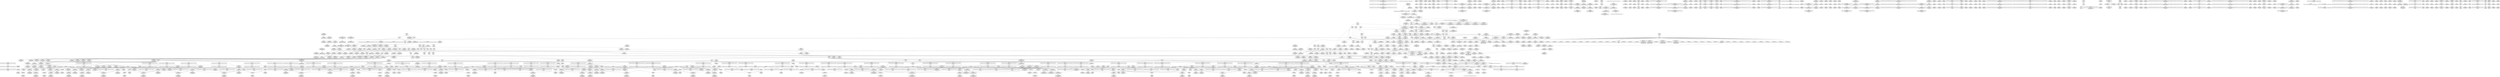 digraph {
	CE0x5a00660 [shape=record,shape=Mrecord,label="{CE0x5a00660|_call_void_asm_addl_$1,_%gs:$0_,_*m,ri,*m,_dirflag_,_fpsr_,_flags_(i32*___preempt_count,_i32_%val,_i32*___preempt_count)_#3,_!dbg_!27714,_!srcloc_!27717|./arch/x86/include/asm/preempt.h,72|*SummSource*}"]
	CE0x59dd0a0 [shape=record,shape=Mrecord,label="{CE0x59dd0a0|i64_0|*Constant*}"]
	CE0x5958360 [shape=record,shape=Mrecord,label="{CE0x5958360|task_sid:do.end|*SummSink*}"]
	CE0x5a20600 [shape=record,shape=Mrecord,label="{CE0x5a20600|rcu_read_unlock:tmp3}"]
	CE0x59f2a90 [shape=record,shape=Mrecord,label="{CE0x59f2a90|GLOBAL:rcu_lock_release|*Constant*|*SummSink*}"]
	CE0x598ad40 [shape=record,shape=Mrecord,label="{CE0x598ad40|i64_5|*Constant*}"]
	CE0x59cb7b0 [shape=record,shape=Mrecord,label="{CE0x59cb7b0|8:_%struct.sock*,_:_SCME_54,55_}"]
	CE0x595c400 [shape=record,shape=Mrecord,label="{CE0x595c400|sock_has_perm:tmp1}"]
	CE0x59e1090 [shape=record,shape=Mrecord,label="{CE0x59e1090|cred_sid:tmp2|*SummSource*}"]
	CE0x59e5b30 [shape=record,shape=Mrecord,label="{CE0x59e5b30|rcu_read_lock:if.end|*SummSource*}"]
	CE0x5944ef0 [shape=record,shape=Mrecord,label="{CE0x5944ef0|task_sid:do.body|*SummSink*}"]
	CE0x59d2760 [shape=record,shape=Mrecord,label="{CE0x59d2760|i8_0|*Constant*}"]
	CE0x5948700 [shape=record,shape=Mrecord,label="{CE0x5948700|GLOBAL:lock_release|*Constant*|*SummSink*}"]
	CE0x5a00850 [shape=record,shape=Mrecord,label="{CE0x5a00850|_call_void_asm_addl_$1,_%gs:$0_,_*m,ri,*m,_dirflag_,_fpsr_,_flags_(i32*___preempt_count,_i32_%val,_i32*___preempt_count)_#3,_!dbg_!27714,_!srcloc_!27717|./arch/x86/include/asm/preempt.h,72|*SummSink*}"]
	CE0x5aa1dc0 [shape=record,shape=Mrecord,label="{CE0x5aa1dc0|i64*_getelementptr_inbounds_(_4_x_i64_,_4_x_i64_*___llvm_gcov_ctr135,_i64_0,_i64_0)|*Constant*|*SummSource*}"]
	CE0x5984040 [shape=record,shape=Mrecord,label="{CE0x5984040|i32_77|*Constant*|*SummSink*}"]
	CE0x59b7af0 [shape=record,shape=Mrecord,label="{CE0x59b7af0|i64*_getelementptr_inbounds_(_13_x_i64_,_13_x_i64_*___llvm_gcov_ctr126,_i64_0,_i64_12)|*Constant*}"]
	CE0x59414d0 [shape=record,shape=Mrecord,label="{CE0x59414d0|i64*_getelementptr_inbounds_(_2_x_i64_,_2_x_i64_*___llvm_gcov_ctr359,_i64_0,_i64_0)|*Constant*}"]
	CE0x5a17a60 [shape=record,shape=Mrecord,label="{CE0x5a17a60|i64*_getelementptr_inbounds_(_11_x_i64_,_11_x_i64_*___llvm_gcov_ctr127,_i64_0,_i64_8)|*Constant*|*SummSource*}"]
	CE0x597c610 [shape=record,shape=Mrecord,label="{CE0x597c610|_ret_i32_%retval.0,_!dbg_!27740|security/selinux/hooks.c,3977}"]
	CE0x59df6e0 [shape=record,shape=Mrecord,label="{CE0x59df6e0|_call_void_mcount()_#3}"]
	CE0x59fbe60 [shape=record,shape=Mrecord,label="{CE0x59fbe60|i64_ptrtoint_(i8*_blockaddress(_rcu_lock_acquire,_%__here)_to_i64)|*Constant*}"]
	CE0x59e3b70 [shape=record,shape=Mrecord,label="{CE0x59e3b70|task_sid:tmp7|security/selinux/hooks.c,208|*SummSource*}"]
	CE0x5942450 [shape=record,shape=Mrecord,label="{CE0x5942450|_call_void_mcount()_#3|*SummSource*}"]
	CE0x59fdd70 [shape=record,shape=Mrecord,label="{CE0x59fdd70|__rcu_read_lock:tmp3|*SummSink*}"]
	CE0x5a25220 [shape=record,shape=Mrecord,label="{CE0x5a25220|rcu_read_unlock:tmp1}"]
	CE0x596fe50 [shape=record,shape=Mrecord,label="{CE0x596fe50|GLOBAL:__llvm_gcov_ctr126|Global_var:__llvm_gcov_ctr126|*SummSink*}"]
	CE0x598b200 [shape=record,shape=Mrecord,label="{CE0x598b200|task_sid:tmp10|security/selinux/hooks.c,208|*SummSource*}"]
	CE0x5a0a7b0 [shape=record,shape=Mrecord,label="{CE0x5a0a7b0|i64*_getelementptr_inbounds_(_4_x_i64_,_4_x_i64_*___llvm_gcov_ctr128,_i64_0,_i64_2)|*Constant*|*SummSource*}"]
	CE0x5a04100 [shape=record,shape=Mrecord,label="{CE0x5a04100|_ret_void,_!dbg_!27735|include/linux/rcupdate.h,938|*SummSource*}"]
	CE0x5a0a300 [shape=record,shape=Mrecord,label="{CE0x5a0a300|GLOBAL:__llvm_gcov_ctr127|Global_var:__llvm_gcov_ctr127|*SummSink*}"]
	CE0x59b8070 [shape=record,shape=Mrecord,label="{CE0x59b8070|task_sid:tmp26|security/selinux/hooks.c,208|*SummSink*}"]
	CE0x59d2240 [shape=record,shape=Mrecord,label="{CE0x59d2240|sock_has_perm:tmp4|security/selinux/hooks.c,3966|*SummSink*}"]
	CE0x59f2f60 [shape=record,shape=Mrecord,label="{CE0x59f2f60|rcu_lock_release:entry|*SummSink*}"]
	CE0x5941b00 [shape=record,shape=Mrecord,label="{CE0x5941b00|selinux_socket_listen:bb|*SummSink*}"]
	CE0x59db950 [shape=record,shape=Mrecord,label="{CE0x59db950|_ret_void,_!dbg_!27735|include/linux/rcupdate.h,884|*SummSink*}"]
	CE0x5a5b860 [shape=record,shape=Mrecord,label="{CE0x5a5b860|COLLAPSED:_GCMRE___llvm_gcov_ctr130_internal_global_4_x_i64_zeroinitializer:_elem_0:default:}"]
	CE0x593f5a0 [shape=record,shape=Mrecord,label="{CE0x593f5a0|selinux_socket_listen:bb}"]
	CE0x5a03ef0 [shape=record,shape=Mrecord,label="{CE0x5a03ef0|_ret_void,_!dbg_!27735|include/linux/rcupdate.h,938}"]
	CE0x5966470 [shape=record,shape=Mrecord,label="{CE0x5966470|task_sid:do.body5|*SummSink*}"]
	CE0x5a16670 [shape=record,shape=Mrecord,label="{CE0x5a16670|rcu_read_lock:tmp13|include/linux/rcupdate.h,882|*SummSource*}"]
	CE0x59f42e0 [shape=record,shape=Mrecord,label="{CE0x59f42e0|__rcu_read_unlock:entry|*SummSink*}"]
	CE0x5939960 [shape=record,shape=Mrecord,label="{CE0x5939960|_ret_%struct.task_struct*_%tmp4,_!dbg_!27714|./arch/x86/include/asm/current.h,14}"]
	CE0x595a9e0 [shape=record,shape=Mrecord,label="{CE0x595a9e0|avc_has_perm:ssid|Function::avc_has_perm&Arg::ssid::}"]
	CE0x59c9930 [shape=record,shape=Mrecord,label="{CE0x59c9930|8:_%struct.sock*,_:_SCME_28,29_}"]
	CE0x5a73180 [shape=record,shape=Mrecord,label="{CE0x5a73180|__rcu_read_unlock:tmp2|*SummSink*}"]
	CE0x59ef1b0 [shape=record,shape=Mrecord,label="{CE0x59ef1b0|i8*_getelementptr_inbounds_(_25_x_i8_,_25_x_i8_*_.str3,_i32_0,_i32_0)|*Constant*|*SummSink*}"]
	CE0x5a012d0 [shape=record,shape=Mrecord,label="{CE0x5a012d0|__rcu_read_unlock:tmp3|*SummSink*}"]
	CE0x59f0ae0 [shape=record,shape=Mrecord,label="{CE0x59f0ae0|i8_1|*Constant*}"]
	CE0x5a1a450 [shape=record,shape=Mrecord,label="{CE0x5a1a450|rcu_read_lock:tmp18|include/linux/rcupdate.h,882}"]
	CE0x594ccf0 [shape=record,shape=Mrecord,label="{CE0x594ccf0|i32_0|*Constant*}"]
	CE0x5a17460 [shape=record,shape=Mrecord,label="{CE0x5a17460|rcu_read_lock:tmp16|include/linux/rcupdate.h,882|*SummSource*}"]
	CE0x59b50c0 [shape=record,shape=Mrecord,label="{CE0x59b50c0|task_sid:tmp20|security/selinux/hooks.c,208|*SummSink*}"]
	CE0x59400e0 [shape=record,shape=Mrecord,label="{CE0x59400e0|GLOBAL:get_current|*Constant*|*SummSink*}"]
	CE0x5a217c0 [shape=record,shape=Mrecord,label="{CE0x5a217c0|rcu_read_unlock:tmp5|include/linux/rcupdate.h,933}"]
	CE0x594bd90 [shape=record,shape=Mrecord,label="{CE0x594bd90|selinux_socket_listen:tmp2|*SummSource*}"]
	CE0x59c9700 [shape=record,shape=Mrecord,label="{CE0x59c9700|8:_%struct.sock*,_:_SCME_26,27_}"]
	CE0x5a001a0 [shape=record,shape=Mrecord,label="{CE0x5a001a0|__preempt_count_add:tmp1}"]
	CE0x59700c0 [shape=record,shape=Mrecord,label="{CE0x59700c0|task_sid:tmp6|security/selinux/hooks.c,208|*SummSource*}"]
	CE0x5951b20 [shape=record,shape=Mrecord,label="{CE0x5951b20|16:_i32,_24:_i16,_:_CRE_16,20_|*MultipleSource*|*LoadInst*|security/selinux/hooks.c,3964|security/selinux/hooks.c,3964|security/selinux/hooks.c,3969}"]
	CE0x5a07cb0 [shape=record,shape=Mrecord,label="{CE0x5a07cb0|rcu_lock_acquire:__here|*SummSource*}"]
	CE0x59fdab0 [shape=record,shape=Mrecord,label="{CE0x59fdab0|rcu_lock_acquire:bb|*SummSink*}"]
	CE0x5a85fb0 [shape=record,shape=Mrecord,label="{CE0x5a85fb0|__preempt_count_add:tmp3}"]
	CE0x5a00e80 [shape=record,shape=Mrecord,label="{CE0x5a00e80|__preempt_count_add:tmp}"]
	CE0x5a18440 [shape=record,shape=Mrecord,label="{CE0x5a18440|i8*_getelementptr_inbounds_(_25_x_i8_,_25_x_i8_*_.str45,_i32_0,_i32_0)|*Constant*|*SummSink*}"]
	CE0x5aa19c0 [shape=record,shape=Mrecord,label="{CE0x5aa19c0|__preempt_count_sub:bb|*SummSink*}"]
	CE0x5a32580 [shape=record,shape=Mrecord,label="{CE0x5a32580|rcu_read_unlock:tmp18|include/linux/rcupdate.h,933}"]
	CE0x5a2cf30 [shape=record,shape=Mrecord,label="{CE0x5a2cf30|i64*_getelementptr_inbounds_(_4_x_i64_,_4_x_i64_*___llvm_gcov_ctr133,_i64_0,_i64_0)|*Constant*|*SummSource*}"]
	CE0x5946600 [shape=record,shape=Mrecord,label="{CE0x5946600|cred_sid:tmp4|*LoadInst*|security/selinux/hooks.c,196}"]
	CE0x59e4730 [shape=record,shape=Mrecord,label="{CE0x59e4730|COLLAPSED:_GCMRE___llvm_gcov_ctr127_internal_global_11_x_i64_zeroinitializer:_elem_0:default:}"]
	CE0x5a653a0 [shape=record,shape=Mrecord,label="{CE0x5a653a0|__preempt_count_sub:tmp4|./arch/x86/include/asm/preempt.h,77}"]
	CE0x59bad30 [shape=record,shape=Mrecord,label="{CE0x59bad30|__preempt_count_add:bb|*SummSource*}"]
	CE0x5a2d9f0 [shape=record,shape=Mrecord,label="{CE0x5a2d9f0|rcu_read_unlock:tobool1|include/linux/rcupdate.h,933}"]
	CE0x59f0c40 [shape=record,shape=Mrecord,label="{CE0x59f0c40|task_sid:tmp19|security/selinux/hooks.c,208|*SummSource*}"]
	CE0x599e460 [shape=record,shape=Mrecord,label="{CE0x599e460|rcu_read_unlock:tmp12|include/linux/rcupdate.h,933|*SummSource*}"]
	CE0x59e1020 [shape=record,shape=Mrecord,label="{CE0x59e1020|cred_sid:tmp2}"]
	"CONST[source:0(mediator),value:2(dynamic)][purpose:{subject}]"
	CE0x59e36e0 [shape=record,shape=Mrecord,label="{CE0x59e36e0|__rcu_read_lock:entry|*SummSource*}"]
	CE0x5a578d0 [shape=record,shape=Mrecord,label="{CE0x5a578d0|i64*_getelementptr_inbounds_(_4_x_i64_,_4_x_i64_*___llvm_gcov_ctr133,_i64_0,_i64_3)|*Constant*|*SummSink*}"]
	CE0x59d0140 [shape=record,shape=Mrecord,label="{CE0x59d0140|i64_0|*Constant*|*SummSink*}"]
	CE0x5961640 [shape=record,shape=Mrecord,label="{CE0x5961640|i64*_getelementptr_inbounds_(_13_x_i64_,_13_x_i64_*___llvm_gcov_ctr126,_i64_0,_i64_1)|*Constant*|*SummSink*}"]
	CE0x59d2b50 [shape=record,shape=Mrecord,label="{CE0x59d2b50|GLOBAL:task_sid|*Constant*}"]
	CE0x593f050 [shape=record,shape=Mrecord,label="{CE0x593f050|_call_void_mcount()_#3|*SummSink*}"]
	CE0x59f26a0 [shape=record,shape=Mrecord,label="{CE0x59f26a0|rcu_lock_release:entry}"]
	CE0x59e0b10 [shape=record,shape=Mrecord,label="{CE0x59e0b10|rcu_read_lock:tobool|include/linux/rcupdate.h,882|*SummSink*}"]
	CE0x59f40a0 [shape=record,shape=Mrecord,label="{CE0x59f40a0|GLOBAL:__rcu_read_unlock|*Constant*|*SummSource*}"]
	CE0x59f2fd0 [shape=record,shape=Mrecord,label="{CE0x59f2fd0|rcu_lock_release:map|Function::rcu_lock_release&Arg::map::}"]
	CE0x59e1ba0 [shape=record,shape=Mrecord,label="{CE0x59e1ba0|_call_void_mcount()_#3|*SummSource*}"]
	CE0x59d1f30 [shape=record,shape=Mrecord,label="{CE0x59d1f30|sock_has_perm:tmp3|security/selinux/hooks.c,3964|*SummSink*}"]
	CE0x5a1a6a0 [shape=record,shape=Mrecord,label="{CE0x5a1a6a0|rcu_read_lock:tmp18|include/linux/rcupdate.h,882|*SummSource*}"]
	CE0x5980e50 [shape=record,shape=Mrecord,label="{CE0x5980e50|COLLAPSED:_GCMRE_current_task_external_global_%struct.task_struct*:_elem_0:default:}"]
	CE0x59c7c80 [shape=record,shape=Mrecord,label="{CE0x59c7c80|_ret_i32_%retval.0,_!dbg_!27728|security/selinux/avc.c,775|*SummSource*}"]
	CE0x59cf3d0 [shape=record,shape=Mrecord,label="{CE0x59cf3d0|sock_has_perm:cmp|security/selinux/hooks.c,3969|*SummSink*}"]
	CE0x59e79e0 [shape=record,shape=Mrecord,label="{CE0x59e79e0|rcu_read_unlock:call|include/linux/rcupdate.h,933}"]
	CE0x5a20f70 [shape=record,shape=Mrecord,label="{CE0x5a20f70|rcu_read_unlock:tmp13|include/linux/rcupdate.h,933}"]
	CE0x5a251b0 [shape=record,shape=Mrecord,label="{CE0x5a251b0|rcu_read_unlock:tmp|*SummSink*}"]
	CE0x59c7760 [shape=record,shape=Mrecord,label="{CE0x59c7760|avc_has_perm:requested|Function::avc_has_perm&Arg::requested::|*SummSink*}"]
	CE0x59423e0 [shape=record,shape=Mrecord,label="{CE0x59423e0|_call_void_mcount()_#3}"]
	CE0x59df200 [shape=record,shape=Mrecord,label="{CE0x59df200|i32_22|*Constant*}"]
	CE0x59cf8d0 [shape=record,shape=Mrecord,label="{CE0x59cf8d0|sock_has_perm:tmp7|security/selinux/hooks.c,3969}"]
	CE0x5a284c0 [shape=record,shape=Mrecord,label="{CE0x5a284c0|__rcu_read_lock:tmp1}"]
	CE0x599d630 [shape=record,shape=Mrecord,label="{CE0x599d630|sock_has_perm:tmp19|security/selinux/hooks.c,3977|*SummSink*}"]
	CE0x5939ca0 [shape=record,shape=Mrecord,label="{CE0x5939ca0|i64*_getelementptr_inbounds_(_2_x_i64_,_2_x_i64_*___llvm_gcov_ctr359,_i64_0,_i64_0)|*Constant*|*SummSource*}"]
	CE0x59396c0 [shape=record,shape=Mrecord,label="{CE0x59396c0|32:_%struct.sock*,_:_CRE_24,32_|*MultipleSource*|Function::selinux_socket_listen&Arg::sock::|security/selinux/hooks.c,4189}"]
	CE0x59e2040 [shape=record,shape=Mrecord,label="{CE0x59e2040|i64*_getelementptr_inbounds_(_2_x_i64_,_2_x_i64_*___llvm_gcov_ctr131,_i64_0,_i64_1)|*Constant*|*SummSink*}"]
	CE0x59ca120 [shape=record,shape=Mrecord,label="{CE0x59ca120|8:_%struct.sock*,_:_SCME_35,36_}"]
	CE0x598dd90 [shape=record,shape=Mrecord,label="{CE0x598dd90|sock_has_perm:type|security/selinux/hooks.c,3972|*SummSource*}"]
	CE0x5a26560 [shape=record,shape=Mrecord,label="{CE0x5a26560|i64*_getelementptr_inbounds_(_11_x_i64_,_11_x_i64_*___llvm_gcov_ctr132,_i64_0,_i64_0)|*Constant*|*SummSource*}"]
	CE0x5a282c0 [shape=record,shape=Mrecord,label="{CE0x5a282c0|rcu_read_unlock:land.lhs.true2|*SummSink*}"]
	CE0x5a6bd50 [shape=record,shape=Mrecord,label="{CE0x5a6bd50|__rcu_read_lock:tmp3}"]
	CE0x5a030f0 [shape=record,shape=Mrecord,label="{CE0x5a030f0|_call_void_rcu_read_unlock()_#10,_!dbg_!27748|security/selinux/hooks.c,209|*SummSink*}"]
	CE0x5a56ef0 [shape=record,shape=Mrecord,label="{CE0x5a56ef0|i64*_getelementptr_inbounds_(_4_x_i64_,_4_x_i64_*___llvm_gcov_ctr133,_i64_0,_i64_3)|*Constant*}"]
	CE0x59cbf90 [shape=record,shape=Mrecord,label="{CE0x59cbf90|task_sid:entry}"]
	CE0x59b5fd0 [shape=record,shape=Mrecord,label="{CE0x59b5fd0|task_sid:tmp24|security/selinux/hooks.c,208}"]
	CE0x59c0bf0 [shape=record,shape=Mrecord,label="{CE0x59c0bf0|sock_has_perm:tmp11|security/selinux/hooks.c,3970}"]
	CE0x5a5ef90 [shape=record,shape=Mrecord,label="{CE0x5a5ef90|__preempt_count_sub:tmp3|*SummSource*}"]
	CE0x5941000 [shape=record,shape=Mrecord,label="{CE0x5941000|i64*_getelementptr_inbounds_(_2_x_i64_,_2_x_i64_*___llvm_gcov_ctr359,_i64_0,_i64_1)|*Constant*|*SummSource*}"]
	CE0x593e810 [shape=record,shape=Mrecord,label="{CE0x593e810|selinux_socket_listen:tmp}"]
	CE0x59e46c0 [shape=record,shape=Mrecord,label="{CE0x59e46c0|rcu_read_lock:tmp}"]
	CE0x59d00d0 [shape=record,shape=Mrecord,label="{CE0x59d00d0|i64_0|*Constant*|*SummSource*}"]
	CE0x5a03390 [shape=record,shape=Mrecord,label="{CE0x5a03390|_call_void_rcu_read_unlock()_#10,_!dbg_!27748|security/selinux/hooks.c,209}"]
	CE0x59dab10 [shape=record,shape=Mrecord,label="{CE0x59dab10|rcu_read_unlock:if.then|*SummSink*}"]
	CE0x5951c90 [shape=record,shape=Mrecord,label="{CE0x5951c90|sock_has_perm:cmp|security/selinux/hooks.c,3969}"]
	CE0x5aa98a0 [shape=record,shape=Mrecord,label="{CE0x5aa98a0|__preempt_count_sub:tmp1|*SummSource*}"]
	CE0x5a72b60 [shape=record,shape=Mrecord,label="{CE0x5a72b60|__rcu_read_unlock:tmp6|include/linux/rcupdate.h,245}"]
	CE0x59f4110 [shape=record,shape=Mrecord,label="{CE0x59f4110|__rcu_read_unlock:entry}"]
	CE0x59ed740 [shape=record,shape=Mrecord,label="{CE0x59ed740|task_sid:tmp16|security/selinux/hooks.c,208|*SummSink*}"]
	CE0x59e4a60 [shape=record,shape=Mrecord,label="{CE0x59e4a60|task_sid:tmp9|security/selinux/hooks.c,208|*SummSink*}"]
	CE0x59ef8d0 [shape=record,shape=Mrecord,label="{CE0x59ef8d0|i32_208|*Constant*|*SummSource*}"]
	CE0x5a043c0 [shape=record,shape=Mrecord,label="{CE0x5a043c0|rcu_read_lock:if.then}"]
	CE0x5965ce0 [shape=record,shape=Mrecord,label="{CE0x5965ce0|cred_sid:sid|security/selinux/hooks.c,197|*SummSource*}"]
	CE0x59bfb50 [shape=record,shape=Mrecord,label="{CE0x59bfb50|i64*_getelementptr_inbounds_(_4_x_i64_,_4_x_i64_*___llvm_gcov_ctr135,_i64_0,_i64_3)|*Constant*|*SummSink*}"]
	CE0x5941160 [shape=record,shape=Mrecord,label="{CE0x5941160|selinux_socket_listen:sk|security/selinux/hooks.c,4189}"]
	CE0x5a02b60 [shape=record,shape=Mrecord,label="{CE0x5a02b60|cred_sid:cred|Function::cred_sid&Arg::cred::|*SummSink*}"]
	CE0x5a57f50 [shape=record,shape=Mrecord,label="{CE0x5a57f50|__rcu_read_unlock:do.body|*SummSource*}"]
	CE0x5a23330 [shape=record,shape=Mrecord,label="{CE0x5a23330|rcu_read_unlock:tmp9|include/linux/rcupdate.h,933|*SummSink*}"]
	CE0x5a6bb20 [shape=record,shape=Mrecord,label="{CE0x5a6bb20|i64*_getelementptr_inbounds_(_4_x_i64_,_4_x_i64_*___llvm_gcov_ctr134,_i64_0,_i64_1)|*Constant*|*SummSink*}"]
	CE0x5a21e30 [shape=record,shape=Mrecord,label="{CE0x5a21e30|_call_void_asm_sideeffect_,_memory_,_dirflag_,_fpsr_,_flags_()_#3,_!dbg_!27714,_!srcloc_!27715|include/linux/rcupdate.h,239|*SummSource*}"]
	CE0x5a2c600 [shape=record,shape=Mrecord,label="{CE0x5a2c600|i64*_getelementptr_inbounds_(_4_x_i64_,_4_x_i64_*___llvm_gcov_ctr130,_i64_0,_i64_2)|*Constant*|*SummSource*}"]
	CE0x59cb2f0 [shape=record,shape=Mrecord,label="{CE0x59cb2f0|8:_%struct.sock*,_:_SCME_50,51_}"]
	CE0x59cbeb0 [shape=record,shape=Mrecord,label="{CE0x59cbeb0|GLOBAL:task_sid|*Constant*|*SummSink*}"]
	CE0x59f2390 [shape=record,shape=Mrecord,label="{CE0x59f2390|_call_void_rcu_lock_release(%struct.lockdep_map*_rcu_lock_map)_#10,_!dbg_!27733|include/linux/rcupdate.h,935}"]
	CE0x59f6be0 [shape=record,shape=Mrecord,label="{CE0x59f6be0|_call_void_mcount()_#3|*SummSource*}"]
	CE0x5a6e3e0 [shape=record,shape=Mrecord,label="{CE0x5a6e3e0|__preempt_count_add:tmp7|./arch/x86/include/asm/preempt.h,73|*SummSource*}"]
	CE0x5a25e50 [shape=record,shape=Mrecord,label="{CE0x5a25e50|__preempt_count_add:entry}"]
	CE0x59b6d80 [shape=record,shape=Mrecord,label="{CE0x59b6d80|i64*_getelementptr_inbounds_(_13_x_i64_,_13_x_i64_*___llvm_gcov_ctr126,_i64_0,_i64_11)|*Constant*|*SummSource*}"]
	CE0x5a33910 [shape=record,shape=Mrecord,label="{CE0x5a33910|i32_934|*Constant*|*SummSource*}"]
	CE0x5a25730 [shape=record,shape=Mrecord,label="{CE0x5a25730|GLOBAL:__preempt_count_sub|*Constant*|*SummSink*}"]
	CE0x5a1a1c0 [shape=record,shape=Mrecord,label="{CE0x5a1a1c0|rcu_read_lock:tmp17|include/linux/rcupdate.h,882|*SummSink*}"]
	CE0x5a11150 [shape=record,shape=Mrecord,label="{CE0x5a11150|__preempt_count_sub:tmp5|./arch/x86/include/asm/preempt.h,77|*SummSource*}"]
	CE0x59b4f50 [shape=record,shape=Mrecord,label="{CE0x59b4f50|task_sid:tmp20|security/selinux/hooks.c,208|*SummSource*}"]
	CE0x5961510 [shape=record,shape=Mrecord,label="{CE0x5961510|i64*_getelementptr_inbounds_(_13_x_i64_,_13_x_i64_*___llvm_gcov_ctr126,_i64_0,_i64_1)|*Constant*|*SummSource*}"]
	CE0x5a01ff0 [shape=record,shape=Mrecord,label="{CE0x5a01ff0|task_sid:call7|security/selinux/hooks.c,208|*SummSink*}"]
	CE0x5959f80 [shape=record,shape=Mrecord,label="{CE0x5959f80|_call_void_mcount()_#3|*SummSource*}"]
	CE0x5a13db0 [shape=record,shape=Mrecord,label="{CE0x5a13db0|rcu_read_lock:tmp12|include/linux/rcupdate.h,882|*SummSource*}"]
	CE0x5a27f20 [shape=record,shape=Mrecord,label="{CE0x5a27f20|GLOBAL:__preempt_count_add|*Constant*|*SummSink*}"]
	CE0x5961d30 [shape=record,shape=Mrecord,label="{CE0x5961d30|_call_void_mcount()_#3|*SummSink*}"]
	CE0x5a728b0 [shape=record,shape=Mrecord,label="{CE0x5a728b0|i64*_getelementptr_inbounds_(_4_x_i64_,_4_x_i64_*___llvm_gcov_ctr134,_i64_0,_i64_3)|*Constant*|*SummSink*}"]
	CE0x593ea20 [shape=record,shape=Mrecord,label="{CE0x593ea20|i64*_getelementptr_inbounds_(_2_x_i64_,_2_x_i64_*___llvm_gcov_ctr359,_i64_0,_i64_0)|*Constant*|*SummSink*}"]
	CE0x5a0ae10 [shape=record,shape=Mrecord,label="{CE0x5a0ae10|rcu_read_lock:tmp4|include/linux/rcupdate.h,882|*SummSource*}"]
	CE0x5a54c00 [shape=record,shape=Mrecord,label="{CE0x5a54c00|rcu_lock_release:tmp}"]
	CE0x59f0d80 [shape=record,shape=Mrecord,label="{CE0x59f0d80|i8_1|*Constant*|*SummSource*}"]
	CE0x59dcf10 [shape=record,shape=Mrecord,label="{CE0x59dcf10|GLOBAL:__rcu_read_lock|*Constant*|*SummSource*}"]
	CE0x59e8670 [shape=record,shape=Mrecord,label="{CE0x59e8670|task_sid:if.then}"]
	CE0x5a336c0 [shape=record,shape=Mrecord,label="{CE0x5a336c0|i32_934|*Constant*}"]
	CE0x59c5340 [shape=record,shape=Mrecord,label="{CE0x59c5340|sock_has_perm:tmp16|security/selinux/hooks.c,3976}"]
	CE0x5943d60 [shape=record,shape=Mrecord,label="{CE0x5943d60|_ret_%struct.task_struct*_%tmp4,_!dbg_!27714|./arch/x86/include/asm/current.h,14|*SummSink*}"]
	CE0x59ec240 [shape=record,shape=Mrecord,label="{CE0x59ec240|i64_6|*Constant*}"]
	CE0x5985690 [shape=record,shape=Mrecord,label="{CE0x5985690|_call_void_mcount()_#3|*SummSink*}"]
	"CONST[source:1(input),value:2(dynamic)][purpose:{object}][SrcIdx:0]"
	CE0x5a65c50 [shape=record,shape=Mrecord,label="{CE0x5a65c50|_call_void_asm_addl_$1,_%gs:$0_,_*m,ri,*m,_dirflag_,_fpsr_,_flags_(i32*___preempt_count,_i32_%sub,_i32*___preempt_count)_#3,_!dbg_!27717,_!srcloc_!27718|./arch/x86/include/asm/preempt.h,77|*SummSink*}"]
	CE0x59c2fa0 [shape=record,shape=Mrecord,label="{CE0x59c2fa0|sock_has_perm:net1|security/selinux/hooks.c,3973}"]
	CE0x5a2bb30 [shape=record,shape=Mrecord,label="{CE0x5a2bb30|rcu_read_unlock:land.lhs.true|*SummSource*}"]
	CE0x597a0c0 [shape=record,shape=Mrecord,label="{CE0x597a0c0|_ret_i32_%call1,_!dbg_!27716|security/selinux/hooks.c,4189}"]
	CE0x5a005f0 [shape=record,shape=Mrecord,label="{CE0x5a005f0|_call_void_asm_addl_$1,_%gs:$0_,_*m,ri,*m,_dirflag_,_fpsr_,_flags_(i32*___preempt_count,_i32_%val,_i32*___preempt_count)_#3,_!dbg_!27714,_!srcloc_!27717|./arch/x86/include/asm/preempt.h,72}"]
	CE0x593efa0 [shape=record,shape=Mrecord,label="{CE0x593efa0|selinux_socket_listen:sock|Function::selinux_socket_listen&Arg::sock::}"]
	CE0x59e3050 [shape=record,shape=Mrecord,label="{CE0x59e3050|rcu_read_lock:bb}"]
	CE0x5a5d0d0 [shape=record,shape=Mrecord,label="{CE0x5a5d0d0|_call_void_asm_sideeffect_,_memory_,_dirflag_,_fpsr_,_flags_()_#3,_!dbg_!27711,_!srcloc_!27714|include/linux/rcupdate.h,244|*SummSource*}"]
	CE0x59cba10 [shape=record,shape=Mrecord,label="{CE0x59cba10|i32_8|*Constant*}"]
	CE0x5985620 [shape=record,shape=Mrecord,label="{CE0x5985620|_call_void_mcount()_#3|*SummSource*}"]
	CE0x5a06c70 [shape=record,shape=Mrecord,label="{CE0x5a06c70|cred_sid:tmp6|security/selinux/hooks.c,197|*SummSource*}"]
	CE0x5a2b730 [shape=record,shape=Mrecord,label="{CE0x5a2b730|rcu_lock_acquire:tmp3}"]
	CE0x5988c30 [shape=record,shape=Mrecord,label="{CE0x5988c30|_call_void_rcu_read_lock()_#10,_!dbg_!27712|security/selinux/hooks.c,207|*SummSink*}"]
	CE0x59c9ec0 [shape=record,shape=Mrecord,label="{CE0x59c9ec0|8:_%struct.sock*,_:_SCME_33,34_}"]
	CE0x59ddd90 [shape=record,shape=Mrecord,label="{CE0x59ddd90|0:_i8,_:_GCMR_task_sid.__warned_internal_global_i8_0,_section_.data.unlikely_,_align_1:_elem_0:default:}"]
	CE0x5a1b880 [shape=record,shape=Mrecord,label="{CE0x5a1b880|rcu_read_lock:tmp19|include/linux/rcupdate.h,882}"]
	CE0x59d1290 [shape=record,shape=Mrecord,label="{CE0x59d1290|sock_has_perm:tmp12|security/selinux/hooks.c,3970|*SummSink*}"]
	CE0x59e7fc0 [shape=record,shape=Mrecord,label="{CE0x59e7fc0|i64*_getelementptr_inbounds_(_11_x_i64_,_11_x_i64_*___llvm_gcov_ctr127,_i64_0,_i64_1)|*Constant*|*SummSource*}"]
	CE0x5a54d30 [shape=record,shape=Mrecord,label="{CE0x5a54d30|rcu_lock_acquire:bb}"]
	CE0x59ecc50 [shape=record,shape=Mrecord,label="{CE0x59ecc50|task_sid:tmp15|security/selinux/hooks.c,208}"]
	CE0x5a087c0 [shape=record,shape=Mrecord,label="{CE0x5a087c0|i64_1|*Constant*}"]
	CE0x5a19930 [shape=record,shape=Mrecord,label="{CE0x5a19930|i64*_getelementptr_inbounds_(_11_x_i64_,_11_x_i64_*___llvm_gcov_ctr127,_i64_0,_i64_9)|*Constant*}"]
	CE0x5982d50 [shape=record,shape=Mrecord,label="{CE0x5982d50|%struct.task_struct*_(%struct.task_struct**)*_asm_movq_%gs:$_1:P_,$0_,_r,im,_dirflag_,_fpsr_,_flags_|*SummSink*}"]
	CE0x59c6cf0 [shape=record,shape=Mrecord,label="{CE0x59c6cf0|rcu_read_lock:tobool1|include/linux/rcupdate.h,882}"]
	CE0x5945290 [shape=record,shape=Mrecord,label="{CE0x5945290|sock_has_perm:cleanup}"]
	CE0x593eef0 [shape=record,shape=Mrecord,label="{CE0x593eef0|_ret_%struct.task_struct*_%tmp4,_!dbg_!27714|./arch/x86/include/asm/current.h,14|*SummSource*}"]
	CE0x5a00ef0 [shape=record,shape=Mrecord,label="{CE0x5a00ef0|COLLAPSED:_GCMRE___llvm_gcov_ctr129_internal_global_4_x_i64_zeroinitializer:_elem_0:default:}"]
	CE0x5a315e0 [shape=record,shape=Mrecord,label="{CE0x5a315e0|rcu_read_unlock:tmp21|include/linux/rcupdate.h,935}"]
	CE0x5a1cc40 [shape=record,shape=Mrecord,label="{CE0x5a1cc40|rcu_read_lock:tmp22|include/linux/rcupdate.h,884|*SummSource*}"]
	CE0x5a05f90 [shape=record,shape=Mrecord,label="{CE0x5a05f90|_ret_void,_!dbg_!27717|include/linux/rcupdate.h,240|*SummSink*}"]
	CE0x59f3730 [shape=record,shape=Mrecord,label="{CE0x59f3730|_ret_void,_!dbg_!27717|include/linux/rcupdate.h,424|*SummSource*}"]
	CE0x59e7820 [shape=record,shape=Mrecord,label="{CE0x59e7820|_call_void_mcount()_#3|*SummSource*}"]
	CE0x5a06510 [shape=record,shape=Mrecord,label="{CE0x5a06510|rcu_read_lock:do.body}"]
	CE0x5939bf0 [shape=record,shape=Mrecord,label="{CE0x5939bf0|i64_1|*Constant*|*SummSink*}"]
	CE0x5a281d0 [shape=record,shape=Mrecord,label="{CE0x5a281d0|rcu_read_unlock:land.lhs.true2|*SummSource*}"]
	CE0x5a8a720 [shape=record,shape=Mrecord,label="{CE0x5a8a720|i64*_getelementptr_inbounds_(_4_x_i64_,_4_x_i64_*___llvm_gcov_ctr134,_i64_0,_i64_1)|*Constant*}"]
	CE0x59847c0 [shape=record,shape=Mrecord,label="{CE0x59847c0|rcu_read_lock:entry}"]
	CE0x5992150 [shape=record,shape=Mrecord,label="{CE0x5992150|sock_has_perm:tmp18|security/selinux/hooks.c,3977|*SummSink*}"]
	CE0x5a08b30 [shape=record,shape=Mrecord,label="{CE0x5a08b30|rcu_read_unlock:tmp9|include/linux/rcupdate.h,933}"]
	CE0x5a31f50 [shape=record,shape=Mrecord,label="{CE0x5a31f50|i64*_getelementptr_inbounds_(_11_x_i64_,_11_x_i64_*___llvm_gcov_ctr132,_i64_0,_i64_10)|*Constant*|*SummSink*}"]
	CE0x59b75d0 [shape=record,shape=Mrecord,label="{CE0x59b75d0|task_sid:tmp25|security/selinux/hooks.c,208|*SummSink*}"]
	CE0x598a6f0 [shape=record,shape=Mrecord,label="{CE0x598a6f0|rcu_lock_acquire:map|Function::rcu_lock_acquire&Arg::map::}"]
	CE0x599e590 [shape=record,shape=Mrecord,label="{CE0x599e590|rcu_read_unlock:tmp12|include/linux/rcupdate.h,933|*SummSink*}"]
	CE0x5a2da80 [shape=record,shape=Mrecord,label="{CE0x5a2da80|rcu_read_unlock:tobool1|include/linux/rcupdate.h,933|*SummSource*}"]
	CE0x5983300 [shape=record,shape=Mrecord,label="{CE0x5983300|i64_1|*Constant*}"]
	CE0x5a5a790 [shape=record,shape=Mrecord,label="{CE0x5a5a790|__rcu_read_unlock:do.body}"]
	CE0x599d4c0 [shape=record,shape=Mrecord,label="{CE0x599d4c0|sock_has_perm:tmp19|security/selinux/hooks.c,3977|*SummSource*}"]
	CE0x5a2cb00 [shape=record,shape=Mrecord,label="{CE0x5a2cb00|rcu_read_unlock:do.end|*SummSink*}"]
	CE0x5a55660 [shape=record,shape=Mrecord,label="{CE0x5a55660|i64*_getelementptr_inbounds_(_4_x_i64_,_4_x_i64_*___llvm_gcov_ctr129,_i64_0,_i64_3)|*Constant*|*SummSink*}"]
	CE0x59b70e0 [shape=record,shape=Mrecord,label="{CE0x59b70e0|task_sid:tmp26|security/selinux/hooks.c,208}"]
	CE0x5a0aea0 [shape=record,shape=Mrecord,label="{CE0x5a0aea0|rcu_read_unlock:tmp7|include/linux/rcupdate.h,933|*SummSource*}"]
	CE0x5961e50 [shape=record,shape=Mrecord,label="{CE0x5961e50|GLOBAL:__rcu_read_lock|*Constant*}"]
	CE0x59ed310 [shape=record,shape=Mrecord,label="{CE0x59ed310|task_sid:tmp17|security/selinux/hooks.c,208}"]
	CE0x5991740 [shape=record,shape=Mrecord,label="{CE0x5991740|sock_has_perm:retval.0|*SummSource*}"]
	CE0x59ec900 [shape=record,shape=Mrecord,label="{CE0x59ec900|i64_7|*Constant*}"]
	CE0x59d5770 [shape=record,shape=Mrecord,label="{CE0x59d5770|rcu_read_lock:tmp9|include/linux/rcupdate.h,882|*SummSource*}"]
	CE0x59cf670 [shape=record,shape=Mrecord,label="{CE0x59cf670|i64_2|*Constant*|*SummSource*}"]
	CE0x59631d0 [shape=record,shape=Mrecord,label="{CE0x59631d0|i32_1|*Constant*|*SummSink*}"]
	CE0x5952bb0 [shape=record,shape=Mrecord,label="{CE0x5952bb0|get_current:entry|*SummSource*}"]
	CE0x5a2cdc0 [shape=record,shape=Mrecord,label="{CE0x5a2cdc0|i64*_getelementptr_inbounds_(_4_x_i64_,_4_x_i64_*___llvm_gcov_ctr133,_i64_0,_i64_0)|*Constant*}"]
	CE0x5a061e0 [shape=record,shape=Mrecord,label="{CE0x5a061e0|rcu_read_unlock:tmp8|include/linux/rcupdate.h,933|*SummSink*}"]
	CE0x59f0630 [shape=record,shape=Mrecord,label="{CE0x59f0630|task_sid:tmp19|security/selinux/hooks.c,208}"]
	CE0x59bfd70 [shape=record,shape=Mrecord,label="{CE0x59bfd70|i64*_getelementptr_inbounds_(_4_x_i64_,_4_x_i64_*___llvm_gcov_ctr129,_i64_0,_i64_2)|*Constant*}"]
	CE0x5a07ef0 [shape=record,shape=Mrecord,label="{CE0x5a07ef0|rcu_read_unlock:tmp5|include/linux/rcupdate.h,933|*SummSink*}"]
	CE0x5a2c380 [shape=record,shape=Mrecord,label="{CE0x5a2c380|GLOBAL:rcu_read_unlock.__warned|Global_var:rcu_read_unlock.__warned|*SummSource*}"]
	CE0x6b6d070 [shape=record,shape=Mrecord,label="{CE0x6b6d070|selinux_socket_listen:call1|security/selinux/hooks.c,4189|*SummSource*}"]
	CE0x59c79b0 [shape=record,shape=Mrecord,label="{CE0x59c79b0|avc_has_perm:auditdata|Function::avc_has_perm&Arg::auditdata::|*SummSource*}"]
	CE0x5a028d0 [shape=record,shape=Mrecord,label="{CE0x5a028d0|cred_sid:cred|Function::cred_sid&Arg::cred::}"]
	CE0x59b41c0 [shape=record,shape=Mrecord,label="{CE0x59b41c0|sock_has_perm:tmp2|*LoadInst*|security/selinux/hooks.c,3964|*SummSource*}"]
	CE0x5a6a890 [shape=record,shape=Mrecord,label="{CE0x5a6a890|rcu_lock_release:tmp5|include/linux/rcupdate.h,423|*SummSink*}"]
	CE0x5a5b670 [shape=record,shape=Mrecord,label="{CE0x5a5b670|i64*_getelementptr_inbounds_(_4_x_i64_,_4_x_i64_*___llvm_gcov_ctr130,_i64_0,_i64_0)|*Constant*|*SummSink*}"]
	CE0x5a0b730 [shape=record,shape=Mrecord,label="{CE0x5a0b730|_call_void___preempt_count_add(i32_1)_#10,_!dbg_!27711|include/linux/rcupdate.h,239|*SummSink*}"]
	CE0x593f7b0 [shape=record,shape=Mrecord,label="{CE0x593f7b0|selinux_socket_listen:tmp1|*SummSource*}"]
	CE0x59eaef0 [shape=record,shape=Mrecord,label="{CE0x59eaef0|_ret_void,_!dbg_!27717|include/linux/rcupdate.h,419}"]
	CE0x5a22070 [shape=record,shape=Mrecord,label="{CE0x5a22070|rcu_lock_acquire:tmp|*SummSink*}"]
	CE0x59e2580 [shape=record,shape=Mrecord,label="{CE0x59e2580|task_sid:tmp8|security/selinux/hooks.c,208|*SummSink*}"]
	CE0x5a54fe0 [shape=record,shape=Mrecord,label="{CE0x5a54fe0|i64*_getelementptr_inbounds_(_4_x_i64_,_4_x_i64_*___llvm_gcov_ctr128,_i64_0,_i64_1)|*Constant*}"]
	CE0x5a28ec0 [shape=record,shape=Mrecord,label="{CE0x5a28ec0|i64*_getelementptr_inbounds_(_4_x_i64_,_4_x_i64_*___llvm_gcov_ctr130,_i64_0,_i64_0)|*Constant*}"]
	CE0x59ee7b0 [shape=record,shape=Mrecord,label="{CE0x59ee7b0|_call_void_lockdep_rcu_suspicious(i8*_getelementptr_inbounds_(_25_x_i8_,_25_x_i8_*_.str3,_i32_0,_i32_0),_i32_208,_i8*_getelementptr_inbounds_(_41_x_i8_,_41_x_i8_*_.str44,_i32_0,_i32_0))_#10,_!dbg_!27732|security/selinux/hooks.c,208|*SummSink*}"]
	CE0x5a31130 [shape=record,shape=Mrecord,label="{CE0x5a31130|rcu_read_unlock:tmp20|include/linux/rcupdate.h,933}"]
	CE0x594bed0 [shape=record,shape=Mrecord,label="{CE0x594bed0|get_current:tmp2|*SummSource*}"]
	CE0x5a6a720 [shape=record,shape=Mrecord,label="{CE0x5a6a720|rcu_lock_release:tmp5|include/linux/rcupdate.h,423|*SummSource*}"]
	CE0x5965830 [shape=record,shape=Mrecord,label="{CE0x5965830|task_sid:tmp11|security/selinux/hooks.c,208|*SummSource*}"]
	CE0x5a16d40 [shape=record,shape=Mrecord,label="{CE0x5a16d40|rcu_read_lock:tmp15|include/linux/rcupdate.h,882}"]
	CE0x59dcdf0 [shape=record,shape=Mrecord,label="{CE0x59dcdf0|__rcu_read_lock:entry}"]
	CE0x59f3a50 [shape=record,shape=Mrecord,label="{CE0x59f3a50|_call_void___rcu_read_unlock()_#10,_!dbg_!27734|include/linux/rcupdate.h,937|*SummSource*}"]
	CE0x59f1110 [shape=record,shape=Mrecord,label="{CE0x59f1110|i8_1|*Constant*|*SummSink*}"]
	CE0x59ec6c0 [shape=record,shape=Mrecord,label="{CE0x59ec6c0|i64_6|*Constant*|*SummSink*}"]
	CE0x5a24480 [shape=record,shape=Mrecord,label="{CE0x5a24480|rcu_read_unlock:tmp}"]
	CE0x5953cc0 [shape=record,shape=Mrecord,label="{CE0x5953cc0|_call_void_rcu_read_lock()_#10,_!dbg_!27712|security/selinux/hooks.c,207}"]
	CE0x5a20950 [shape=record,shape=Mrecord,label="{CE0x5a20950|i64*_getelementptr_inbounds_(_4_x_i64_,_4_x_i64_*___llvm_gcov_ctr128,_i64_0,_i64_3)|*Constant*}"]
	CE0x5a04630 [shape=record,shape=Mrecord,label="{CE0x5a04630|rcu_read_lock:if.then|*SummSource*}"]
	CE0x5992560 [shape=record,shape=Mrecord,label="{CE0x5992560|i32_59|*Constant*|*SummSource*}"]
	CE0x59f1880 [shape=record,shape=Mrecord,label="{CE0x59f1880|rcu_read_unlock:tmp21|include/linux/rcupdate.h,935|*SummSink*}"]
	CE0x59f47a0 [shape=record,shape=Mrecord,label="{CE0x59f47a0|_ret_void,_!dbg_!27717|include/linux/rcupdate.h,245}"]
	CE0x5a6fa30 [shape=record,shape=Mrecord,label="{CE0x5a6fa30|__rcu_read_lock:do.end|*SummSource*}"]
	CE0x59fde30 [shape=record,shape=Mrecord,label="{CE0x59fde30|_call_void_mcount()_#3}"]
	CE0x5a2fb50 [shape=record,shape=Mrecord,label="{CE0x5a2fb50|i64*_getelementptr_inbounds_(_11_x_i64_,_11_x_i64_*___llvm_gcov_ctr132,_i64_0,_i64_8)|*Constant*|*SummSource*}"]
	CE0x5a5b7f0 [shape=record,shape=Mrecord,label="{CE0x5a5b7f0|rcu_lock_acquire:tmp}"]
	CE0x59f5610 [shape=record,shape=Mrecord,label="{CE0x59f5610|rcu_lock_release:tmp1|*SummSink*}"]
	CE0x5983fd0 [shape=record,shape=Mrecord,label="{CE0x5983fd0|i32_77|*Constant*|*SummSource*}"]
	CE0x59f4270 [shape=record,shape=Mrecord,label="{CE0x59f4270|__rcu_read_unlock:entry|*SummSource*}"]
	CE0x59e74e0 [shape=record,shape=Mrecord,label="{CE0x59e74e0|rcu_lock_release:tmp2|*SummSink*}"]
	CE0x5a25870 [shape=record,shape=Mrecord,label="{CE0x5a25870|__preempt_count_sub:entry|*SummSource*}"]
	CE0x5a172b0 [shape=record,shape=Mrecord,label="{CE0x5a172b0|rcu_read_lock:tmp16|include/linux/rcupdate.h,882}"]
	CE0x5a20cd0 [shape=record,shape=Mrecord,label="{CE0x5a20cd0|rcu_read_unlock:call3|include/linux/rcupdate.h,933|*SummSource*}"]
	CE0x59468b0 [shape=record,shape=Mrecord,label="{CE0x59468b0|cred_sid:tmp4|*LoadInst*|security/selinux/hooks.c,196|*SummSink*}"]
	CE0x59db1d0 [shape=record,shape=Mrecord,label="{CE0x59db1d0|task_sid:tobool4|security/selinux/hooks.c,208}"]
	CE0x5a09e60 [shape=record,shape=Mrecord,label="{CE0x5a09e60|rcu_lock_acquire:__here|*SummSink*}"]
	CE0x5a1d7d0 [shape=record,shape=Mrecord,label="{CE0x5a1d7d0|i64*_getelementptr_inbounds_(_2_x_i64_,_2_x_i64_*___llvm_gcov_ctr131,_i64_0,_i64_0)|*Constant*}"]
	CE0x5a1ded0 [shape=record,shape=Mrecord,label="{CE0x5a1ded0|rcu_read_unlock:tmp15|include/linux/rcupdate.h,933|*SummSink*}"]
	CE0x5a30d80 [shape=record,shape=Mrecord,label="{CE0x5a30d80|rcu_read_unlock:tmp19|include/linux/rcupdate.h,933}"]
	CE0x5947cb0 [shape=record,shape=Mrecord,label="{CE0x5947cb0|get_current:bb|*SummSource*}"]
	CE0x5a07500 [shape=record,shape=Mrecord,label="{CE0x5a07500|rcu_read_unlock:tmp|*SummSource*}"]
	CE0x5a1c840 [shape=record,shape=Mrecord,label="{CE0x5a1c840|i64*_getelementptr_inbounds_(_11_x_i64_,_11_x_i64_*___llvm_gcov_ctr127,_i64_0,_i64_10)|*Constant*|*SummSink*}"]
	CE0x59bbe10 [shape=record,shape=Mrecord,label="{CE0x59bbe10|i64*_getelementptr_inbounds_(_4_x_i64_,_4_x_i64_*___llvm_gcov_ctr135,_i64_0,_i64_2)|*Constant*|*SummSource*}"]
	CE0x59d62b0 [shape=record,shape=Mrecord,label="{CE0x59d62b0|rcu_read_lock:tmp11|include/linux/rcupdate.h,882|*SummSink*}"]
	CE0x59d2440 [shape=record,shape=Mrecord,label="{CE0x59d2440|sock_has_perm:tmp5|security/selinux/hooks.c,3966|*SummSource*}"]
	CE0x59f2400 [shape=record,shape=Mrecord,label="{CE0x59f2400|_call_void_rcu_lock_release(%struct.lockdep_map*_rcu_lock_map)_#10,_!dbg_!27733|include/linux/rcupdate.h,935|*SummSource*}"]
	CE0x59f5920 [shape=record,shape=Mrecord,label="{CE0x59f5920|i64*_getelementptr_inbounds_(_4_x_i64_,_4_x_i64_*___llvm_gcov_ctr133,_i64_0,_i64_1)|*Constant*|*SummSink*}"]
	CE0x598b7f0 [shape=record,shape=Mrecord,label="{CE0x598b7f0|task_sid:tmp2}"]
	CE0x5a30160 [shape=record,shape=Mrecord,label="{CE0x5a30160|i8*_getelementptr_inbounds_(_44_x_i8_,_44_x_i8_*_.str47,_i32_0,_i32_0)|*Constant*}"]
	CE0x598bdf0 [shape=record,shape=Mrecord,label="{CE0x598bdf0|i64_2|*Constant*}"]
	CE0x59fb8e0 [shape=record,shape=Mrecord,label="{CE0x59fb8e0|%struct.lockdep_map*_null|*Constant*|*SummSource*}"]
	CE0x5a6b0a0 [shape=record,shape=Mrecord,label="{CE0x5a6b0a0|__preempt_count_sub:val|Function::__preempt_count_sub&Arg::val::|*SummSink*}"]
	CE0x59d15a0 [shape=record,shape=Mrecord,label="{CE0x59d15a0|i64*_getelementptr_inbounds_(_6_x_i64_,_6_x_i64_*___llvm_gcov_ctr327,_i64_0,_i64_4)|*Constant*}"]
	CE0x59e83d0 [shape=record,shape=Mrecord,label="{CE0x59e83d0|task_sid:do.end6}"]
	CE0x59e2ea0 [shape=record,shape=Mrecord,label="{CE0x59e2ea0|rcu_read_lock:land.lhs.true|*SummSource*}"]
	CE0x5a2ca40 [shape=record,shape=Mrecord,label="{CE0x5a2ca40|rcu_read_unlock:do.end|*SummSource*}"]
	CE0x59bb9e0 [shape=record,shape=Mrecord,label="{CE0x59bb9e0|__rcu_read_unlock:tmp7|include/linux/rcupdate.h,245|*SummSource*}"]
	CE0x5982e80 [shape=record,shape=Mrecord,label="{CE0x5982e80|GLOBAL:current_task|Global_var:current_task|*SummSink*}"]
	CE0x59d5840 [shape=record,shape=Mrecord,label="{CE0x59d5840|rcu_read_lock:tmp9|include/linux/rcupdate.h,882|*SummSink*}"]
	CE0x593a1b0 [shape=record,shape=Mrecord,label="{CE0x593a1b0|i32_5|*Constant*|*SummSink*}"]
	CE0x5943910 [shape=record,shape=Mrecord,label="{CE0x5943910|avc_has_perm:requested|Function::avc_has_perm&Arg::requested::}"]
	CE0x5a02fc0 [shape=record,shape=Mrecord,label="{CE0x5a02fc0|_ret_i32_%tmp6,_!dbg_!27716|security/selinux/hooks.c,197|*SummSink*}"]
	CE0x5988770 [shape=record,shape=Mrecord,label="{CE0x5988770|sock_has_perm:if.then|*SummSource*}"]
	CE0x595ab70 [shape=record,shape=Mrecord,label="{CE0x595ab70|avc_has_perm:tsid|Function::avc_has_perm&Arg::tsid::}"]
	CE0x5a33b90 [shape=record,shape=Mrecord,label="{CE0x5a33b90|i32_934|*Constant*|*SummSink*}"]
	CE0x5a26450 [shape=record,shape=Mrecord,label="{CE0x5a26450|i64*_getelementptr_inbounds_(_11_x_i64_,_11_x_i64_*___llvm_gcov_ctr132,_i64_0,_i64_0)|*Constant*}"]
	CE0x59db090 [shape=record,shape=Mrecord,label="{CE0x59db090|task_sid:tmp13|security/selinux/hooks.c,208|*SummSource*}"]
	CE0x5a67740 [shape=record,shape=Mrecord,label="{CE0x5a67740|__rcu_read_unlock:tmp|*SummSink*}"]
	CE0x59fc5e0 [shape=record,shape=Mrecord,label="{CE0x59fc5e0|i64*_getelementptr_inbounds_(_4_x_i64_,_4_x_i64_*___llvm_gcov_ctr130,_i64_0,_i64_3)|*Constant*|*SummSource*}"]
	CE0x59cbd30 [shape=record,shape=Mrecord,label="{CE0x59cbd30|GLOBAL:task_sid|*Constant*|*SummSource*}"]
	CE0x59e0620 [shape=record,shape=Mrecord,label="{CE0x59e0620|task_sid:tmp|*SummSource*}"]
	CE0x5a027f0 [shape=record,shape=Mrecord,label="{CE0x5a027f0|cred_sid:entry|*SummSink*}"]
	CE0x5a1da90 [shape=record,shape=Mrecord,label="{CE0x5a1da90|rcu_read_unlock:tmp15|include/linux/rcupdate.h,933}"]
	CE0x5992070 [shape=record,shape=Mrecord,label="{CE0x5992070|sock_has_perm:tmp18|security/selinux/hooks.c,3977}"]
	CE0x598b8d0 [shape=record,shape=Mrecord,label="{CE0x598b8d0|task_sid:tmp2|*SummSink*}"]
	CE0x5a273d0 [shape=record,shape=Mrecord,label="{CE0x5a273d0|rcu_read_unlock:do.body|*SummSink*}"]
	CE0x5a6ac00 [shape=record,shape=Mrecord,label="{CE0x5a6ac00|_call_void_lock_release(%struct.lockdep_map*_%map,_i32_1,_i64_ptrtoint_(i8*_blockaddress(_rcu_lock_release,_%__here)_to_i64))_#10,_!dbg_!27716|include/linux/rcupdate.h,423}"]
	CE0x59c6340 [shape=record,shape=Mrecord,label="{CE0x59c6340|i32_(i32,_i32,_i16,_i32,_%struct.common_audit_data*)*_bitcast_(i32_(i32,_i32,_i16,_i32,_%struct.common_audit_data.495*)*_avc_has_perm_to_i32_(i32,_i32,_i16,_i32,_%struct.common_audit_data*)*)|*Constant*|*SummSink*}"]
	CE0x59c24a0 [shape=record,shape=Mrecord,label="{CE0x59c24a0|sock_has_perm:tmp17|security/selinux/hooks.c,3976|*SummSink*}"]
	CE0x59f4b00 [shape=record,shape=Mrecord,label="{CE0x59f4b00|GLOBAL:rcu_lock_release|*Constant*}"]
	CE0x59ebc90 [shape=record,shape=Mrecord,label="{CE0x59ebc90|task_sid:tobool4|security/selinux/hooks.c,208|*SummSource*}"]
	CE0x5a2b8e0 [shape=record,shape=Mrecord,label="{CE0x5a2b8e0|rcu_lock_acquire:tmp3|*SummSource*}"]
	CE0x59e5de0 [shape=record,shape=Mrecord,label="{CE0x59e5de0|rcu_read_lock:land.lhs.true2|*SummSource*}"]
	CE0x595f850 [shape=record,shape=Mrecord,label="{CE0x595f850|get_current:tmp1|*SummSource*}"]
	CE0x59e95c0 [shape=record,shape=Mrecord,label="{CE0x59e95c0|COLLAPSED:_GCMRE___llvm_gcov_ctr131_internal_global_2_x_i64_zeroinitializer:_elem_0:default:}"]
	CE0x593f0c0 [shape=record,shape=Mrecord,label="{CE0x593f0c0|selinux_socket_listen:call|security/selinux/hooks.c,4189}"]
	CE0x5a257a0 [shape=record,shape=Mrecord,label="{CE0x5a257a0|GLOBAL:__preempt_count_sub|*Constant*|*SummSource*}"]
	CE0x5a69720 [shape=record,shape=Mrecord,label="{CE0x5a69720|i64*_getelementptr_inbounds_(_4_x_i64_,_4_x_i64_*___llvm_gcov_ctr129,_i64_0,_i64_3)|*Constant*}"]
	CE0x59d5300 [shape=record,shape=Mrecord,label="{CE0x59d5300|i64_5|*Constant*}"]
	CE0x59583d0 [shape=record,shape=Mrecord,label="{CE0x59583d0|task_sid:if.end}"]
	CE0x59fdb40 [shape=record,shape=Mrecord,label="{CE0x59fdb40|i64*_getelementptr_inbounds_(_4_x_i64_,_4_x_i64_*___llvm_gcov_ctr130,_i64_0,_i64_0)|*Constant*|*SummSource*}"]
	CE0x598abf0 [shape=record,shape=Mrecord,label="{CE0x598abf0|task_sid:tmp10|security/selinux/hooks.c,208|*SummSink*}"]
	CE0x5a0a500 [shape=record,shape=Mrecord,label="{CE0x5a0a500|rcu_read_lock:tmp5|include/linux/rcupdate.h,882|*SummSource*}"]
	CE0x5a05740 [shape=record,shape=Mrecord,label="{CE0x5a05740|rcu_read_lock:land.lhs.true}"]
	CE0x594d880 [shape=record,shape=Mrecord,label="{CE0x594d880|i64*_getelementptr_inbounds_(_11_x_i64_,_11_x_i64_*___llvm_gcov_ctr127,_i64_0,_i64_1)|*Constant*}"]
	CE0x5940a80 [shape=record,shape=Mrecord,label="{CE0x5940a80|selinux_socket_listen:call|security/selinux/hooks.c,4189|*SummSink*}"]
	CE0x593f650 [shape=record,shape=Mrecord,label="{CE0x593f650|32:_%struct.sock*,_:_CRE_0,4_|*MultipleSource*|Function::selinux_socket_listen&Arg::sock::|security/selinux/hooks.c,4189}"]
	CE0x5a0a1b0 [shape=record,shape=Mrecord,label="{CE0x5a0a1b0|GLOBAL:__llvm_gcov_ctr127|Global_var:__llvm_gcov_ctr127|*SummSource*}"]
	CE0x5a037f0 [shape=record,shape=Mrecord,label="{CE0x5a037f0|rcu_read_unlock:entry}"]
	CE0x59fca20 [shape=record,shape=Mrecord,label="{CE0x59fca20|rcu_lock_acquire:tmp6|*SummSink*}"]
	CE0x59e0110 [shape=record,shape=Mrecord,label="{CE0x59e0110|cred_sid:tmp3|*SummSource*}"]
	CE0x59fb2d0 [shape=record,shape=Mrecord,label="{CE0x59fb2d0|i32_2|*Constant*}"]
	CE0x5a57860 [shape=record,shape=Mrecord,label="{CE0x5a57860|rcu_lock_release:tmp6}"]
	CE0x59c9c60 [shape=record,shape=Mrecord,label="{CE0x59c9c60|8:_%struct.sock*,_:_SCME_31,32_}"]
	CE0x59e9970 [shape=record,shape=Mrecord,label="{CE0x59e9970|task_sid:tmp7|security/selinux/hooks.c,208}"]
	CE0x5a0c110 [shape=record,shape=Mrecord,label="{CE0x5a0c110|__rcu_read_lock:tmp4|include/linux/rcupdate.h,239}"]
	CE0x595d810 [shape=record,shape=Mrecord,label="{CE0x595d810|_call_void___preempt_count_add(i32_1)_#10,_!dbg_!27711|include/linux/rcupdate.h,239}"]
	CE0x59515d0 [shape=record,shape=Mrecord,label="{CE0x59515d0|sock_has_perm:sid|security/selinux/hooks.c,3969|*SummSource*}"]
	CE0x595e760 [shape=record,shape=Mrecord,label="{CE0x595e760|i32_1|*Constant*}"]
	CE0x59c4260 [shape=record,shape=Mrecord,label="{CE0x59c4260|sock_has_perm:sk4|security/selinux/hooks.c,3974|*SummSource*}"]
	CE0x5aa1f50 [shape=record,shape=Mrecord,label="{CE0x5aa1f50|i64*_getelementptr_inbounds_(_4_x_i64_,_4_x_i64_*___llvm_gcov_ctr135,_i64_0,_i64_0)|*Constant*|*SummSink*}"]
	CE0x59fd4f0 [shape=record,shape=Mrecord,label="{CE0x59fd4f0|i64*_getelementptr_inbounds_(_4_x_i64_,_4_x_i64_*___llvm_gcov_ctr128,_i64_0,_i64_1)|*Constant*|*SummSource*}"]
	"CONST[source:2(external),value:2(dynamic)][purpose:{subject}][SrcIdx:2]"
	CE0x598ade0 [shape=record,shape=Mrecord,label="{CE0x598ade0|i64_5|*Constant*|*SummSource*}"]
	CE0x599da10 [shape=record,shape=Mrecord,label="{CE0x599da10|sock_has_perm:tmp20|security/selinux/hooks.c,3977|*SummSource*}"]
	CE0x5948120 [shape=record,shape=Mrecord,label="{CE0x5948120|i32_1|*Constant*}"]
	CE0x59dacd0 [shape=record,shape=Mrecord,label="{CE0x59dacd0|task_sid:tmp12|security/selinux/hooks.c,208|*SummSink*}"]
	CE0x59ee100 [shape=record,shape=Mrecord,label="{CE0x59ee100|i64*_getelementptr_inbounds_(_13_x_i64_,_13_x_i64_*___llvm_gcov_ctr126,_i64_0,_i64_8)|*Constant*|*SummSink*}"]
	CE0x5a59cd0 [shape=record,shape=Mrecord,label="{CE0x5a59cd0|__rcu_read_unlock:do.end|*SummSink*}"]
	CE0x5966880 [shape=record,shape=Mrecord,label="{CE0x5966880|i64*_getelementptr_inbounds_(_2_x_i64_,_2_x_i64_*___llvm_gcov_ctr98,_i64_0,_i64_0)|*Constant*}"]
	CE0x59cae30 [shape=record,shape=Mrecord,label="{CE0x59cae30|8:_%struct.sock*,_:_SCME_46,47_}"]
	CE0x5985200 [shape=record,shape=Mrecord,label="{CE0x5985200|GLOBAL:rcu_lock_acquire|*Constant*|*SummSource*}"]
	CE0x59db4a0 [shape=record,shape=Mrecord,label="{CE0x59db4a0|rcu_read_lock:tmp1}"]
	CE0x5952650 [shape=record,shape=Mrecord,label="{CE0x5952650|selinux_socket_listen:sk|security/selinux/hooks.c,4189|*SummSink*}"]
	CE0x598b300 [shape=record,shape=Mrecord,label="{CE0x598b300|i32_22|*Constant*|*SummSource*}"]
	CE0x5a2a370 [shape=record,shape=Mrecord,label="{CE0x5a2a370|rcu_read_unlock:tmp11|include/linux/rcupdate.h,933|*SummSource*}"]
	CE0x5984600 [shape=record,shape=Mrecord,label="{CE0x5984600|GLOBAL:rcu_lock_acquire|*Constant*|*SummSink*}"]
	CE0x595d930 [shape=record,shape=Mrecord,label="{CE0x595d930|selinux_socket_listen:entry}"]
	CE0x5a05480 [shape=record,shape=Mrecord,label="{CE0x5a05480|rcu_read_lock:do.body|*SummSink*}"]
	CE0x5a6af90 [shape=record,shape=Mrecord,label="{CE0x5a6af90|__preempt_count_sub:val|Function::__preempt_count_sub&Arg::val::|*SummSource*}"]
	CE0x59b5de0 [shape=record,shape=Mrecord,label="{CE0x59b5de0|task_sid:tmp22|security/selinux/hooks.c,208|*SummSource*}"]
	CE0x597d830 [shape=record,shape=Mrecord,label="{CE0x597d830|sock_has_perm:perms|Function::sock_has_perm&Arg::perms::}"]
	CE0x59c1e20 [shape=record,shape=Mrecord,label="{CE0x59c1e20|i8_2|*Constant*|*SummSink*}"]
	CE0x5a31470 [shape=record,shape=Mrecord,label="{CE0x5a31470|rcu_read_unlock:tmp20|include/linux/rcupdate.h,933|*SummSink*}"]
	CE0x59c64b0 [shape=record,shape=Mrecord,label="{CE0x59c64b0|avc_has_perm:entry}"]
	CE0x5963900 [shape=record,shape=Mrecord,label="{CE0x5963900|sock_has_perm:tmp10|security/selinux/hooks.c,3969|*SummSink*}"]
	CE0x5943110 [shape=record,shape=Mrecord,label="{CE0x5943110|rcu_read_unlock:tmp2|*SummSource*}"]
	CE0x59ef4a0 [shape=record,shape=Mrecord,label="{CE0x59ef4a0|GLOBAL:lockdep_rcu_suspicious|*Constant*|*SummSink*}"]
	CE0x59dde00 [shape=record,shape=Mrecord,label="{CE0x59dde00|task_sid:tmp9|security/selinux/hooks.c,208|*SummSource*}"]
	CE0x593a010 [shape=record,shape=Mrecord,label="{CE0x593a010|GLOBAL:get_current|*Constant*|*SummSource*}"]
	CE0x5a65410 [shape=record,shape=Mrecord,label="{CE0x5a65410|__preempt_count_sub:tmp4|./arch/x86/include/asm/preempt.h,77|*SummSource*}"]
	CE0x59c68c0 [shape=record,shape=Mrecord,label="{CE0x59c68c0|0:_i8,_:_GCMR_rcu_read_lock.__warned_internal_global_i8_0,_section_.data.unlikely_,_align_1:_elem_0:default:}"]
	CE0x59658a0 [shape=record,shape=Mrecord,label="{CE0x59658a0|task_sid:tmp11|security/selinux/hooks.c,208|*SummSink*}"]
	CE0x5a181c0 [shape=record,shape=Mrecord,label="{CE0x5a181c0|i8*_getelementptr_inbounds_(_25_x_i8_,_25_x_i8_*_.str45,_i32_0,_i32_0)|*Constant*|*SummSource*}"]
	CE0x5a213d0 [shape=record,shape=Mrecord,label="{CE0x5a213d0|__rcu_read_lock:tmp1|*SummSink*}"]
	CE0x59baea0 [shape=record,shape=Mrecord,label="{CE0x59baea0|__preempt_count_sub:tmp2}"]
	CE0x5aa9c90 [shape=record,shape=Mrecord,label="{CE0x5aa9c90|i64*_getelementptr_inbounds_(_4_x_i64_,_4_x_i64_*___llvm_gcov_ctr135,_i64_0,_i64_1)|*Constant*}"]
	CE0x59c3b70 [shape=record,shape=Mrecord,label="{CE0x59c3b70|sock_has_perm:net3|security/selinux/hooks.c,3974|*SummSink*}"]
	CE0x597a050 [shape=record,shape=Mrecord,label="{CE0x597a050|_ret_i32_%retval.0,_!dbg_!27740|security/selinux/hooks.c,3977|*SummSource*}"]
	CE0x5a07c40 [shape=record,shape=Mrecord,label="{CE0x5a07c40|rcu_lock_acquire:__here}"]
	CE0x5a1a150 [shape=record,shape=Mrecord,label="{CE0x5a1a150|rcu_read_lock:tmp17|include/linux/rcupdate.h,882|*SummSource*}"]
	CE0x5946ea0 [shape=record,shape=Mrecord,label="{CE0x5946ea0|selinux_socket_listen:tmp3}"]
	CE0x59c43e0 [shape=record,shape=Mrecord,label="{CE0x59c43e0|sock_has_perm:sk4|security/selinux/hooks.c,3974|*SummSink*}"]
	CE0x594c7b0 [shape=record,shape=Mrecord,label="{CE0x594c7b0|get_current:tmp2|*SummSink*}"]
	CE0x5965410 [shape=record,shape=Mrecord,label="{CE0x5965410|rcu_read_lock:if.end}"]
	CE0x5086fd0 [shape=record,shape=Mrecord,label="{CE0x5086fd0|sock_has_perm:sk|Function::sock_has_perm&Arg::sk::}"]
	CE0x59ea6a0 [shape=record,shape=Mrecord,label="{CE0x59ea6a0|i64*_getelementptr_inbounds_(_2_x_i64_,_2_x_i64_*___llvm_gcov_ctr131,_i64_0,_i64_0)|*Constant*|*SummSource*}"]
	CE0x595c4e0 [shape=record,shape=Mrecord,label="{CE0x595c4e0|sock_has_perm:tmp1|*SummSink*}"]
	CE0x5a199a0 [shape=record,shape=Mrecord,label="{CE0x5a199a0|i64*_getelementptr_inbounds_(_11_x_i64_,_11_x_i64_*___llvm_gcov_ctr127,_i64_0,_i64_9)|*Constant*|*SummSource*}"]
	CE0x5a1bcb0 [shape=record,shape=Mrecord,label="{CE0x5a1bcb0|rcu_read_lock:tmp20|include/linux/rcupdate.h,882|*SummSource*}"]
	CE0x5939f60 [shape=record,shape=Mrecord,label="{CE0x5939f60|selinux_socket_listen:sk|security/selinux/hooks.c,4189|*SummSource*}"]
	CE0x59397f0 [shape=record,shape=Mrecord,label="{CE0x59397f0|32:_%struct.sock*,_:_CRE_32,40_|*MultipleSource*|Function::selinux_socket_listen&Arg::sock::|security/selinux/hooks.c,4189}"]
	CE0x59cee40 [shape=record,shape=Mrecord,label="{CE0x59cee40|sock_has_perm:tmp7|security/selinux/hooks.c,3969|*SummSource*}"]
	CE0x59fcff0 [shape=record,shape=Mrecord,label="{CE0x59fcff0|i8*_undef|*Constant*}"]
	CE0x59c02e0 [shape=record,shape=Mrecord,label="{CE0x59c02e0|_call_void_mcount()_#3|*SummSink*}"]
	CE0x5a6ee90 [shape=record,shape=Mrecord,label="{CE0x5a6ee90|__preempt_count_add:tmp6|./arch/x86/include/asm/preempt.h,73|*SummSink*}"]
	CE0x59c9a30 [shape=record,shape=Mrecord,label="{CE0x59c9a30|8:_%struct.sock*,_:_SCME_29,30_}"]
	CE0x5a556d0 [shape=record,shape=Mrecord,label="{CE0x5a556d0|i64*_getelementptr_inbounds_(_4_x_i64_,_4_x_i64_*___llvm_gcov_ctr129,_i64_0,_i64_3)|*Constant*|*SummSource*}"]
	CE0x5aa1b20 [shape=record,shape=Mrecord,label="{CE0x5aa1b20|__preempt_count_sub:do.end|*SummSource*}"]
	CE0x5a03470 [shape=record,shape=Mrecord,label="{CE0x5a03470|_call_void_rcu_read_unlock()_#10,_!dbg_!27748|security/selinux/hooks.c,209|*SummSource*}"]
	CE0x5aa1cd0 [shape=record,shape=Mrecord,label="{CE0x5aa1cd0|i64*_getelementptr_inbounds_(_4_x_i64_,_4_x_i64_*___llvm_gcov_ctr135,_i64_0,_i64_0)|*Constant*}"]
	CE0x5a24a40 [shape=record,shape=Mrecord,label="{CE0x5a24a40|rcu_read_unlock:tmp3|*SummSink*}"]
	CE0x5a59eb0 [shape=record,shape=Mrecord,label="{CE0x5a59eb0|rcu_lock_release:tmp6|*SummSource*}"]
	CE0x59c5ab0 [shape=record,shape=Mrecord,label="{CE0x59c5ab0|sock_has_perm:sclass|security/selinux/hooks.c,3976}"]
	CE0x5a85ec0 [shape=record,shape=Mrecord,label="{CE0x5a85ec0|__preempt_count_add:tmp2|*SummSink*}"]
	CE0x5959dd0 [shape=record,shape=Mrecord,label="{CE0x5959dd0|GLOBAL:sock_has_perm|*Constant*|*SummSource*}"]
	CE0x5a095a0 [shape=record,shape=Mrecord,label="{CE0x5a095a0|rcu_read_unlock:tmp6|include/linux/rcupdate.h,933|*SummSink*}"]
	CE0x5a0b8a0 [shape=record,shape=Mrecord,label="{CE0x5a0b8a0|GLOBAL:__preempt_count_add|*Constant*}"]
	CE0x59b3fb0 [shape=record,shape=Mrecord,label="{CE0x59b3fb0|sock_has_perm:tmp2|*LoadInst*|security/selinux/hooks.c,3964}"]
	CE0x59ed1d0 [shape=record,shape=Mrecord,label="{CE0x59ed1d0|task_sid:tmp15|security/selinux/hooks.c,208|*SummSource*}"]
	CE0x59edb00 [shape=record,shape=Mrecord,label="{CE0x59edb00|task_sid:tmp17|security/selinux/hooks.c,208|*SummSource*}"]
	CE0x5a72bd0 [shape=record,shape=Mrecord,label="{CE0x5a72bd0|__rcu_read_unlock:tmp6|include/linux/rcupdate.h,245|*SummSource*}"]
	CE0x59c25f0 [shape=record,shape=Mrecord,label="{CE0x59c25f0|sock_has_perm:call6|security/selinux/hooks.c,3976}"]
	CE0x59e7d80 [shape=record,shape=Mrecord,label="{CE0x59e7d80|task_sid:tobool|security/selinux/hooks.c,208}"]
	CE0x59c36b0 [shape=record,shape=Mrecord,label="{CE0x59c36b0|sock_has_perm:u2|security/selinux/hooks.c,3974|*SummSink*}"]
	CE0x59b2b10 [shape=record,shape=Mrecord,label="{CE0x59b2b10|1216:_i8*,_:_CRE_1216,1224_|*MultipleSource*|Function::sock_has_perm&Arg::sk::|security/selinux/hooks.c,3964|*LoadInst*|security/selinux/hooks.c,4189}"]
	CE0x5a06b00 [shape=record,shape=Mrecord,label="{CE0x5a06b00|cred_sid:tmp6|security/selinux/hooks.c,197}"]
	CE0x5a27760 [shape=record,shape=Mrecord,label="{CE0x5a27760|_ret_void,_!dbg_!27719|./arch/x86/include/asm/preempt.h,73|*SummSink*}"]
	CE0x5a57b40 [shape=record,shape=Mrecord,label="{CE0x5a57b40|rcu_lock_release:tmp2}"]
	CE0x5a6f5d0 [shape=record,shape=Mrecord,label="{CE0x5a6f5d0|rcu_lock_acquire:bb|*SummSource*}"]
	CE0x59c0400 [shape=record,shape=Mrecord,label="{CE0x59c0400|__preempt_count_add:tmp1|*SummSource*}"]
	CE0x5945220 [shape=record,shape=Mrecord,label="{CE0x5945220|sock_has_perm:if.end|*SummSink*}"]
	CE0x5965fa0 [shape=record,shape=Mrecord,label="{CE0x5965fa0|0:_i32,_4:_i32,_8:_i32,_12:_i32,_:_CMRE_4,8_|*MultipleSource*|security/selinux/hooks.c,196|security/selinux/hooks.c,197|*LoadInst*|security/selinux/hooks.c,196}"]
	CE0x59b6170 [shape=record,shape=Mrecord,label="{CE0x59b6170|task_sid:tmp23|security/selinux/hooks.c,208|*SummSource*}"]
	CE0x5a5e760 [shape=record,shape=Mrecord,label="{CE0x5a5e760|_call_void_mcount()_#3|*SummSource*}"]
	CE0x5952a70 [shape=record,shape=Mrecord,label="{CE0x5952a70|i32_59|*Constant*}"]
	CE0x59b5400 [shape=record,shape=Mrecord,label="{CE0x59b5400|task_sid:tmp21|security/selinux/hooks.c,208|*SummSource*}"]
	CE0x5a2c4b0 [shape=record,shape=Mrecord,label="{CE0x5a2c4b0|GLOBAL:rcu_read_unlock.__warned|Global_var:rcu_read_unlock.__warned|*SummSink*}"]
	CE0x5a22de0 [shape=record,shape=Mrecord,label="{CE0x5a22de0|_call_void_lock_acquire(%struct.lockdep_map*_%map,_i32_0,_i32_0,_i32_2,_i32_0,_%struct.lockdep_map*_null,_i64_ptrtoint_(i8*_blockaddress(_rcu_lock_acquire,_%__here)_to_i64))_#10,_!dbg_!27716|include/linux/rcupdate.h,418|*SummSource*}"]
	CE0x5a090a0 [shape=record,shape=Mrecord,label="{CE0x5a090a0|rcu_read_lock:tmp7|include/linux/rcupdate.h,882}"]
	CE0x598a450 [shape=record,shape=Mrecord,label="{CE0x598a450|sock_has_perm:if.end|*SummSource*}"]
	CE0x59d1120 [shape=record,shape=Mrecord,label="{CE0x59d1120|sock_has_perm:tmp12|security/selinux/hooks.c,3970|*SummSource*}"]
	CE0x5a5f5c0 [shape=record,shape=Mrecord,label="{CE0x5a5f5c0|__preempt_count_add:bb|*SummSink*}"]
	CE0x5990640 [shape=record,shape=Mrecord,label="{CE0x5990640|i8_2|*Constant*|*SummSource*}"]
	CE0x59f4d80 [shape=record,shape=Mrecord,label="{CE0x59f4d80|__rcu_read_lock:do.body}"]
	CE0x5a242b0 [shape=record,shape=Mrecord,label="{CE0x5a242b0|i64*_getelementptr_inbounds_(_11_x_i64_,_11_x_i64_*___llvm_gcov_ctr132,_i64_0,_i64_0)|*Constant*|*SummSink*}"]
	CE0x5948570 [shape=record,shape=Mrecord,label="{CE0x5948570|GLOBAL:lock_release|*Constant*|*SummSource*}"]
	CE0x595aea0 [shape=record,shape=Mrecord,label="{CE0x595aea0|avc_has_perm:tsid|Function::avc_has_perm&Arg::tsid::|*SummSink*}"]
	CE0x5983370 [shape=record,shape=Mrecord,label="{CE0x5983370|task_sid:tmp1}"]
	CE0x5a2fdf0 [shape=record,shape=Mrecord,label="{CE0x5a2fdf0|i64*_getelementptr_inbounds_(_11_x_i64_,_11_x_i64_*___llvm_gcov_ctr132,_i64_0,_i64_8)|*Constant*|*SummSink*}"]
	CE0x5a59f20 [shape=record,shape=Mrecord,label="{CE0x5a59f20|rcu_lock_release:tmp6|*SummSink*}"]
	CE0x5a5b540 [shape=record,shape=Mrecord,label="{CE0x5a5b540|_call_void_mcount()_#3|*SummSink*}"]
	CE0x5a23460 [shape=record,shape=Mrecord,label="{CE0x5a23460|rcu_read_unlock:tmp10|include/linux/rcupdate.h,933}"]
	CE0x59f0090 [shape=record,shape=Mrecord,label="{CE0x59f0090|i8*_getelementptr_inbounds_(_41_x_i8_,_41_x_i8_*_.str44,_i32_0,_i32_0)|*Constant*|*SummSource*}"]
	CE0x5a63a70 [shape=record,shape=Mrecord,label="{CE0x5a63a70|__preempt_count_sub:sub|./arch/x86/include/asm/preempt.h,77|*SummSource*}"]
	CE0x5a093d0 [shape=record,shape=Mrecord,label="{CE0x5a093d0|rcu_read_lock:tmp7|include/linux/rcupdate.h,882|*SummSink*}"]
	CE0x5a68810 [shape=record,shape=Mrecord,label="{CE0x5a68810|__preempt_count_add:tmp3|*SummSink*}"]
	CE0x5a581e0 [shape=record,shape=Mrecord,label="{CE0x5a581e0|__preempt_count_add:do.body|*SummSource*}"]
	CE0x598d710 [shape=record,shape=Mrecord,label="{CE0x598d710|sock_has_perm:tmp14|security/selinux/hooks.c,3972}"]
	CE0x59e70b0 [shape=record,shape=Mrecord,label="{CE0x59e70b0|rcu_read_lock:tmp3}"]
	CE0x5a1adc0 [shape=record,shape=Mrecord,label="{CE0x5a1adc0|_call_void_lockdep_rcu_suspicious(i8*_getelementptr_inbounds_(_25_x_i8_,_25_x_i8_*_.str45,_i32_0,_i32_0),_i32_883,_i8*_getelementptr_inbounds_(_42_x_i8_,_42_x_i8_*_.str46,_i32_0,_i32_0))_#10,_!dbg_!27728|include/linux/rcupdate.h,882|*SummSource*}"]
	CE0x5970160 [shape=record,shape=Mrecord,label="{CE0x5970160|sock_has_perm:bb}"]
	CE0x5a301d0 [shape=record,shape=Mrecord,label="{CE0x5a301d0|i8*_getelementptr_inbounds_(_44_x_i8_,_44_x_i8_*_.str47,_i32_0,_i32_0)|*Constant*|*SummSource*}"]
	CE0x59ce240 [shape=record,shape=Mrecord,label="{CE0x59ce240|i32_2|*Constant*|*SummSource*}"]
	CE0x59b5d70 [shape=record,shape=Mrecord,label="{CE0x59b5d70|i64*_getelementptr_inbounds_(_13_x_i64_,_13_x_i64_*___llvm_gcov_ctr126,_i64_0,_i64_10)|*Constant*|*SummSink*}"]
	CE0x5a5b8d0 [shape=record,shape=Mrecord,label="{CE0x5a5b8d0|rcu_lock_acquire:tmp|*SummSource*}"]
	CE0x5a286a0 [shape=record,shape=Mrecord,label="{CE0x5a286a0|_call_void_mcount()_#3}"]
	CE0x59886a0 [shape=record,shape=Mrecord,label="{CE0x59886a0|sock_has_perm:if.then}"]
	CE0x5a557f0 [shape=record,shape=Mrecord,label="{CE0x5a557f0|__preempt_count_add:tmp6|./arch/x86/include/asm/preempt.h,73}"]
	CE0x598d220 [shape=record,shape=Mrecord,label="{CE0x598d220|sock_has_perm:tmp13|security/selinux/hooks.c,3972|*SummSink*}"]
	CE0x5940b30 [shape=record,shape=Mrecord,label="{CE0x5940b30|sock_has_perm:entry|*SummSink*}"]
	CE0x5985750 [shape=record,shape=Mrecord,label="{CE0x5985750|GLOBAL:rcu_read_lock|*Constant*}"]
	CE0x5a2e040 [shape=record,shape=Mrecord,label="{CE0x5a2e040|rcu_lock_release:tmp|*SummSource*}"]
	CE0x5a09fd0 [shape=record,shape=Mrecord,label="{CE0x5a09fd0|rcu_lock_acquire:indirectgoto}"]
	CE0x59e5c00 [shape=record,shape=Mrecord,label="{CE0x59e5c00|rcu_read_lock:if.end|*SummSink*}"]
	CE0x59c5650 [shape=record,shape=Mrecord,label="{CE0x59c5650|i32_4|*Constant*}"]
	CE0x5a2b9b0 [shape=record,shape=Mrecord,label="{CE0x5a2b9b0|rcu_read_unlock:land.lhs.true}"]
	CE0x5a2a060 [shape=record,shape=Mrecord,label="{CE0x5a2a060|rcu_read_unlock:tmp11|include/linux/rcupdate.h,933}"]
	CE0x59c6210 [shape=record,shape=Mrecord,label="{CE0x59c6210|i32_(i32,_i32,_i16,_i32,_%struct.common_audit_data*)*_bitcast_(i32_(i32,_i32,_i16,_i32,_%struct.common_audit_data.495*)*_avc_has_perm_to_i32_(i32,_i32,_i16,_i32,_%struct.common_audit_data*)*)|*Constant*|*SummSource*}"]
	CE0x59405b0 [shape=record,shape=Mrecord,label="{CE0x59405b0|get_current:entry}"]
	CE0x5a249d0 [shape=record,shape=Mrecord,label="{CE0x5a249d0|rcu_read_unlock:tmp3|*SummSource*}"]
	CE0x599db40 [shape=record,shape=Mrecord,label="{CE0x599db40|sock_has_perm:tmp20|security/selinux/hooks.c,3977|*SummSink*}"]
	CE0x59e6e50 [shape=record,shape=Mrecord,label="{CE0x59e6e50|task_sid:do.body}"]
	CE0x59c0080 [shape=record,shape=Mrecord,label="{CE0x59c0080|i64*_getelementptr_inbounds_(_4_x_i64_,_4_x_i64_*___llvm_gcov_ctr129,_i64_0,_i64_1)|*Constant*}"]
	CE0x5a0a960 [shape=record,shape=Mrecord,label="{CE0x5a0a960|i64*_getelementptr_inbounds_(_4_x_i64_,_4_x_i64_*___llvm_gcov_ctr128,_i64_0,_i64_2)|*Constant*|*SummSink*}"]
	CE0x59ead20 [shape=record,shape=Mrecord,label="{CE0x59ead20|rcu_read_lock:call|include/linux/rcupdate.h,882}"]
	CE0x59c3ca0 [shape=record,shape=Mrecord,label="{CE0x59c3ca0|sock_has_perm:tmp15|security/selinux/hooks.c,3974}"]
	CE0x59dfc90 [shape=record,shape=Mrecord,label="{CE0x59dfc90|i32_0|*Constant*}"]
	CE0x59e6760 [shape=record,shape=Mrecord,label="{CE0x59e6760|cred_sid:tmp1}"]
	CE0x5a01100 [shape=record,shape=Mrecord,label="{CE0x5a01100|__rcu_read_unlock:tmp3}"]
	CE0x59ef300 [shape=record,shape=Mrecord,label="{CE0x59ef300|GLOBAL:lockdep_rcu_suspicious|*Constant*}"]
	CE0x5960850 [shape=record,shape=Mrecord,label="{CE0x5960850|_call_void_mcount()_#3}"]
	CE0x595a0b0 [shape=record,shape=Mrecord,label="{CE0x595a0b0|get_current:tmp|*SummSource*}"]
	CE0x59ef5c0 [shape=record,shape=Mrecord,label="{CE0x59ef5c0|i32_208|*Constant*}"]
	CE0x59fcca0 [shape=record,shape=Mrecord,label="{CE0x59fcca0|rcu_lock_acquire:tmp7}"]
	CE0x5a00bb0 [shape=record,shape=Mrecord,label="{CE0x5a00bb0|i64*_getelementptr_inbounds_(_4_x_i64_,_4_x_i64_*___llvm_gcov_ctr134,_i64_0,_i64_0)|*Constant*}"]
	CE0x5960f50 [shape=record,shape=Mrecord,label="{CE0x5960f50|sock_has_perm:ad|security/selinux/hooks.c, 3965|*SummSource*}"]
	CE0x59dad60 [shape=record,shape=Mrecord,label="{CE0x59dad60|task_sid:call3|security/selinux/hooks.c,208}"]
	CE0x5a070f0 [shape=record,shape=Mrecord,label="{CE0x5a070f0|_call_void_mcount()_#3|*SummSource*}"]
	CE0x5944e30 [shape=record,shape=Mrecord,label="{CE0x5944e30|task_sid:do.body|*SummSource*}"]
	CE0x59b7e90 [shape=record,shape=Mrecord,label="{CE0x59b7e90|i64*_getelementptr_inbounds_(_13_x_i64_,_13_x_i64_*___llvm_gcov_ctr126,_i64_0,_i64_12)|*Constant*|*SummSource*}"]
	CE0x59e1800 [shape=record,shape=Mrecord,label="{CE0x59e1800|rcu_read_lock:tmp3|*SummSink*}"]
	CE0x598c5e0 [shape=record,shape=Mrecord,label="{CE0x598c5e0|i64*_getelementptr_inbounds_(_4_x_i64_,_4_x_i64_*___llvm_gcov_ctr128,_i64_0,_i64_3)|*Constant*|*SummSink*}"]
	CE0x59c9880 [shape=record,shape=Mrecord,label="{CE0x59c9880|8:_%struct.sock*,_:_SCME_27,28_}"]
	CE0x5a2c090 [shape=record,shape=Mrecord,label="{CE0x5a2c090|i64*_getelementptr_inbounds_(_4_x_i64_,_4_x_i64_*___llvm_gcov_ctr135,_i64_0,_i64_3)|*Constant*}"]
	CE0x5a01a60 [shape=record,shape=Mrecord,label="{CE0x5a01a60|task_sid:tmp27|security/selinux/hooks.c,208|*SummSink*}"]
	CE0x5959020 [shape=record,shape=Mrecord,label="{CE0x5959020|i64*_getelementptr_inbounds_(_2_x_i64_,_2_x_i64_*___llvm_gcov_ctr98,_i64_0,_i64_0)|*Constant*|*SummSource*}"]
	CE0x5a71940 [shape=record,shape=Mrecord,label="{CE0x5a71940|i64*_getelementptr_inbounds_(_4_x_i64_,_4_x_i64_*___llvm_gcov_ctr134,_i64_0,_i64_3)|*Constant*|*SummSource*}"]
	CE0x5a140a0 [shape=record,shape=Mrecord,label="{CE0x5a140a0|rcu_read_lock:call3|include/linux/rcupdate.h,882}"]
	CE0x59e5150 [shape=record,shape=Mrecord,label="{CE0x59e5150|GLOBAL:rcu_lock_map|Global_var:rcu_lock_map|*SummSource*}"]
	CE0x59471e0 [shape=record,shape=Mrecord,label="{CE0x59471e0|i64*_getelementptr_inbounds_(_2_x_i64_,_2_x_i64_*___llvm_gcov_ctr98,_i64_0,_i64_0)|*Constant*|*SummSink*}"]
	CE0x5a085d0 [shape=record,shape=Mrecord,label="{CE0x5a085d0|rcu_read_lock:tmp6|include/linux/rcupdate.h,882|*SummSource*}"]
	CE0x59c9b30 [shape=record,shape=Mrecord,label="{CE0x59c9b30|8:_%struct.sock*,_:_SCME_30,31_}"]
	CE0x5a07160 [shape=record,shape=Mrecord,label="{CE0x5a07160|_call_void_mcount()_#3|*SummSink*}"]
	CE0x59e9ae0 [shape=record,shape=Mrecord,label="{CE0x59e9ae0|task_sid:tmp6|security/selinux/hooks.c,208|*SummSink*}"]
	CE0x5965970 [shape=record,shape=Mrecord,label="{CE0x5965970|task_sid:tmp13|security/selinux/hooks.c,208}"]
	CE0x59e1100 [shape=record,shape=Mrecord,label="{CE0x59e1100|cred_sid:tmp2|*SummSink*}"]
	CE0x5a1f050 [shape=record,shape=Mrecord,label="{CE0x5a1f050|rcu_read_unlock:tmp14|include/linux/rcupdate.h,933|*SummSource*}"]
	CE0x59e9320 [shape=record,shape=Mrecord,label="{CE0x59e9320|task_sid:tobool|security/selinux/hooks.c,208|*SummSink*}"]
	CE0x5a9eb00 [shape=record,shape=Mrecord,label="{CE0x5a9eb00|__preempt_count_add:tmp5|./arch/x86/include/asm/preempt.h,72}"]
	CE0x5a67850 [shape=record,shape=Mrecord,label="{CE0x5a67850|__preempt_count_add:tmp|*SummSource*}"]
	CE0x59bf980 [shape=record,shape=Mrecord,label="{CE0x59bf980|i64*_getelementptr_inbounds_(_4_x_i64_,_4_x_i64_*___llvm_gcov_ctr135,_i64_0,_i64_3)|*Constant*|*SummSource*}"]
	CE0x5963990 [shape=record,shape=Mrecord,label="{CE0x5963990|sock_has_perm:ad|security/selinux/hooks.c, 3965|*SummSink*}"]
	CE0x59d5050 [shape=record,shape=Mrecord,label="{CE0x59d5050|i64_4|*Constant*}"]
	CE0x59e4210 [shape=record,shape=Mrecord,label="{CE0x59e4210|cred_sid:sid|security/selinux/hooks.c,197}"]
	CE0x59e9ce0 [shape=record,shape=Mrecord,label="{CE0x59e9ce0|rcu_read_lock:call|include/linux/rcupdate.h,882|*SummSink*}"]
	CE0x5a6aeb0 [shape=record,shape=Mrecord,label="{CE0x5a6aeb0|_ret_void,_!dbg_!27720|./arch/x86/include/asm/preempt.h,78}"]
	CE0x599ea40 [shape=record,shape=Mrecord,label="{CE0x599ea40|rcu_read_lock:tmp13|include/linux/rcupdate.h,882}"]
	CE0x59ced30 [shape=record,shape=Mrecord,label="{CE0x59ced30|sock_has_perm:tmp6|security/selinux/hooks.c,3969|*SummSink*}"]
	CE0x59f4c80 [shape=record,shape=Mrecord,label="{CE0x59f4c80|_ret_void,_!dbg_!27717|include/linux/rcupdate.h,245|*SummSink*}"]
	CE0x5971760 [shape=record,shape=Mrecord,label="{CE0x5971760|sock_has_perm:net|security/selinux/hooks.c, 3966|*SummSink*}"]
	CE0x5971e60 [shape=record,shape=Mrecord,label="{CE0x5971e60|i64_1|*Constant*}"]
	CE0x5943400 [shape=record,shape=Mrecord,label="{CE0x5943400|avc_has_perm:tclass|Function::avc_has_perm&Arg::tclass::|*SummSource*}"]
	CE0x59c8c90 [shape=record,shape=Mrecord,label="{CE0x59c8c90|task_sid:tobool1|security/selinux/hooks.c,208|*SummSink*}"]
	CE0x5a1bfa0 [shape=record,shape=Mrecord,label="{CE0x5a1bfa0|rcu_read_lock:tmp21|include/linux/rcupdate.h,884}"]
	CE0x598a2f0 [shape=record,shape=Mrecord,label="{CE0x598a2f0|sock_has_perm:tmp|*SummSource*}"]
	CE0x598a0f0 [shape=record,shape=Mrecord,label="{CE0x598a0f0|i64*_getelementptr_inbounds_(_6_x_i64_,_6_x_i64_*___llvm_gcov_ctr327,_i64_0,_i64_0)|*Constant*|*SummSink*}"]
	CE0x59d2130 [shape=record,shape=Mrecord,label="{CE0x59d2130|sock_has_perm:tmp4|security/selinux/hooks.c,3966|*SummSource*}"]
	CE0x598c7b0 [shape=record,shape=Mrecord,label="{CE0x598c7b0|i64*_getelementptr_inbounds_(_13_x_i64_,_13_x_i64_*___llvm_gcov_ctr126,_i64_0,_i64_1)|*Constant*}"]
	CE0x5a85e30 [shape=record,shape=Mrecord,label="{CE0x5a85e30|__rcu_read_unlock:do.end}"]
	CE0x59e4890 [shape=record,shape=Mrecord,label="{CE0x59e4890|task_sid:tobool1|security/selinux/hooks.c,208|*SummSource*}"]
	CE0x59bb900 [shape=record,shape=Mrecord,label="{CE0x59bb900|__rcu_read_unlock:tmp7|include/linux/rcupdate.h,245}"]
	CE0x595a870 [shape=record,shape=Mrecord,label="{CE0x595a870|avc_has_perm:ssid|Function::avc_has_perm&Arg::ssid::|*SummSource*}"]
	CE0x5aab8f0 [shape=record,shape=Mrecord,label="{CE0x5aab8f0|__preempt_count_add:tmp4|./arch/x86/include/asm/preempt.h,72|*SummSource*}"]
	CE0x5a17f70 [shape=record,shape=Mrecord,label="{CE0x5a17f70|i8*_getelementptr_inbounds_(_25_x_i8_,_25_x_i8_*_.str45,_i32_0,_i32_0)|*Constant*}"]
	CE0x5aa1c10 [shape=record,shape=Mrecord,label="{CE0x5aa1c10|__preempt_count_sub:do.end|*SummSink*}"]
	CE0x5a34160 [shape=record,shape=Mrecord,label="{CE0x5a34160|i64*_getelementptr_inbounds_(_4_x_i64_,_4_x_i64_*___llvm_gcov_ctr130,_i64_0,_i64_1)|*Constant*}"]
	CE0x5a6ebb0 [shape=record,shape=Mrecord,label="{CE0x5a6ebb0|rcu_lock_release:tmp3|*SummSource*}"]
	CE0x59cc1c0 [shape=record,shape=Mrecord,label="{CE0x59cc1c0|task_sid:task|Function::task_sid&Arg::task::}"]
	CE0x5946590 [shape=record,shape=Mrecord,label="{CE0x5946590|COLLAPSED:_CMRE:_elem_0::|security/selinux/hooks.c,196}"]
	CE0x599f280 [shape=record,shape=Mrecord,label="{CE0x599f280|task_sid:do.end}"]
	CE0x59bbfa0 [shape=record,shape=Mrecord,label="{CE0x59bbfa0|i64*_getelementptr_inbounds_(_4_x_i64_,_4_x_i64_*___llvm_gcov_ctr135,_i64_0,_i64_2)|*Constant*|*SummSink*}"]
	CE0x598a210 [shape=record,shape=Mrecord,label="{CE0x598a210|sock_has_perm:tmp}"]
	CE0x5a0b2d0 [shape=record,shape=Mrecord,label="{CE0x5a0b2d0|_call_void_rcu_lock_acquire(%struct.lockdep_map*_rcu_lock_map)_#10,_!dbg_!27711|include/linux/rcupdate.h,881|*SummSource*}"]
	CE0x5a5a4b0 [shape=record,shape=Mrecord,label="{CE0x5a5a4b0|i8*_undef|*Constant*}"]
	CE0x59f51f0 [shape=record,shape=Mrecord,label="{CE0x59f51f0|__rcu_read_lock:tmp5|include/linux/rcupdate.h,239}"]
	CE0x5a03be0 [shape=record,shape=Mrecord,label="{CE0x5a03be0|rcu_read_unlock:entry|*SummSink*}"]
	CE0x59ea3a0 [shape=record,shape=Mrecord,label="{CE0x59ea3a0|i64_3|*Constant*|*SummSink*}"]
	CE0x5a221e0 [shape=record,shape=Mrecord,label="{CE0x5a221e0|rcu_lock_acquire:tmp1|*SummSink*}"]
	CE0x597b2b0 [shape=record,shape=Mrecord,label="{CE0x597b2b0|GLOBAL:sock_has_perm|*Constant*}"]
	"CONST[source:0(mediator),value:2(dynamic)][purpose:{object}]"
	CE0x59e0180 [shape=record,shape=Mrecord,label="{CE0x59e0180|cred_sid:tmp3|*SummSink*}"]
	CE0x59e7bb0 [shape=record,shape=Mrecord,label="{CE0x59e7bb0|task_sid:call|security/selinux/hooks.c,208|*SummSink*}"]
	CE0x5a69320 [shape=record,shape=Mrecord,label="{CE0x5a69320|__rcu_read_unlock:tmp|*SummSource*}"]
	CE0x59833e0 [shape=record,shape=Mrecord,label="{CE0x59833e0|task_sid:tmp1|*SummSource*}"]
	CE0x59ca970 [shape=record,shape=Mrecord,label="{CE0x59ca970|8:_%struct.sock*,_:_SCME_42,43_}"]
	CE0x5977cf0 [shape=record,shape=Mrecord,label="{CE0x5977cf0|_ret_i32_%call1,_!dbg_!27716|security/selinux/hooks.c,4189|*SummSource*}"]
	CE0x59d4bd0 [shape=record,shape=Mrecord,label="{CE0x59d4bd0|rcu_read_lock:tmp8|include/linux/rcupdate.h,882|*SummSink*}"]
	CE0x59ec970 [shape=record,shape=Mrecord,label="{CE0x59ec970|i64_7|*Constant*|*SummSource*}"]
	CE0x59cb8e0 [shape=record,shape=Mrecord,label="{CE0x59cb8e0|8:_%struct.sock*,_:_SCME_55,56_}"]
	CE0x5a688b0 [shape=record,shape=Mrecord,label="{CE0x5a688b0|_call_void_mcount()_#3}"]
	CE0x5941cf0 [shape=record,shape=Mrecord,label="{CE0x5941cf0|selinux_socket_listen:call|security/selinux/hooks.c,4189|*SummSource*}"]
	CE0x59cb090 [shape=record,shape=Mrecord,label="{CE0x59cb090|8:_%struct.sock*,_:_SCME_48,49_}"]
	CE0x59dd1b0 [shape=record,shape=Mrecord,label="{CE0x59dd1b0|i64_2|*Constant*}"]
	CE0x59c3170 [shape=record,shape=Mrecord,label="{CE0x59c3170|sock_has_perm:net1|security/selinux/hooks.c,3973|*SummSink*}"]
	CE0x59e5cc0 [shape=record,shape=Mrecord,label="{CE0x59e5cc0|rcu_read_lock:land.lhs.true2}"]
	CE0x59ca5e0 [shape=record,shape=Mrecord,label="{CE0x59ca5e0|8:_%struct.sock*,_:_SCME_39,40_}"]
	CE0x5a0b5a0 [shape=record,shape=Mrecord,label="{CE0x5a0b5a0|GLOBAL:rcu_lock_acquire|*Constant*}"]
	CE0x59c7e40 [shape=record,shape=Mrecord,label="{CE0x59c7e40|_ret_i32_%retval.0,_!dbg_!27728|security/selinux/avc.c,775|*SummSink*}"]
	CE0x5a22690 [shape=record,shape=Mrecord,label="{CE0x5a22690|__preempt_count_sub:val|Function::__preempt_count_sub&Arg::val::}"]
	CE0x59ea240 [shape=record,shape=Mrecord,label="{CE0x59ea240|i64_3|*Constant*|*SummSource*}"]
	CE0x59f1fc0 [shape=record,shape=Mrecord,label="{CE0x59f1fc0|rcu_read_unlock:tmp22|include/linux/rcupdate.h,935|*SummSink*}"]
	CE0x59e2920 [shape=record,shape=Mrecord,label="{CE0x59e2920|GLOBAL:task_sid.__warned|Global_var:task_sid.__warned}"]
	CE0x594b230 [shape=record,shape=Mrecord,label="{CE0x594b230|selinux_socket_listen:tmp2|*SummSink*}"]
	CE0x593ee40 [shape=record,shape=Mrecord,label="{CE0x593ee40|selinux_socket_listen:bb|*SummSource*}"]
	CE0x595d880 [shape=record,shape=Mrecord,label="{CE0x595d880|_call_void___preempt_count_add(i32_1)_#10,_!dbg_!27711|include/linux/rcupdate.h,239|*SummSource*}"]
	CE0x59c3540 [shape=record,shape=Mrecord,label="{CE0x59c3540|sock_has_perm:u2|security/selinux/hooks.c,3974|*SummSource*}"]
	CE0x59c81d0 [shape=record,shape=Mrecord,label="{CE0x59c81d0|sock_has_perm:retval.0}"]
	CE0x5a6ada0 [shape=record,shape=Mrecord,label="{CE0x5a6ada0|_call_void_lock_release(%struct.lockdep_map*_%map,_i32_1,_i64_ptrtoint_(i8*_blockaddress(_rcu_lock_release,_%__here)_to_i64))_#10,_!dbg_!27716|include/linux/rcupdate.h,423|*SummSink*}"]
	CE0x5a6f710 [shape=record,shape=Mrecord,label="{CE0x5a6f710|i64*_getelementptr_inbounds_(_4_x_i64_,_4_x_i64_*___llvm_gcov_ctr134,_i64_0,_i64_2)|*Constant*}"]
	CE0x59ca250 [shape=record,shape=Mrecord,label="{CE0x59ca250|8:_%struct.sock*,_:_SCME_36,37_}"]
	CE0x5a65e30 [shape=record,shape=Mrecord,label="{CE0x5a65e30|__preempt_count_sub:tmp|*SummSource*}"]
	CE0x59fbaf0 [shape=record,shape=Mrecord,label="{CE0x59fbaf0|__rcu_read_lock:tmp2|*SummSink*}"]
	CE0x59c9d90 [shape=record,shape=Mrecord,label="{CE0x59c9d90|8:_%struct.sock*,_:_SCME_32,33_}"]
	CE0x598b470 [shape=record,shape=Mrecord,label="{CE0x598b470|cred_sid:security|security/selinux/hooks.c,196|*SummSink*}"]
	CE0x5971680 [shape=record,shape=Mrecord,label="{CE0x5971680|sock_has_perm:tmp9|security/selinux/hooks.c,3969|*SummSource*}"]
	CE0x5a24b60 [shape=record,shape=Mrecord,label="{CE0x5a24b60|_call_void_mcount()_#3}"]
	CE0x59419a0 [shape=record,shape=Mrecord,label="{CE0x59419a0|i32_0|*Constant*|*SummSource*}"]
	CE0x59e1e50 [shape=record,shape=Mrecord,label="{CE0x59e1e50|task_sid:tmp4|*LoadInst*|security/selinux/hooks.c,208|*SummSource*}"]
	CE0x5a27500 [shape=record,shape=Mrecord,label="{CE0x5a27500|__preempt_count_add:val|Function::__preempt_count_add&Arg::val::|*SummSource*}"]
	CE0x5948500 [shape=record,shape=Mrecord,label="{CE0x5948500|GLOBAL:lock_release|*Constant*}"]
	CE0x594d1a0 [shape=record,shape=Mrecord,label="{CE0x594d1a0|get_current:tmp1|*SummSink*}"]
	CE0x59db840 [shape=record,shape=Mrecord,label="{CE0x59db840|_ret_void,_!dbg_!27735|include/linux/rcupdate.h,884|*SummSource*}"]
	CE0x5a57740 [shape=record,shape=Mrecord,label="{CE0x5a57740|i64*_getelementptr_inbounds_(_4_x_i64_,_4_x_i64_*___llvm_gcov_ctr133,_i64_0,_i64_3)|*Constant*|*SummSource*}"]
	CE0x5a730a0 [shape=record,shape=Mrecord,label="{CE0x5a730a0|__rcu_read_unlock:tmp2}"]
	CE0x59e1420 [shape=record,shape=Mrecord,label="{CE0x59e1420|task_sid:land.lhs.true|*SummSink*}"]
	CE0x59ca840 [shape=record,shape=Mrecord,label="{CE0x59ca840|8:_%struct.sock*,_:_SCME_41,42_}"]
	CE0x59476b0 [shape=record,shape=Mrecord,label="{CE0x59476b0|get_current:tmp|*SummSink*}"]
	CE0x59f1250 [shape=record,shape=Mrecord,label="{CE0x59f1250|_call_void_lockdep_rcu_suspicious(i8*_getelementptr_inbounds_(_25_x_i8_,_25_x_i8_*_.str3,_i32_0,_i32_0),_i32_208,_i8*_getelementptr_inbounds_(_41_x_i8_,_41_x_i8_*_.str44,_i32_0,_i32_0))_#10,_!dbg_!27732|security/selinux/hooks.c,208}"]
	CE0x5a20370 [shape=record,shape=Mrecord,label="{CE0x5a20370|rcu_read_unlock:tmp2|*SummSink*}"]
	CE0x5a234d0 [shape=record,shape=Mrecord,label="{CE0x5a234d0|rcu_read_unlock:tmp10|include/linux/rcupdate.h,933|*SummSource*}"]
	CE0x59cc420 [shape=record,shape=Mrecord,label="{CE0x59cc420|task_sid:task|Function::task_sid&Arg::task::|*SummSink*}"]
	CE0x5963030 [shape=record,shape=Mrecord,label="{CE0x5963030|i32_1|*Constant*}"]
	CE0x5a54480 [shape=record,shape=Mrecord,label="{CE0x5a54480|__rcu_read_unlock:tmp1|*SummSource*}"]
	CE0x5a17d50 [shape=record,shape=Mrecord,label="{CE0x5a17d50|i64*_getelementptr_inbounds_(_11_x_i64_,_11_x_i64_*___llvm_gcov_ctr127,_i64_0,_i64_8)|*Constant*|*SummSink*}"]
	CE0x59cfca0 [shape=record,shape=Mrecord,label="{CE0x59cfca0|GLOBAL:__llvm_gcov_ctr327|Global_var:__llvm_gcov_ctr327}"]
	CE0x5a28960 [shape=record,shape=Mrecord,label="{CE0x5a28960|_call_void_mcount()_#3|*SummSource*}"]
	CE0x59da570 [shape=record,shape=Mrecord,label="{CE0x59da570|i32_77|*Constant*}"]
	CE0x5a72460 [shape=record,shape=Mrecord,label="{CE0x5a72460|__preempt_count_sub:tmp6|./arch/x86/include/asm/preempt.h,78|*SummSource*}"]
	CE0x59c8950 [shape=record,shape=Mrecord,label="{CE0x59c8950|i64*_getelementptr_inbounds_(_6_x_i64_,_6_x_i64_*___llvm_gcov_ctr327,_i64_0,_i64_3)|*Constant*|*SummSource*}"]
	CE0x597c5a0 [shape=record,shape=Mrecord,label="{CE0x597c5a0|sock_has_perm:perms|Function::sock_has_perm&Arg::perms::|*SummSink*}"]
	CE0x5a5eba0 [shape=record,shape=Mrecord,label="{CE0x5a5eba0|void_(i32*,_i32,_i32*)*_asm_addl_$1,_%gs:$0_,_*m,ri,*m,_dirflag_,_fpsr_,_flags_}"]
	CE0x59cf4b0 [shape=record,shape=Mrecord,label="{CE0x59cf4b0|i64_2|*Constant*}"]
	CE0x59e9dc0 [shape=record,shape=Mrecord,label="{CE0x59e9dc0|i32_0|*Constant*}"]
	CE0x5a2afa0 [shape=record,shape=Mrecord,label="{CE0x5a2afa0|rcu_lock_acquire:tmp2|*SummSource*}"]
	CE0x594f5c0 [shape=record,shape=Mrecord,label="{CE0x594f5c0|get_current:tmp4|./arch/x86/include/asm/current.h,14|*SummSink*}"]
	CE0x5940190 [shape=record,shape=Mrecord,label="{CE0x5940190|selinux_socket_listen:tmp|*SummSink*}"]
	CE0x59f69e0 [shape=record,shape=Mrecord,label="{CE0x59f69e0|void_(i32*,_i32,_i32*)*_asm_addl_$1,_%gs:$0_,_*m,ri,*m,_dirflag_,_fpsr_,_flags_|*SummSink*}"]
	CE0x5a5ab40 [shape=record,shape=Mrecord,label="{CE0x5a5ab40|i32_0|*Constant*}"]
	CE0x5a26c30 [shape=record,shape=Mrecord,label="{CE0x5a26c30|rcu_read_unlock:tmp4|include/linux/rcupdate.h,933|*SummSource*}"]
	CE0x598b650 [shape=record,shape=Mrecord,label="{CE0x598b650|cred_sid:security|security/selinux/hooks.c,196}"]
	CE0x5a32280 [shape=record,shape=Mrecord,label="{CE0x5a32280|rcu_read_unlock:tmp17|include/linux/rcupdate.h,933|*SummSource*}"]
	CE0x5a02660 [shape=record,shape=Mrecord,label="{CE0x5a02660|cred_sid:entry|*SummSource*}"]
	CE0x5a27230 [shape=record,shape=Mrecord,label="{CE0x5a27230|rcu_read_unlock:do.body}"]
	CE0x5a1e470 [shape=record,shape=Mrecord,label="{CE0x5a1e470|__rcu_read_lock:tmp}"]
	CE0x59c54e0 [shape=record,shape=Mrecord,label="{CE0x59c54e0|sock_has_perm:tmp16|security/selinux/hooks.c,3976|*SummSink*}"]
	CE0x5a08000 [shape=record,shape=Mrecord,label="{CE0x5a08000|rcu_read_unlock:tmp6|include/linux/rcupdate.h,933}"]
	CE0x5991440 [shape=record,shape=Mrecord,label="{CE0x5991440|avc_has_perm:entry|*SummSink*}"]
	CE0x59cc4f0 [shape=record,shape=Mrecord,label="{CE0x59cc4f0|_ret_i32_%call7,_!dbg_!27749|security/selinux/hooks.c,210}"]
	CE0x59cad00 [shape=record,shape=Mrecord,label="{CE0x59cad00|8:_%struct.sock*,_:_SCME_45,46_}"]
	CE0x598aef0 [shape=record,shape=Mrecord,label="{CE0x598aef0|i64_5|*Constant*|*SummSink*}"]
	CE0x595a410 [shape=record,shape=Mrecord,label="{CE0x595a410|get_current:tmp}"]
	CE0x5a1f8a0 [shape=record,shape=Mrecord,label="{CE0x5a1f8a0|rcu_read_unlock:tmp8|include/linux/rcupdate.h,933|*SummSource*}"]
	CE0x59ebbc0 [shape=record,shape=Mrecord,label="{CE0x59ebbc0|task_sid:call3|security/selinux/hooks.c,208|*SummSink*}"]
	CE0x5a1f450 [shape=record,shape=Mrecord,label="{CE0x5a1f450|i64*_getelementptr_inbounds_(_4_x_i64_,_4_x_i64_*___llvm_gcov_ctr128,_i64_0,_i64_3)|*Constant*|*SummSource*}"]
	CE0x5a2b010 [shape=record,shape=Mrecord,label="{CE0x5a2b010|rcu_lock_acquire:tmp2|*SummSink*}"]
	CE0x59d03c0 [shape=record,shape=Mrecord,label="{CE0x59d03c0|sock_has_perm:tmp8|security/selinux/hooks.c,3969}"]
	CE0x59ef430 [shape=record,shape=Mrecord,label="{CE0x59ef430|GLOBAL:lockdep_rcu_suspicious|*Constant*|*SummSource*}"]
	"CONST[source:0(mediator),value:0(static)][purpose:{operation}]"
	CE0x59cc020 [shape=record,shape=Mrecord,label="{CE0x59cc020|task_sid:entry|*SummSource*}"]
	CE0x5a0afd0 [shape=record,shape=Mrecord,label="{CE0x5a0afd0|rcu_read_unlock:tmp7|include/linux/rcupdate.h,933|*SummSink*}"]
	CE0x5a30f40 [shape=record,shape=Mrecord,label="{CE0x5a30f40|rcu_read_unlock:tmp19|include/linux/rcupdate.h,933|*SummSink*}"]
	CE0x5a23640 [shape=record,shape=Mrecord,label="{CE0x5a23640|__rcu_read_lock:tmp7|include/linux/rcupdate.h,240}"]
	CE0x5a6ec20 [shape=record,shape=Mrecord,label="{CE0x5a6ec20|rcu_lock_release:tmp3|*SummSink*}"]
	CE0x5946780 [shape=record,shape=Mrecord,label="{CE0x5946780|cred_sid:tmp4|*LoadInst*|security/selinux/hooks.c,196|*SummSource*}"]
	CE0x593f4f0 [shape=record,shape=Mrecord,label="{CE0x593f4f0|selinux_socket_listen:tmp1|*SummSink*}"]
	CE0x5a68470 [shape=record,shape=Mrecord,label="{CE0x5a68470|__rcu_read_unlock:tmp4|include/linux/rcupdate.h,244|*SummSink*}"]
	CE0x59e0de0 [shape=record,shape=Mrecord,label="{CE0x59e0de0|task_sid:tmp4|*LoadInst*|security/selinux/hooks.c,208}"]
	CE0x5a27f90 [shape=record,shape=Mrecord,label="{CE0x5a27f90|GLOBAL:__preempt_count_add|*Constant*|*SummSource*}"]
	CE0x59c4b70 [shape=record,shape=Mrecord,label="{CE0x59c4b70|sock_has_perm:sid5|security/selinux/hooks.c,3976|*SummSink*}"]
	CE0x5944020 [shape=record,shape=Mrecord,label="{CE0x5944020|selinux_socket_listen:entry|*SummSink*}"]
	CE0x594cb50 [shape=record,shape=Mrecord,label="{CE0x594cb50|i64*_getelementptr_inbounds_(_2_x_i64_,_2_x_i64_*___llvm_gcov_ctr98,_i64_0,_i64_1)|*Constant*|*SummSink*}"]
	CE0x5a22f10 [shape=record,shape=Mrecord,label="{CE0x5a22f10|_call_void_lock_acquire(%struct.lockdep_map*_%map,_i32_0,_i32_0,_i32_2,_i32_0,_%struct.lockdep_map*_null,_i64_ptrtoint_(i8*_blockaddress(_rcu_lock_acquire,_%__here)_to_i64))_#10,_!dbg_!27716|include/linux/rcupdate.h,418|*SummSink*}"]
	CE0x597e8a0 [shape=record,shape=Mrecord,label="{CE0x597e8a0|i32_4096|*Constant*}"]
	CE0x5aab7f0 [shape=record,shape=Mrecord,label="{CE0x5aab7f0|__preempt_count_sub:bb|*SummSource*}"]
	CE0x59d1dc0 [shape=record,shape=Mrecord,label="{CE0x59d1dc0|sock_has_perm:tmp3|security/selinux/hooks.c,3964|*SummSource*}"]
	CE0x59e5210 [shape=record,shape=Mrecord,label="{CE0x59e5210|GLOBAL:rcu_lock_map|Global_var:rcu_lock_map|*SummSink*}"]
	CE0x59f3b80 [shape=record,shape=Mrecord,label="{CE0x59f3b80|_call_void___rcu_read_unlock()_#10,_!dbg_!27734|include/linux/rcupdate.h,937|*SummSink*}"]
	CE0x5a02af0 [shape=record,shape=Mrecord,label="{CE0x5a02af0|cred_sid:cred|Function::cred_sid&Arg::cred::|*SummSource*}"]
	CE0x59dd2f0 [shape=record,shape=Mrecord,label="{CE0x59dd2f0|task_sid:tmp5|security/selinux/hooks.c,208|*SummSource*}"]
	CE0x5a759a0 [shape=record,shape=Mrecord,label="{CE0x5a759a0|__preempt_count_sub:bb}"]
	CE0x59edc40 [shape=record,shape=Mrecord,label="{CE0x59edc40|i64*_getelementptr_inbounds_(_13_x_i64_,_13_x_i64_*___llvm_gcov_ctr126,_i64_0,_i64_8)|*Constant*|*SummSource*}"]
	CE0x5a1b960 [shape=record,shape=Mrecord,label="{CE0x5a1b960|rcu_read_lock:tmp19|include/linux/rcupdate.h,882|*SummSink*}"]
	CE0x5a32a70 [shape=record,shape=Mrecord,label="{CE0x5a32a70|_call_void_lockdep_rcu_suspicious(i8*_getelementptr_inbounds_(_25_x_i8_,_25_x_i8_*_.str45,_i32_0,_i32_0),_i32_934,_i8*_getelementptr_inbounds_(_44_x_i8_,_44_x_i8_*_.str47,_i32_0,_i32_0))_#10,_!dbg_!27726|include/linux/rcupdate.h,933}"]
	CE0x59f4860 [shape=record,shape=Mrecord,label="{CE0x59f4860|_ret_void,_!dbg_!27717|include/linux/rcupdate.h,245|*SummSource*}"]
	CE0x5a757e0 [shape=record,shape=Mrecord,label="{CE0x5a757e0|__preempt_count_sub:do.body|*SummSink*}"]
	CE0x59dcf80 [shape=record,shape=Mrecord,label="{CE0x59dcf80|GLOBAL:__rcu_read_lock|*Constant*|*SummSink*}"]
	CE0x59c5d70 [shape=record,shape=Mrecord,label="{CE0x59c5d70|sock_has_perm:call6|security/selinux/hooks.c,3976|*SummSource*}"]
	CE0x59c8b20 [shape=record,shape=Mrecord,label="{CE0x59c8b20|task_sid:tobool1|security/selinux/hooks.c,208}"]
	CE0x593fb60 [shape=record,shape=Mrecord,label="{CE0x593fb60|selinux_socket_listen:tmp|*SummSource*}"]
	CE0x59de7b0 [shape=record,shape=Mrecord,label="{CE0x59de7b0|_call_void___rcu_read_lock()_#10,_!dbg_!27710|include/linux/rcupdate.h,879|*SummSource*}"]
	CE0x59403a0 [shape=record,shape=Mrecord,label="{CE0x59403a0|32:_%struct.sock*,_:_CRE_4,6_|*MultipleSource*|Function::selinux_socket_listen&Arg::sock::|security/selinux/hooks.c,4189}"]
	CE0x59cbb40 [shape=record,shape=Mrecord,label="{CE0x59cbb40|i32_8|*Constant*|*SummSource*}"]
	CE0x598a890 [shape=record,shape=Mrecord,label="{CE0x598a890|rcu_lock_acquire:map|Function::rcu_lock_acquire&Arg::map::|*SummSource*}"]
	CE0x59e67d0 [shape=record,shape=Mrecord,label="{CE0x59e67d0|cred_sid:tmp1|*SummSource*}"]
	CE0x5a308b0 [shape=record,shape=Mrecord,label="{CE0x5a308b0|i64*_getelementptr_inbounds_(_11_x_i64_,_11_x_i64_*___llvm_gcov_ctr132,_i64_0,_i64_9)|*Constant*|*SummSink*}"]
	CE0x59fa200 [shape=record,shape=Mrecord,label="{CE0x59fa200|__preempt_count_add:tmp5|./arch/x86/include/asm/preempt.h,72|*SummSink*}"]
	CE0x5a26230 [shape=record,shape=Mrecord,label="{CE0x5a26230|rcu_read_unlock:bb|*SummSource*}"]
	CE0x5a0ac70 [shape=record,shape=Mrecord,label="{CE0x5a0ac70|i64_0|*Constant*}"]
	CE0x5a10f90 [shape=record,shape=Mrecord,label="{CE0x5a10f90|__preempt_count_sub:tmp5|./arch/x86/include/asm/preempt.h,77}"]
	CE0x59c0cd0 [shape=record,shape=Mrecord,label="{CE0x59c0cd0|sock_has_perm:tmp11|security/selinux/hooks.c,3970|*SummSink*}"]
	CE0x5a65b00 [shape=record,shape=Mrecord,label="{CE0x5a65b00|_call_void_asm_addl_$1,_%gs:$0_,_*m,ri,*m,_dirflag_,_fpsr_,_flags_(i32*___preempt_count,_i32_%sub,_i32*___preempt_count)_#3,_!dbg_!27717,_!srcloc_!27718|./arch/x86/include/asm/preempt.h,77|*SummSource*}"]
	CE0x59f3640 [shape=record,shape=Mrecord,label="{CE0x59f3640|_ret_void,_!dbg_!27717|include/linux/rcupdate.h,424}"]
	CE0x59cf960 [shape=record,shape=Mrecord,label="{CE0x59cf960|sock_has_perm:tmp7|security/selinux/hooks.c,3969|*SummSink*}"]
	CE0x5a6bfd0 [shape=record,shape=Mrecord,label="{CE0x5a6bfd0|i64*_getelementptr_inbounds_(_4_x_i64_,_4_x_i64_*___llvm_gcov_ctr128,_i64_0,_i64_0)|*Constant*|*SummSink*}"]
	CE0x5a1a820 [shape=record,shape=Mrecord,label="{CE0x5a1a820|rcu_read_lock:tmp18|include/linux/rcupdate.h,882|*SummSink*}"]
	CE0x5a16a50 [shape=record,shape=Mrecord,label="{CE0x5a16a50|rcu_read_lock:tmp14|include/linux/rcupdate.h,882|*SummSource*}"]
	"CONST[source:0(mediator),value:0(static)][purpose:{operation}][SrcIdx:1]"
	CE0x59c1f20 [shape=record,shape=Mrecord,label="{CE0x59c1f20|sock_has_perm:u|security/selinux/hooks.c,3973}"]
	CE0x5978eb0 [shape=record,shape=Mrecord,label="{CE0x5978eb0|_ret_i32_%call1,_!dbg_!27716|security/selinux/hooks.c,4189|*SummSink*}"]
	CE0x5943c20 [shape=record,shape=Mrecord,label="{CE0x5943c20|sock_has_perm:perms|Function::sock_has_perm&Arg::perms::|*SummSource*}"]
	CE0x59c27b0 [shape=record,shape=Mrecord,label="{CE0x59c27b0|sock_has_perm:u|security/selinux/hooks.c,3973|*SummSource*}"]
	CE0x595a570 [shape=record,shape=Mrecord,label="{CE0x595a570|sock_has_perm:sk|Function::sock_has_perm&Arg::sk::|*SummSink*}"]
	CE0x59ed0c0 [shape=record,shape=Mrecord,label="{CE0x59ed0c0|task_sid:tmp16|security/selinux/hooks.c,208}"]
	CE0x59ce0e0 [shape=record,shape=Mrecord,label="{CE0x59ce0e0|i32_2|*Constant*}"]
	CE0x59df140 [shape=record,shape=Mrecord,label="{CE0x59df140|_call_void_mcount()_#3|*SummSink*}"]
	CE0x5a71770 [shape=record,shape=Mrecord,label="{CE0x5a71770|i64*_getelementptr_inbounds_(_4_x_i64_,_4_x_i64_*___llvm_gcov_ctr134,_i64_0,_i64_1)|*Constant*|*SummSource*}"]
	CE0x59f5050 [shape=record,shape=Mrecord,label="{CE0x59f5050|__rcu_read_lock:bb}"]
	CE0x5958f10 [shape=record,shape=Mrecord,label="{CE0x5958f10|get_current:tmp3}"]
	CE0x59b6e80 [shape=record,shape=Mrecord,label="{CE0x59b6e80|i64*_getelementptr_inbounds_(_13_x_i64_,_13_x_i64_*___llvm_gcov_ctr126,_i64_0,_i64_11)|*Constant*|*SummSink*}"]
	CE0x59f08b0 [shape=record,shape=Mrecord,label="{CE0x59f08b0|task_sid:tmp18|security/selinux/hooks.c,208|*SummSink*}"]
	CE0x5988910 [shape=record,shape=Mrecord,label="{CE0x5988910|%struct.task_struct*_(%struct.task_struct**)*_asm_movq_%gs:$_1:P_,$0_,_r,im,_dirflag_,_fpsr_,_flags_}"]
	CE0x59c4880 [shape=record,shape=Mrecord,label="{CE0x59c4880|sock_has_perm:sid5|security/selinux/hooks.c,3976}"]
	CE0x59e3190 [shape=record,shape=Mrecord,label="{CE0x59e3190|rcu_read_lock:bb|*SummSource*}"]
	CE0x5983cc0 [shape=record,shape=Mrecord,label="{CE0x5983cc0|i64*_getelementptr_inbounds_(_11_x_i64_,_11_x_i64_*___llvm_gcov_ctr127,_i64_0,_i64_0)|*Constant*}"]
	CE0x595bc40 [shape=record,shape=Mrecord,label="{CE0x595bc40|_call_void_mcount()_#3}"]
	CE0x599e0b0 [shape=record,shape=Mrecord,label="{CE0x599e0b0|i64_7|*Constant*}"]
	CE0x5a14380 [shape=record,shape=Mrecord,label="{CE0x5a14380|rcu_read_lock:call3|include/linux/rcupdate.h,882|*SummSource*}"]
	CE0x59665c0 [shape=record,shape=Mrecord,label="{CE0x59665c0|sock_has_perm:tmp9|security/selinux/hooks.c,3969|*SummSink*}"]
	CE0x5970230 [shape=record,shape=Mrecord,label="{CE0x5970230|sock_has_perm:bb|*SummSource*}"]
	CE0x59de740 [shape=record,shape=Mrecord,label="{CE0x59de740|_call_void___rcu_read_lock()_#10,_!dbg_!27710|include/linux/rcupdate.h,879}"]
	CE0x5a2f640 [shape=record,shape=Mrecord,label="{CE0x5a2f640|rcu_read_unlock:tmp16|include/linux/rcupdate.h,933|*SummSink*}"]
	CE0x59e8970 [shape=record,shape=Mrecord,label="{CE0x59e8970|cred_sid:tmp|*SummSink*}"]
	CE0x59e6d90 [shape=record,shape=Mrecord,label="{CE0x59e6d90|task_sid:land.lhs.true2|*SummSink*}"]
	CE0x5a545b0 [shape=record,shape=Mrecord,label="{CE0x5a545b0|i64*_getelementptr_inbounds_(_4_x_i64_,_4_x_i64_*___llvm_gcov_ctr128,_i64_0,_i64_0)|*Constant*}"]
	CE0x59c8d60 [shape=record,shape=Mrecord,label="{CE0x59c8d60|i64_4|*Constant*}"]
	CE0x59b8000 [shape=record,shape=Mrecord,label="{CE0x59b8000|task_sid:tmp26|security/selinux/hooks.c,208|*SummSource*}"]
	CE0x59cb550 [shape=record,shape=Mrecord,label="{CE0x59cb550|8:_%struct.sock*,_:_SCME_52,53_}"]
	CE0x59eafe0 [shape=record,shape=Mrecord,label="{CE0x59eafe0|_ret_void,_!dbg_!27717|include/linux/rcupdate.h,419|*SummSource*}"]
	CE0x59b46d0 [shape=record,shape=Mrecord,label="{CE0x59b46d0|i64*_getelementptr_inbounds_(_13_x_i64_,_13_x_i64_*___llvm_gcov_ctr126,_i64_0,_i64_9)|*Constant*|*SummSource*}"]
	CE0x59c75c0 [shape=record,shape=Mrecord,label="{CE0x59c75c0|avc_has_perm:requested|Function::avc_has_perm&Arg::requested::|*SummSource*}"]
	CE0x59ecb50 [shape=record,shape=Mrecord,label="{CE0x59ecb50|task_sid:tmp14|security/selinux/hooks.c,208}"]
	CE0x5a27bb0 [shape=record,shape=Mrecord,label="{CE0x5a27bb0|GLOBAL:__llvm_gcov_ctr132|Global_var:__llvm_gcov_ctr132|*SummSink*}"]
	CE0x59e6cc0 [shape=record,shape=Mrecord,label="{CE0x59e6cc0|task_sid:land.lhs.true2|*SummSource*}"]
	CE0x59f5c80 [shape=record,shape=Mrecord,label="{CE0x59f5c80|rcu_lock_acquire:tmp4|include/linux/rcupdate.h,418|*SummSink*}"]
	CE0x597a130 [shape=record,shape=Mrecord,label="{CE0x597a130|_ret_i32_%retval.0,_!dbg_!27740|security/selinux/hooks.c,3977|*SummSink*}"]
	CE0x595ad70 [shape=record,shape=Mrecord,label="{CE0x595ad70|avc_has_perm:tsid|Function::avc_has_perm&Arg::tsid::|*SummSource*}"]
	CE0x59d5480 [shape=record,shape=Mrecord,label="{CE0x59d5480|rcu_read_lock:tmp9|include/linux/rcupdate.h,882}"]
	CE0x5a1dda0 [shape=record,shape=Mrecord,label="{CE0x5a1dda0|rcu_read_unlock:tmp15|include/linux/rcupdate.h,933|*SummSource*}"]
	CE0x59fb5a0 [shape=record,shape=Mrecord,label="{CE0x59fb5a0|i64*_getelementptr_inbounds_(_4_x_i64_,_4_x_i64_*___llvm_gcov_ctr130,_i64_0,_i64_3)|*Constant*}"]
	CE0x59e0bd0 [shape=record,shape=Mrecord,label="{CE0x59e0bd0|task_sid:real_cred|security/selinux/hooks.c,208|*SummSource*}"]
	CE0x5a26ca0 [shape=record,shape=Mrecord,label="{CE0x5a26ca0|rcu_read_unlock:tmp4|include/linux/rcupdate.h,933|*SummSink*}"]
	CE0x5a31bc0 [shape=record,shape=Mrecord,label="{CE0x5a31bc0|rcu_read_unlock:tmp21|include/linux/rcupdate.h,935|*SummSource*}"]
	CE0x59f2e90 [shape=record,shape=Mrecord,label="{CE0x59f2e90|rcu_lock_release:entry|*SummSource*}"]
	CE0x59e2be0 [shape=record,shape=Mrecord,label="{CE0x59e2be0|rcu_read_unlock:tmp7|include/linux/rcupdate.h,933}"]
	CE0x59d5d40 [shape=record,shape=Mrecord,label="{CE0x59d5d40|rcu_read_lock:tmp10|include/linux/rcupdate.h,882|*SummSink*}"]
	CE0x59c6b10 [shape=record,shape=Mrecord,label="{CE0x59c6b10|rcu_read_lock:tmp8|include/linux/rcupdate.h,882|*SummSource*}"]
	CE0x59fe170 [shape=record,shape=Mrecord,label="{CE0x59fe170|i64_1|*Constant*}"]
	CE0x5a1a0e0 [shape=record,shape=Mrecord,label="{CE0x5a1a0e0|rcu_read_lock:tmp17|include/linux/rcupdate.h,882}"]
	CE0x59440d0 [shape=record,shape=Mrecord,label="{CE0x59440d0|selinux_socket_listen:tmp1}"]
	CE0x5a238e0 [shape=record,shape=Mrecord,label="{CE0x5a238e0|__rcu_read_lock:tmp7|include/linux/rcupdate.h,240|*SummSink*}"]
	CE0x5a6cc50 [shape=record,shape=Mrecord,label="{CE0x5a6cc50|i64*_getelementptr_inbounds_(_4_x_i64_,_4_x_i64_*___llvm_gcov_ctr128,_i64_0,_i64_2)|*Constant*}"]
	CE0x5a68df0 [shape=record,shape=Mrecord,label="{CE0x5a68df0|i64*_getelementptr_inbounds_(_4_x_i64_,_4_x_i64_*___llvm_gcov_ctr128,_i64_0,_i64_1)|*Constant*|*SummSink*}"]
	CE0x5a65480 [shape=record,shape=Mrecord,label="{CE0x5a65480|__preempt_count_sub:tmp4|./arch/x86/include/asm/preempt.h,77|*SummSink*}"]
	CE0x59f6640 [shape=record,shape=Mrecord,label="{CE0x59f6640|GLOBAL:__preempt_count|Global_var:__preempt_count|*SummSource*}"]
	CE0x59da8f0 [shape=record,shape=Mrecord,label="{CE0x59da8f0|rcu_read_unlock:if.then}"]
	CE0x5a32db0 [shape=record,shape=Mrecord,label="{CE0x5a32db0|_call_void_lockdep_rcu_suspicious(i8*_getelementptr_inbounds_(_25_x_i8_,_25_x_i8_*_.str45,_i32_0,_i32_0),_i32_934,_i8*_getelementptr_inbounds_(_44_x_i8_,_44_x_i8_*_.str47,_i32_0,_i32_0))_#10,_!dbg_!27726|include/linux/rcupdate.h,933|*SummSource*}"]
	CE0x5980d50 [shape=record,shape=Mrecord,label="{CE0x5980d50|GLOBAL:current_task|Global_var:current_task|*SummSource*}"]
	CE0x5a5ba80 [shape=record,shape=Mrecord,label="{CE0x5a5ba80|i64*_getelementptr_inbounds_(_4_x_i64_,_4_x_i64_*___llvm_gcov_ctr134,_i64_0,_i64_2)|*Constant*|*SummSource*}"]
	CE0x5a194b0 [shape=record,shape=Mrecord,label="{CE0x5a194b0|i8*_getelementptr_inbounds_(_42_x_i8_,_42_x_i8_*_.str46,_i32_0,_i32_0)|*Constant*|*SummSource*}"]
	CE0x595f240 [shape=record,shape=Mrecord,label="{CE0x595f240|sock_has_perm:cleanup|*SummSink*}"]
	CE0x5970430 [shape=record,shape=Mrecord,label="{CE0x5970430|task_sid:bb|*SummSink*}"]
	CE0x5a69000 [shape=record,shape=Mrecord,label="{CE0x5a69000|i64*_getelementptr_inbounds_(_4_x_i64_,_4_x_i64_*___llvm_gcov_ctr134,_i64_0,_i64_0)|*Constant*|*SummSink*}"]
	CE0x59d0250 [shape=record,shape=Mrecord,label="{CE0x59d0250|sock_has_perm:tmp9|security/selinux/hooks.c,3969}"]
	CE0x59d2300 [shape=record,shape=Mrecord,label="{CE0x59d2300|sock_has_perm:tmp5|security/selinux/hooks.c,3966}"]
	CE0x598a280 [shape=record,shape=Mrecord,label="{CE0x598a280|COLLAPSED:_GCMRE___llvm_gcov_ctr327_internal_global_6_x_i64_zeroinitializer:_elem_0:default:}"]
	CE0x59f54e0 [shape=record,shape=Mrecord,label="{CE0x59f54e0|__rcu_read_lock:tmp5|include/linux/rcupdate.h,239|*SummSink*}"]
	CE0x59ea800 [shape=record,shape=Mrecord,label="{CE0x59ea800|i64*_getelementptr_inbounds_(_2_x_i64_,_2_x_i64_*___llvm_gcov_ctr131,_i64_0,_i64_0)|*Constant*|*SummSink*}"]
	CE0x5a1f6e0 [shape=record,shape=Mrecord,label="{CE0x5a1f6e0|0:_i8,_:_GCMR_rcu_read_unlock.__warned_internal_global_i8_0,_section_.data.unlikely_,_align_1:_elem_0:default:}"]
	CE0x59eb850 [shape=record,shape=Mrecord,label="{CE0x59eb850|i64*_getelementptr_inbounds_(_11_x_i64_,_11_x_i64_*___llvm_gcov_ctr132,_i64_0,_i64_1)|*Constant*}"]
	CE0x5a05590 [shape=record,shape=Mrecord,label="{CE0x5a05590|rcu_read_lock:do.end|*SummSource*}"]
	CE0x59fb440 [shape=record,shape=Mrecord,label="{CE0x59fb440|%struct.lockdep_map*_null|*Constant*}"]
	CE0x5a05170 [shape=record,shape=Mrecord,label="{CE0x5a05170|GLOBAL:rcu_read_lock.__warned|Global_var:rcu_read_lock.__warned|*SummSink*}"]
	CE0x59caaa0 [shape=record,shape=Mrecord,label="{CE0x59caaa0|8:_%struct.sock*,_:_SCME_43,44_}"]
	CE0x59eb540 [shape=record,shape=Mrecord,label="{CE0x59eb540|rcu_read_unlock:tmp1|*SummSource*}"]
	CE0x5982ce0 [shape=record,shape=Mrecord,label="{CE0x5982ce0|%struct.task_struct*_(%struct.task_struct**)*_asm_movq_%gs:$_1:P_,$0_,_r,im,_dirflag_,_fpsr_,_flags_|*SummSource*}"]
	CE0x59e47a0 [shape=record,shape=Mrecord,label="{CE0x59e47a0|rcu_read_lock:tmp|*SummSource*}"]
	CE0x59da410 [shape=record,shape=Mrecord,label="{CE0x59da410|rcu_read_lock:entry|*SummSink*}"]
	CE0x5a0b4c0 [shape=record,shape=Mrecord,label="{CE0x5a0b4c0|rcu_lock_acquire:entry}"]
	CE0x5988ae0 [shape=record,shape=Mrecord,label="{CE0x5988ae0|_call_void_rcu_read_lock()_#10,_!dbg_!27712|security/selinux/hooks.c,207|*SummSource*}"]
	CE0x5a276f0 [shape=record,shape=Mrecord,label="{CE0x5a276f0|_ret_void,_!dbg_!27719|./arch/x86/include/asm/preempt.h,73|*SummSource*}"]
	CE0x5a272e0 [shape=record,shape=Mrecord,label="{CE0x5a272e0|rcu_read_unlock:do.body|*SummSource*}"]
	CE0x59d0ff0 [shape=record,shape=Mrecord,label="{CE0x59d0ff0|sock_has_perm:tmp12|security/selinux/hooks.c,3970}"]
	CE0x5964ea0 [shape=record,shape=Mrecord,label="{CE0x5964ea0|sock_has_perm:sk_security|security/selinux/hooks.c,3964|*SummSink*}"]
	CE0x598d140 [shape=record,shape=Mrecord,label="{CE0x598d140|sock_has_perm:tmp13|security/selinux/hooks.c,3972}"]
	CE0x5a327d0 [shape=record,shape=Mrecord,label="{CE0x5a327d0|rcu_read_unlock:tmp18|include/linux/rcupdate.h,933|*SummSource*}"]
	CE0x59f5370 [shape=record,shape=Mrecord,label="{CE0x59f5370|__rcu_read_lock:tmp5|include/linux/rcupdate.h,239|*SummSource*}"]
	CE0x5a02c30 [shape=record,shape=Mrecord,label="{CE0x5a02c30|_ret_i32_%tmp6,_!dbg_!27716|security/selinux/hooks.c,197}"]
	CE0x5a19b00 [shape=record,shape=Mrecord,label="{CE0x5a19b00|i64*_getelementptr_inbounds_(_11_x_i64_,_11_x_i64_*___llvm_gcov_ctr127,_i64_0,_i64_9)|*Constant*|*SummSink*}"]
	CE0x5a23020 [shape=record,shape=Mrecord,label="{CE0x5a23020|rcu_read_unlock:tobool1|include/linux/rcupdate.h,933|*SummSink*}"]
	CE0x5983810 [shape=record,shape=Mrecord,label="{CE0x5983810|__rcu_read_lock:tmp6|include/linux/rcupdate.h,240}"]
	CE0x59e2f40 [shape=record,shape=Mrecord,label="{CE0x59e2f40|rcu_read_lock:land.lhs.true|*SummSink*}"]
	CE0x59e84d0 [shape=record,shape=Mrecord,label="{CE0x59e84d0|task_sid:do.end6|*SummSource*}"]
	CE0x5a1ffc0 [shape=record,shape=Mrecord,label="{CE0x5a1ffc0|__preempt_count_add:tmp7|./arch/x86/include/asm/preempt.h,73|*SummSink*}"]
	CE0x595c370 [shape=record,shape=Mrecord,label="{CE0x595c370|sock_has_perm:tmp|*SummSink*}"]
	CE0x5a57bb0 [shape=record,shape=Mrecord,label="{CE0x5a57bb0|rcu_lock_release:tmp2|*SummSource*}"]
	CE0x59661c0 [shape=record,shape=Mrecord,label="{CE0x59661c0|task_sid:if.then|*SummSink*}"]
	CE0x59c9ff0 [shape=record,shape=Mrecord,label="{CE0x59c9ff0|8:_%struct.sock*,_:_SCME_34,35_}"]
	CE0x5a16740 [shape=record,shape=Mrecord,label="{CE0x5a16740|rcu_read_lock:tmp13|include/linux/rcupdate.h,882|*SummSink*}"]
	CE0x599dcb0 [shape=record,shape=Mrecord,label="{CE0x599dcb0|i64_6|*Constant*}"]
	CE0x5a2bd30 [shape=record,shape=Mrecord,label="{CE0x5a2bd30|rcu_read_unlock:land.lhs.true2}"]
	CE0x59d2000 [shape=record,shape=Mrecord,label="{CE0x59d2000|sock_has_perm:tmp4|security/selinux/hooks.c,3966}"]
	CE0x5991be0 [shape=record,shape=Mrecord,label="{CE0x5991be0|i64*_getelementptr_inbounds_(_6_x_i64_,_6_x_i64_*___llvm_gcov_ctr327,_i64_0,_i64_5)|*Constant*|*SummSource*}"]
	CE0x5982e10 [shape=record,shape=Mrecord,label="{CE0x5982e10|GLOBAL:current_task|Global_var:current_task}"]
	CE0x59bbd40 [shape=record,shape=Mrecord,label="{CE0x59bbd40|__rcu_read_unlock:do.end|*SummSource*}"]
	CE0x5966960 [shape=record,shape=Mrecord,label="{CE0x5966960|get_current:tmp4|./arch/x86/include/asm/current.h,14}"]
	CE0x59668f0 [shape=record,shape=Mrecord,label="{CE0x59668f0|get_current:bb|*SummSink*}"]
	CE0x5a1c540 [shape=record,shape=Mrecord,label="{CE0x5a1c540|rcu_read_lock:tmp21|include/linux/rcupdate.h,884|*SummSource*}"]
	CE0x5a26330 [shape=record,shape=Mrecord,label="{CE0x5a26330|rcu_read_unlock:bb|*SummSink*}"]
	CE0x59fba10 [shape=record,shape=Mrecord,label="{CE0x59fba10|__rcu_read_lock:tmp2}"]
	CE0x59b6ef0 [shape=record,shape=Mrecord,label="{CE0x59b6ef0|task_sid:tmp24|security/selinux/hooks.c,208|*SummSource*}"]
	CE0x5a207a0 [shape=record,shape=Mrecord,label="{CE0x5a207a0|_call_void_asm_sideeffect_,_memory_,_dirflag_,_fpsr_,_flags_()_#3,_!dbg_!27714,_!srcloc_!27715|include/linux/rcupdate.h,239|*SummSink*}"]
	CE0x59d4e50 [shape=record,shape=Mrecord,label="{CE0x59d4e50|rcu_read_lock:tobool1|include/linux/rcupdate.h,882|*SummSource*}"]
	CE0x59fa3f0 [shape=record,shape=Mrecord,label="{CE0x59fa3f0|_call_void_mcount()_#3}"]
	CE0x59c9030 [shape=record,shape=Mrecord,label="{CE0x59c9030|i64_4|*Constant*|*SummSource*}"]
	CE0x5a20300 [shape=record,shape=Mrecord,label="{CE0x5a20300|__preempt_count_sub:do.body}"]
	CE0x5a67d90 [shape=record,shape=Mrecord,label="{CE0x5a67d90|__rcu_read_unlock:tmp5|include/linux/rcupdate.h,244}"]
	CE0x5a16bd0 [shape=record,shape=Mrecord,label="{CE0x5a16bd0|rcu_read_lock:tmp14|include/linux/rcupdate.h,882|*SummSink*}"]
	CE0x59d55f0 [shape=record,shape=Mrecord,label="{CE0x59d55f0|rcu_read_lock:tmp10|include/linux/rcupdate.h,882}"]
	CE0x5a11620 [shape=record,shape=Mrecord,label="{CE0x5a11620|GLOBAL:__llvm_gcov_ctr127|Global_var:__llvm_gcov_ctr127}"]
	CE0x598bb60 [shape=record,shape=Mrecord,label="{CE0x598bb60|rcu_read_lock:tobool|include/linux/rcupdate.h,882|*SummSource*}"]
	CE0x5a54520 [shape=record,shape=Mrecord,label="{CE0x5a54520|__rcu_read_lock:do.end|*SummSink*}"]
	CE0x59fbfa0 [shape=record,shape=Mrecord,label="{CE0x59fbfa0|i64_ptrtoint_(i8*_blockaddress(_rcu_lock_acquire,_%__here)_to_i64)|*Constant*|*SummSource*}"]
	CE0x5a5a890 [shape=record,shape=Mrecord,label="{CE0x5a5a890|__rcu_read_unlock:do.body|*SummSink*}"]
	CE0x59b69e0 [shape=record,shape=Mrecord,label="{CE0x59b69e0|i64*_getelementptr_inbounds_(_13_x_i64_,_13_x_i64_*___llvm_gcov_ctr126,_i64_0,_i64_11)|*Constant*}"]
	CE0x5a6ee20 [shape=record,shape=Mrecord,label="{CE0x5a6ee20|__preempt_count_add:tmp6|./arch/x86/include/asm/preempt.h,73|*SummSource*}"]
	CE0x59bfae0 [shape=record,shape=Mrecord,label="{CE0x59bfae0|__preempt_count_sub:tmp6|./arch/x86/include/asm/preempt.h,78}"]
	CE0x59fc700 [shape=record,shape=Mrecord,label="{CE0x59fc700|rcu_lock_acquire:tmp6}"]
	CE0x5a69840 [shape=record,shape=Mrecord,label="{CE0x5a69840|i64*_getelementptr_inbounds_(_4_x_i64_,_4_x_i64_*___llvm_gcov_ctr133,_i64_0,_i64_2)|*Constant*}"]
	CE0x59fa300 [shape=record,shape=Mrecord,label="{CE0x59fa300|__preempt_count_sub:tmp3|*SummSink*}"]
	CE0x598b0f0 [shape=record,shape=Mrecord,label="{CE0x598b0f0|task_sid:tmp11|security/selinux/hooks.c,208}"]
	CE0x5a68710 [shape=record,shape=Mrecord,label="{CE0x5a68710|__preempt_count_add:tmp3|*SummSource*}"]
	CE0x5aab960 [shape=record,shape=Mrecord,label="{CE0x5aab960|__preempt_count_add:tmp4|./arch/x86/include/asm/preempt.h,72|*SummSink*}"]
	CE0x5a6c540 [shape=record,shape=Mrecord,label="{CE0x5a6c540|__preempt_count_add:val|Function::__preempt_count_add&Arg::val::|*SummSink*}"]
	CE0x59de110 [shape=record,shape=Mrecord,label="{CE0x59de110|rcu_read_unlock:if.end}"]
	CE0x5a17140 [shape=record,shape=Mrecord,label="{CE0x5a17140|rcu_read_lock:tmp15|include/linux/rcupdate.h,882|*SummSink*}"]
	CE0x5970630 [shape=record,shape=Mrecord,label="{CE0x5970630|task_sid:land.lhs.true|*SummSource*}"]
	CE0x59db430 [shape=record,shape=Mrecord,label="{CE0x59db430|i64_1|*Constant*}"]
	CE0x5a6a0e0 [shape=record,shape=Mrecord,label="{CE0x5a6a0e0|rcu_lock_release:tmp4|include/linux/rcupdate.h,423|*SummSink*}"]
	CE0x59df620 [shape=record,shape=Mrecord,label="{CE0x59df620|task_sid:tmp3|*SummSink*}"]
	CE0x5991250 [shape=record,shape=Mrecord,label="{CE0x5991250|avc_has_perm:entry|*SummSource*}"]
	CE0x59702a0 [shape=record,shape=Mrecord,label="{CE0x59702a0|sock_has_perm:bb|*SummSink*}"]
	CE0x59cfdd0 [shape=record,shape=Mrecord,label="{CE0x59cfdd0|GLOBAL:__llvm_gcov_ctr327|Global_var:__llvm_gcov_ctr327|*SummSource*}"]
	CE0x59402f0 [shape=record,shape=Mrecord,label="{CE0x59402f0|i32_5|*Constant*|*SummSource*}"]
	CE0x59de8d0 [shape=record,shape=Mrecord,label="{CE0x59de8d0|_call_void___rcu_read_lock()_#10,_!dbg_!27710|include/linux/rcupdate.h,879|*SummSink*}"]
	CE0x594d340 [shape=record,shape=Mrecord,label="{CE0x594d340|selinux_socket_listen:sock|Function::selinux_socket_listen&Arg::sock::|*SummSource*}"]
	CE0x59e91b0 [shape=record,shape=Mrecord,label="{CE0x59e91b0|task_sid:tobool|security/selinux/hooks.c,208|*SummSource*}"]
	CE0x59e1720 [shape=record,shape=Mrecord,label="{CE0x59e1720|i64*_getelementptr_inbounds_(_13_x_i64_,_13_x_i64_*___llvm_gcov_ctr126,_i64_0,_i64_0)|*Constant*|*SummSink*}"]
	CE0x5a322f0 [shape=record,shape=Mrecord,label="{CE0x5a322f0|rcu_read_unlock:tmp17|include/linux/rcupdate.h,933|*SummSink*}"]
	CE0x5940df0 [shape=record,shape=Mrecord,label="{CE0x5940df0|sock_has_perm:entry|*SummSource*}"]
	CE0x59d6130 [shape=record,shape=Mrecord,label="{CE0x59d6130|rcu_read_lock:tmp11|include/linux/rcupdate.h,882|*SummSource*}"]
	CE0x5a1fec0 [shape=record,shape=Mrecord,label="{CE0x5a1fec0|rcu_read_unlock:if.end|*SummSink*}"]
	CE0x59fbd30 [shape=record,shape=Mrecord,label="{CE0x59fbd30|%struct.lockdep_map*_null|*Constant*|*SummSink*}"]
	CE0x59cb1c0 [shape=record,shape=Mrecord,label="{CE0x59cb1c0|8:_%struct.sock*,_:_SCME_49,50_}"]
	CE0x595c1d0 [shape=record,shape=Mrecord,label="{CE0x595c1d0|COLLAPSED:_GCMRE___llvm_gcov_ctr128_internal_global_4_x_i64_zeroinitializer:_elem_0:default:}"]
	CE0x5a5a120 [shape=record,shape=Mrecord,label="{CE0x5a5a120|rcu_lock_release:tmp7}"]
	CE0x5a1e800 [shape=record,shape=Mrecord,label="{CE0x5a1e800|i64*_getelementptr_inbounds_(_4_x_i64_,_4_x_i64_*___llvm_gcov_ctr134,_i64_0,_i64_3)|*Constant*}"]
	CE0x59d2830 [shape=record,shape=Mrecord,label="{CE0x59d2830|i8_0|*Constant*|*SummSource*}"]
	CE0x59e0280 [shape=record,shape=Mrecord,label="{CE0x59e0280|_call_void_mcount()_#3}"]
	CE0x59be7d0 [shape=record,shape=Mrecord,label="{CE0x59be7d0|__preempt_count_add:tmp2}"]
	CE0x599e220 [shape=record,shape=Mrecord,label="{CE0x599e220|rcu_read_unlock:tmp12|include/linux/rcupdate.h,933}"]
	CE0x59e6350 [shape=record,shape=Mrecord,label="{CE0x59e6350|task_sid:tmp4|*LoadInst*|security/selinux/hooks.c,208|*SummSink*}"]
	CE0x5939b50 [shape=record,shape=Mrecord,label="{CE0x5939b50|i32_5|*Constant*}"]
	CE0x5a68670 [shape=record,shape=Mrecord,label="{CE0x5a68670|_call_void_asm_sideeffect_,_memory_,_dirflag_,_fpsr_,_flags_()_#3,_!dbg_!27711,_!srcloc_!27714|include/linux/rcupdate.h,244}"]
	CE0x59bc410 [shape=record,shape=Mrecord,label="{CE0x59bc410|__preempt_count_sub:tmp7|./arch/x86/include/asm/preempt.h,78|*SummSink*}"]
	CE0x593b950 [shape=record,shape=Mrecord,label="{CE0x593b950|selinux_socket_listen:call1|security/selinux/hooks.c,4189|*SummSink*}"]
	CE0x59ba790 [shape=record,shape=Mrecord,label="{CE0x59ba790|__preempt_count_sub:tmp5|./arch/x86/include/asm/preempt.h,77|*SummSink*}"]
	CE0x5a244f0 [shape=record,shape=Mrecord,label="{CE0x5a244f0|COLLAPSED:_GCMRE___llvm_gcov_ctr132_internal_global_11_x_i64_zeroinitializer:_elem_0:default:}"]
	CE0x5966710 [shape=record,shape=Mrecord,label="{CE0x5966710|sock_has_perm:net|security/selinux/hooks.c, 3966|*SummSource*}"]
	CE0x59edb70 [shape=record,shape=Mrecord,label="{CE0x59edb70|task_sid:tmp17|security/selinux/hooks.c,208|*SummSink*}"]
	CE0x59f6550 [shape=record,shape=Mrecord,label="{CE0x59f6550|rcu_lock_acquire:tmp5|include/linux/rcupdate.h,418}"]
	CE0x5949100 [shape=record,shape=Mrecord,label="{CE0x5949100|selinux_socket_listen:tmp4|*LoadInst*|security/selinux/hooks.c,4189|*SummSource*}"]
	CE0x5a03a30 [shape=record,shape=Mrecord,label="{CE0x5a03a30|GLOBAL:rcu_read_unlock|*Constant*|*SummSink*}"]
	CE0x5a22100 [shape=record,shape=Mrecord,label="{CE0x5a22100|rcu_lock_acquire:tmp1}"]
	CE0x598e5a0 [shape=record,shape=Mrecord,label="{CE0x598e5a0|i8_2|*Constant*}"]
	CE0x5958440 [shape=record,shape=Mrecord,label="{CE0x5958440|task_sid:if.end|*SummSource*}"]
	CE0x5a05e80 [shape=record,shape=Mrecord,label="{CE0x5a05e80|_ret_void,_!dbg_!27717|include/linux/rcupdate.h,240|*SummSource*}"]
	CE0x5a28530 [shape=record,shape=Mrecord,label="{CE0x5a28530|__rcu_read_lock:tmp1|*SummSource*}"]
	CE0x599ebb0 [shape=record,shape=Mrecord,label="{CE0x599ebb0|rcu_read_lock:tmp14|include/linux/rcupdate.h,882}"]
	CE0x59f3ef0 [shape=record,shape=Mrecord,label="{CE0x59f3ef0|GLOBAL:__rcu_read_unlock|*Constant*|*SummSink*}"]
	CE0x59f5c10 [shape=record,shape=Mrecord,label="{CE0x59f5c10|rcu_lock_acquire:tmp4|include/linux/rcupdate.h,418|*SummSource*}"]
	CE0x59cdc30 [shape=record,shape=Mrecord,label="{CE0x59cdc30|sock_has_perm:call|security/selinux/hooks.c,3967|*SummSource*}"]
	CE0x59c39f0 [shape=record,shape=Mrecord,label="{CE0x59c39f0|sock_has_perm:net3|security/selinux/hooks.c,3974|*SummSource*}"]
	CE0x5951500 [shape=record,shape=Mrecord,label="{CE0x5951500|sock_has_perm:sid|security/selinux/hooks.c,3969}"]
	CE0x59f81c0 [shape=record,shape=Mrecord,label="{CE0x59f81c0|__preempt_count_sub:tmp3}"]
	CE0x5aa96b0 [shape=record,shape=Mrecord,label="{CE0x5aa96b0|__preempt_count_sub:tmp|*SummSink*}"]
	CE0x5a0c180 [shape=record,shape=Mrecord,label="{CE0x5a0c180|__rcu_read_lock:tmp4|include/linux/rcupdate.h,239|*SummSource*}"]
	CE0x59f9840 [shape=record,shape=Mrecord,label="{CE0x59f9840|i64*_getelementptr_inbounds_(_4_x_i64_,_4_x_i64_*___llvm_gcov_ctr129,_i64_0,_i64_0)|*Constant*}"]
	CE0x5a5f020 [shape=record,shape=Mrecord,label="{CE0x5a5f020|i64*_getelementptr_inbounds_(_4_x_i64_,_4_x_i64_*___llvm_gcov_ctr129,_i64_0,_i64_0)|*Constant*|*SummSink*}"]
	CE0x5a6dfa0 [shape=record,shape=Mrecord,label="{CE0x5a6dfa0|rcu_lock_release:indirectgoto|*SummSink*}"]
	CE0x59d25c0 [shape=record,shape=Mrecord,label="{CE0x59d25c0|sock_has_perm:tmp5|security/selinux/hooks.c,3966|*SummSink*}"]
	CE0x5a6e820 [shape=record,shape=Mrecord,label="{CE0x5a6e820|__preempt_count_sub:tmp7|./arch/x86/include/asm/preempt.h,78}"]
	CE0x595c470 [shape=record,shape=Mrecord,label="{CE0x595c470|sock_has_perm:tmp1|*SummSource*}"]
	CE0x59f0140 [shape=record,shape=Mrecord,label="{CE0x59f0140|i8*_getelementptr_inbounds_(_41_x_i8_,_41_x_i8_*_.str44,_i32_0,_i32_0)|*Constant*|*SummSink*}"]
	CE0x59f4f70 [shape=record,shape=Mrecord,label="{CE0x59f4f70|__rcu_read_lock:do.body|*SummSink*}"]
	CE0x59fae30 [shape=record,shape=Mrecord,label="{CE0x59fae30|GLOBAL:lock_acquire|*Constant*|*SummSource*}"]
	CE0x59e9630 [shape=record,shape=Mrecord,label="{CE0x59e9630|cred_sid:tmp|*SummSource*}"]
	CE0x59f1980 [shape=record,shape=Mrecord,label="{CE0x59f1980|rcu_read_unlock:tmp22|include/linux/rcupdate.h,935}"]
	CE0x5a05ca0 [shape=record,shape=Mrecord,label="{CE0x5a05ca0|_ret_void,_!dbg_!27717|include/linux/rcupdate.h,240}"]
	CE0x598c9f0 [shape=record,shape=Mrecord,label="{CE0x598c9f0|task_sid:tmp1|*SummSink*}"]
	CE0x5a289d0 [shape=record,shape=Mrecord,label="{CE0x5a289d0|_call_void_mcount()_#3|*SummSink*}"]
	CE0x5a26bc0 [shape=record,shape=Mrecord,label="{CE0x5a26bc0|rcu_read_unlock:tobool|include/linux/rcupdate.h,933|*SummSink*}"]
	CE0x59c9580 [shape=record,shape=Mrecord,label="{CE0x59c9580|8:_%struct.sock*,_:_SCME_25,26_}"]
	CE0x59d0520 [shape=record,shape=Mrecord,label="{CE0x59d0520|sock_has_perm:tmp8|security/selinux/hooks.c,3969|*SummSource*}"]
	CE0x5966080 [shape=record,shape=Mrecord,label="{CE0x5966080|cred_sid:sid|security/selinux/hooks.c,197|*SummSink*}"]
	CE0x596f860 [shape=record,shape=Mrecord,label="{CE0x596f860|i64*_getelementptr_inbounds_(_11_x_i64_,_11_x_i64_*___llvm_gcov_ctr132,_i64_0,_i64_1)|*Constant*|*SummSink*}"]
	CE0x5a5d810 [shape=record,shape=Mrecord,label="{CE0x5a5d810|__rcu_read_unlock:bb}"]
	CE0x5983e00 [shape=record,shape=Mrecord,label="{CE0x5983e00|i64*_getelementptr_inbounds_(_11_x_i64_,_11_x_i64_*___llvm_gcov_ctr127,_i64_0,_i64_0)|*Constant*|*SummSource*}"]
	CE0x59c07a0 [shape=record,shape=Mrecord,label="{CE0x59c07a0|i64*_getelementptr_inbounds_(_6_x_i64_,_6_x_i64_*___llvm_gcov_ctr327,_i64_0,_i64_3)|*Constant*|*SummSink*}"]
	CE0x59fc100 [shape=record,shape=Mrecord,label="{CE0x59fc100|i64_ptrtoint_(i8*_blockaddress(_rcu_lock_acquire,_%__here)_to_i64)|*Constant*|*SummSink*}"]
	CE0x59fc770 [shape=record,shape=Mrecord,label="{CE0x59fc770|i64*_getelementptr_inbounds_(_4_x_i64_,_4_x_i64_*___llvm_gcov_ctr130,_i64_0,_i64_3)|*Constant*|*SummSink*}"]
	CE0x5a63880 [shape=record,shape=Mrecord,label="{CE0x5a63880|i32_0|*Constant*}"]
	CE0x595f370 [shape=record,shape=Mrecord,label="{CE0x595f370|sock_has_perm:ad|security/selinux/hooks.c, 3965}"]
	CE0x5941630 [shape=record,shape=Mrecord,label="{CE0x5941630|COLLAPSED:_GCMRE___llvm_gcov_ctr359_internal_global_2_x_i64_zeroinitializer:_elem_0:default:}"]
	CE0x59dd3f0 [shape=record,shape=Mrecord,label="{CE0x59dd3f0|task_sid:tmp5|security/selinux/hooks.c,208|*SummSink*}"]
	CE0x595e620 [shape=record,shape=Mrecord,label="{CE0x595e620|cred_sid:tmp5|security/selinux/hooks.c,196|*SummSource*}"]
	CE0x59f32f0 [shape=record,shape=Mrecord,label="{CE0x59f32f0|rcu_lock_release:map|Function::rcu_lock_release&Arg::map::|*SummSink*}"]
	CE0x5a24f80 [shape=record,shape=Mrecord,label="{CE0x5a24f80|i64*_getelementptr_inbounds_(_4_x_i64_,_4_x_i64_*___llvm_gcov_ctr133,_i64_0,_i64_1)|*Constant*}"]
	CE0x594b5b0 [shape=record,shape=Mrecord,label="{CE0x594b5b0|_call_void_mcount()_#3|*SummSink*}"]
	CE0x59f2530 [shape=record,shape=Mrecord,label="{CE0x59f2530|_call_void_rcu_lock_release(%struct.lockdep_map*_rcu_lock_map)_#10,_!dbg_!27733|include/linux/rcupdate.h,935|*SummSink*}"]
	CE0x59cd9d0 [shape=record,shape=Mrecord,label="{CE0x59cd9d0|i64_56|*Constant*|*SummSource*}"]
	CE0x59ecd60 [shape=record,shape=Mrecord,label="{CE0x59ecd60|task_sid:tmp14|security/selinux/hooks.c,208|*SummSource*}"]
	CE0x59cda40 [shape=record,shape=Mrecord,label="{CE0x59cda40|i64_56|*Constant*|*SummSink*}"]
	CE0x59430a0 [shape=record,shape=Mrecord,label="{CE0x59430a0|rcu_read_unlock:tmp2}"]
	CE0x5959810 [shape=record,shape=Mrecord,label="{CE0x5959810|32:_%struct.sock*,_:_CRE_40,48_|*MultipleSource*|Function::selinux_socket_listen&Arg::sock::|security/selinux/hooks.c,4189}"]
	CE0x5aabd80 [shape=record,shape=Mrecord,label="{CE0x5aabd80|GLOBAL:__preempt_count|Global_var:__preempt_count|*SummSink*}"]
	CE0x59c3fc0 [shape=record,shape=Mrecord,label="{CE0x59c3fc0|sock_has_perm:tmp15|security/selinux/hooks.c,3974|*SummSink*}"]
	CE0x5a23b80 [shape=record,shape=Mrecord,label="{CE0x5a23b80|rcu_read_unlock:tobool|include/linux/rcupdate.h,933}"]
	CE0x5a31a50 [shape=record,shape=Mrecord,label="{CE0x5a31a50|i64*_getelementptr_inbounds_(_11_x_i64_,_11_x_i64_*___llvm_gcov_ctr132,_i64_0,_i64_10)|*Constant*}"]
	CE0x5a23770 [shape=record,shape=Mrecord,label="{CE0x5a23770|__rcu_read_lock:tmp7|include/linux/rcupdate.h,240|*SummSource*}"]
	CE0x5a13c00 [shape=record,shape=Mrecord,label="{CE0x5a13c00|rcu_read_lock:tmp12|include/linux/rcupdate.h,882}"]
	CE0x5a271c0 [shape=record,shape=Mrecord,label="{CE0x5a271c0|_call_void___preempt_count_sub(i32_1)_#10,_!dbg_!27715|include/linux/rcupdate.h,244|*SummSink*}"]
	CE0x5aabc10 [shape=record,shape=Mrecord,label="{CE0x5aabc10|GLOBAL:__preempt_count|Global_var:__preempt_count}"]
	CE0x59de1a0 [shape=record,shape=Mrecord,label="{CE0x59de1a0|rcu_read_unlock:if.end|*SummSource*}"]
	CE0x5a08230 [shape=record,shape=Mrecord,label="{CE0x5a08230|rcu_read_lock:tmp5|include/linux/rcupdate.h,882|*SummSink*}"]
	CE0x59ca4b0 [shape=record,shape=Mrecord,label="{CE0x59ca4b0|8:_%struct.sock*,_:_SCME_38,39_}"]
	CE0x59e3d70 [shape=record,shape=Mrecord,label="{CE0x59e3d70|task_sid:tmp8|security/selinux/hooks.c,208}"]
	CE0x5a1b8f0 [shape=record,shape=Mrecord,label="{CE0x5a1b8f0|rcu_read_lock:tmp19|include/linux/rcupdate.h,882|*SummSource*}"]
	CE0x596fda0 [shape=record,shape=Mrecord,label="{CE0x596fda0|GLOBAL:__llvm_gcov_ctr126|Global_var:__llvm_gcov_ctr126|*SummSource*}"]
	CE0x59f14c0 [shape=record,shape=Mrecord,label="{CE0x59f14c0|_ret_void,_!dbg_!27717|include/linux/rcupdate.h,419|*SummSink*}"]
	CE0x5a75520 [shape=record,shape=Mrecord,label="{CE0x5a75520|__preempt_count_add:bb}"]
	CE0x59e2650 [shape=record,shape=Mrecord,label="{CE0x59e2650|task_sid:tmp9|security/selinux/hooks.c,208}"]
	CE0x59f5760 [shape=record,shape=Mrecord,label="{CE0x59f5760|i64*_getelementptr_inbounds_(_4_x_i64_,_4_x_i64_*___llvm_gcov_ctr133,_i64_0,_i64_1)|*Constant*|*SummSource*}"]
	CE0x5a22580 [shape=record,shape=Mrecord,label="{CE0x5a22580|__preempt_count_sub:entry|*SummSink*}"]
	CE0x59bb2e0 [shape=record,shape=Mrecord,label="{CE0x59bb2e0|i64*_getelementptr_inbounds_(_4_x_i64_,_4_x_i64_*___llvm_gcov_ctr135,_i64_0,_i64_2)|*Constant*}"]
	CE0x59fabc0 [shape=record,shape=Mrecord,label="{CE0x59fabc0|GLOBAL:lock_acquire|*Constant*}"]
	CE0x5a6e9d0 [shape=record,shape=Mrecord,label="{CE0x5a6e9d0|rcu_lock_release:tmp3}"]
	CE0x5a20e00 [shape=record,shape=Mrecord,label="{CE0x5a20e00|rcu_read_unlock:call3|include/linux/rcupdate.h,933|*SummSink*}"]
	CE0x59e59d0 [shape=record,shape=Mrecord,label="{CE0x59e59d0|i64*_getelementptr_inbounds_(_2_x_i64_,_2_x_i64_*___llvm_gcov_ctr131,_i64_0,_i64_1)|*Constant*|*SummSource*}"]
	CE0x593fed0 [shape=record,shape=Mrecord,label="{CE0x593fed0|get_current:entry|*SummSink*}"]
	CE0x5a04d20 [shape=record,shape=Mrecord,label="{CE0x5a04d20|GLOBAL:rcu_read_lock.__warned|Global_var:rcu_read_lock.__warned}"]
	CE0x59cabd0 [shape=record,shape=Mrecord,label="{CE0x59cabd0|8:_%struct.sock*,_:_SCME_44,45_}"]
	CE0x59c5940 [shape=record,shape=Mrecord,label="{CE0x59c5940|i32_4|*Constant*|*SummSink*}"]
	CE0x59e5e80 [shape=record,shape=Mrecord,label="{CE0x59e5e80|rcu_read_lock:land.lhs.true2|*SummSink*}"]
	CE0x59c4f10 [shape=record,shape=Mrecord,label="{CE0x59c4f10|sock_has_perm:sclass|security/selinux/hooks.c,3976|*SummSink*}"]
	CE0x59ce730 [shape=record,shape=Mrecord,label="{CE0x59ce730|16:_i32,_24:_i16,_:_CRE_24,26_|*MultipleSource*|*LoadInst*|security/selinux/hooks.c,3964|security/selinux/hooks.c,3964|security/selinux/hooks.c,3969}"]
	CE0x59effd0 [shape=record,shape=Mrecord,label="{CE0x59effd0|i8*_getelementptr_inbounds_(_41_x_i8_,_41_x_i8_*_.str44,_i32_0,_i32_0)|*Constant*}"]
	CE0x59dd220 [shape=record,shape=Mrecord,label="{CE0x59dd220|task_sid:tmp5|security/selinux/hooks.c,208}"]
	CE0x5a2bc20 [shape=record,shape=Mrecord,label="{CE0x5a2bc20|rcu_read_unlock:land.lhs.true|*SummSink*}"]
	CE0x59ed240 [shape=record,shape=Mrecord,label="{CE0x59ed240|task_sid:tmp15|security/selinux/hooks.c,208|*SummSink*}"]
	CE0x5a2bdc0 [shape=record,shape=Mrecord,label="{CE0x5a2bdc0|void_(i32*,_i32,_i32*)*_asm_addl_$1,_%gs:$0_,_*m,ri,*m,_dirflag_,_fpsr_,_flags_}"]
	CE0x59c8020 [shape=record,shape=Mrecord,label="{CE0x59c8020|i64*_getelementptr_inbounds_(_6_x_i64_,_6_x_i64_*___llvm_gcov_ctr327,_i64_0,_i64_5)|*Constant*}"]
	CE0x5a08730 [shape=record,shape=Mrecord,label="{CE0x5a08730|rcu_lock_release:tmp|*SummSink*}"]
	CE0x59920e0 [shape=record,shape=Mrecord,label="{CE0x59920e0|sock_has_perm:tmp18|security/selinux/hooks.c,3977|*SummSource*}"]
	CE0x5a724d0 [shape=record,shape=Mrecord,label="{CE0x5a724d0|__preempt_count_sub:tmp6|./arch/x86/include/asm/preempt.h,78|*SummSink*}"]
	CE0x5a26010 [shape=record,shape=Mrecord,label="{CE0x5a26010|__preempt_count_add:entry|*SummSink*}"]
	CE0x59fce80 [shape=record,shape=Mrecord,label="{CE0x59fce80|rcu_lock_acquire:tmp7|*SummSource*}"]
	CE0x5a58380 [shape=record,shape=Mrecord,label="{CE0x5a58380|__preempt_count_add:do.end}"]
	CE0x59c3980 [shape=record,shape=Mrecord,label="{CE0x59c3980|sock_has_perm:net3|security/selinux/hooks.c,3974}"]
	CE0x59c6010 [shape=record,shape=Mrecord,label="{CE0x59c6010|i32_(i32,_i32,_i16,_i32,_%struct.common_audit_data*)*_bitcast_(i32_(i32,_i32,_i16,_i32,_%struct.common_audit_data.495*)*_avc_has_perm_to_i32_(i32,_i32,_i16,_i32,_%struct.common_audit_data*)*)|*Constant*}"]
	CE0x59c7940 [shape=record,shape=Mrecord,label="{CE0x59c7940|avc_has_perm:auditdata|Function::avc_has_perm&Arg::auditdata::}"]
	CE0x5a690a0 [shape=record,shape=Mrecord,label="{CE0x5a690a0|__rcu_read_unlock:tmp}"]
	CE0x5a13f30 [shape=record,shape=Mrecord,label="{CE0x5a13f30|rcu_read_lock:tmp12|include/linux/rcupdate.h,882|*SummSink*}"]
	CE0x5a21cb0 [shape=record,shape=Mrecord,label="{CE0x5a21cb0|_call_void_asm_sideeffect_,_memory_,_dirflag_,_fpsr_,_flags_()_#3,_!dbg_!27714,_!srcloc_!27715|include/linux/rcupdate.h,239}"]
	CE0x59f06a0 [shape=record,shape=Mrecord,label="{CE0x59f06a0|task_sid:tmp18|security/selinux/hooks.c,208|*SummSource*}"]
	CE0x5a32210 [shape=record,shape=Mrecord,label="{CE0x5a32210|rcu_read_unlock:tmp17|include/linux/rcupdate.h,933}"]
	CE0x593e8c0 [shape=record,shape=Mrecord,label="{CE0x593e8c0|GLOBAL:get_current|*Constant*}"]
	CE0x5964e30 [shape=record,shape=Mrecord,label="{CE0x5964e30|sock_has_perm:if.end}"]
	CE0x5a07270 [shape=record,shape=Mrecord,label="{CE0x5a07270|i64*_getelementptr_inbounds_(_4_x_i64_,_4_x_i64_*___llvm_gcov_ctr130,_i64_0,_i64_2)|*Constant*}"]
	CE0x59e6470 [shape=record,shape=Mrecord,label="{CE0x59e6470|task_sid:call|security/selinux/hooks.c,208}"]
	CE0x5945170 [shape=record,shape=Mrecord,label="{CE0x5945170|task_sid:bb|*SummSource*}"]
	CE0x595e0d0 [shape=record,shape=Mrecord,label="{CE0x595e0d0|GLOBAL:__llvm_gcov_ctr126|Global_var:__llvm_gcov_ctr126}"]
	CE0x59fc9b0 [shape=record,shape=Mrecord,label="{CE0x59fc9b0|rcu_lock_acquire:tmp6|*SummSource*}"]
	CE0x5a6a000 [shape=record,shape=Mrecord,label="{CE0x5a6a000|rcu_lock_release:tmp4|include/linux/rcupdate.h,423}"]
	CE0x59c8680 [shape=record,shape=Mrecord,label="{CE0x59c8680|i64*_getelementptr_inbounds_(_6_x_i64_,_6_x_i64_*___llvm_gcov_ctr327,_i64_0,_i64_3)|*Constant*}"]
	CE0x59f9940 [shape=record,shape=Mrecord,label="{CE0x59f9940|i64*_getelementptr_inbounds_(_4_x_i64_,_4_x_i64_*___llvm_gcov_ctr135,_i64_0,_i64_1)|*Constant*|*SummSink*}"]
	CE0x5966280 [shape=record,shape=Mrecord,label="{CE0x5966280|task_sid:do.body5}"]
	CE0x5a247d0 [shape=record,shape=Mrecord,label="{CE0x5a247d0|i64*_getelementptr_inbounds_(_4_x_i64_,_4_x_i64_*___llvm_gcov_ctr130,_i64_0,_i64_1)|*Constant*|*SummSink*}"]
	CE0x59f39e0 [shape=record,shape=Mrecord,label="{CE0x59f39e0|_call_void___rcu_read_unlock()_#10,_!dbg_!27734|include/linux/rcupdate.h,937}"]
	CE0x59eb740 [shape=record,shape=Mrecord,label="{CE0x59eb740|rcu_read_unlock:tmp1|*SummSink*}"]
	CE0x59d29b0 [shape=record,shape=Mrecord,label="{CE0x59d29b0|i8_0|*Constant*|*SummSink*}"]
	CE0x598d840 [shape=record,shape=Mrecord,label="{CE0x598d840|sock_has_perm:tmp14|security/selinux/hooks.c,3972|*SummSource*}"]
	CE0x5a1d660 [shape=record,shape=Mrecord,label="{CE0x5a1d660|cred_sid:bb|*SummSink*}"]
	CE0x5959e40 [shape=record,shape=Mrecord,label="{CE0x5959e40|sock_has_perm:entry}"]
	CE0x5a67f10 [shape=record,shape=Mrecord,label="{CE0x5a67f10|__rcu_read_unlock:tmp5|include/linux/rcupdate.h,244|*SummSource*}"]
	CE0x5a00130 [shape=record,shape=Mrecord,label="{CE0x5a00130|i64_1|*Constant*}"]
	CE0x5a1be30 [shape=record,shape=Mrecord,label="{CE0x5a1be30|rcu_read_lock:tmp20|include/linux/rcupdate.h,882|*SummSink*}"]
	CE0x59e93f0 [shape=record,shape=Mrecord,label="{CE0x59e93f0|i64_3|*Constant*}"]
	CE0x59f6ee0 [shape=record,shape=Mrecord,label="{CE0x59f6ee0|i64_1|*Constant*}"]
	CE0x59706a0 [shape=record,shape=Mrecord,label="{CE0x59706a0|i64*_getelementptr_inbounds_(_13_x_i64_,_13_x_i64_*___llvm_gcov_ctr126,_i64_0,_i64_0)|*Constant*}"]
	CE0x594cf50 [shape=record,shape=Mrecord,label="{CE0x594cf50|selinux_socket_listen:sock|Function::selinux_socket_listen&Arg::sock::|*SummSink*}"]
	CE0x5a6ca80 [shape=record,shape=Mrecord,label="{CE0x5a6ca80|__rcu_read_lock:do.end}"]
	CE0x59c3e90 [shape=record,shape=Mrecord,label="{CE0x59c3e90|sock_has_perm:tmp15|security/selinux/hooks.c,3974|*SummSource*}"]
	CE0x5a6dee0 [shape=record,shape=Mrecord,label="{CE0x5a6dee0|rcu_lock_release:indirectgoto|*SummSource*}"]
	CE0x59dda30 [shape=record,shape=Mrecord,label="{CE0x59dda30|GLOBAL:task_sid.__warned|Global_var:task_sid.__warned|*SummSink*}"]
	CE0x5986520 [shape=record,shape=Mrecord,label="{CE0x5986520|i64*_getelementptr_inbounds_(_6_x_i64_,_6_x_i64_*___llvm_gcov_ctr327,_i64_0,_i64_0)|*Constant*}"]
	CE0x59e85a0 [shape=record,shape=Mrecord,label="{CE0x59e85a0|task_sid:do.end6|*SummSink*}"]
	CE0x59b6a50 [shape=record,shape=Mrecord,label="{CE0x59b6a50|task_sid:tmp25|security/selinux/hooks.c,208}"]
	CE0x5984cb0 [shape=record,shape=Mrecord,label="{CE0x5984cb0|rcu_read_lock:tmp2}"]
	CE0x598d1b0 [shape=record,shape=Mrecord,label="{CE0x598d1b0|sock_has_perm:tmp13|security/selinux/hooks.c,3972|*SummSource*}"]
	CE0x5984830 [shape=record,shape=Mrecord,label="{CE0x5984830|rcu_read_lock:entry|*SummSource*}"]
	CE0x59e4f70 [shape=record,shape=Mrecord,label="{CE0x59e4f70|GLOBAL:rcu_lock_map|Global_var:rcu_lock_map}"]
	CE0x5a228c0 [shape=record,shape=Mrecord,label="{CE0x5a228c0|rcu_lock_acquire:tmp5|include/linux/rcupdate.h,418|*SummSource*}"]
	CE0x59cc800 [shape=record,shape=Mrecord,label="{CE0x59cc800|_ret_i32_%call7,_!dbg_!27749|security/selinux/hooks.c,210|*SummSink*}"]
	CE0x59c4ea0 [shape=record,shape=Mrecord,label="{CE0x59c4ea0|sock_has_perm:sclass|security/selinux/hooks.c,3976|*SummSource*}"]
	CE0x5a8a150 [shape=record,shape=Mrecord,label="{CE0x5a8a150|__rcu_read_unlock:tmp5|include/linux/rcupdate.h,244|*SummSink*}"]
	CE0x59f3400 [shape=record,shape=Mrecord,label="{CE0x59f3400|GLOBAL:__rcu_read_unlock|*Constant*}"]
	CE0x5a02590 [shape=record,shape=Mrecord,label="{CE0x5a02590|cred_sid:entry}"]
	CE0x5965720 [shape=record,shape=Mrecord,label="{CE0x5965720|task_sid:tmp12|security/selinux/hooks.c,208}"]
	CE0x5a25d70 [shape=record,shape=Mrecord,label="{CE0x5a25d70|rcu_read_unlock:call|include/linux/rcupdate.h,933|*SummSink*}"]
	CE0x5984d20 [shape=record,shape=Mrecord,label="{CE0x5984d20|rcu_read_lock:tmp2|*SummSource*}"]
	CE0x5a5c5a0 [shape=record,shape=Mrecord,label="{CE0x5a5c5a0|rcu_lock_acquire:indirectgoto|*SummSource*}"]
	CE0x59c4130 [shape=record,shape=Mrecord,label="{CE0x59c4130|sock_has_perm:sk4|security/selinux/hooks.c,3974}"]
	CE0x59c2350 [shape=record,shape=Mrecord,label="{CE0x59c2350|sock_has_perm:tmp17|security/selinux/hooks.c,3976}"]
	CE0x598bab0 [shape=record,shape=Mrecord,label="{CE0x598bab0|task_sid:tmp3}"]
	CE0x5a24600 [shape=record,shape=Mrecord,label="{CE0x5a24600|i64*_getelementptr_inbounds_(_4_x_i64_,_4_x_i64_*___llvm_gcov_ctr130,_i64_0,_i64_1)|*Constant*|*SummSource*}"]
	CE0x5a5bc00 [shape=record,shape=Mrecord,label="{CE0x5a5bc00|i64*_getelementptr_inbounds_(_4_x_i64_,_4_x_i64_*___llvm_gcov_ctr134,_i64_0,_i64_2)|*Constant*|*SummSink*}"]
	CE0x59fba80 [shape=record,shape=Mrecord,label="{CE0x59fba80|__rcu_read_lock:tmp2|*SummSource*}"]
	CE0x5a22170 [shape=record,shape=Mrecord,label="{CE0x5a22170|rcu_lock_acquire:tmp1|*SummSource*}"]
	CE0x5a00d80 [shape=record,shape=Mrecord,label="{CE0x5a00d80|i64*_getelementptr_inbounds_(_4_x_i64_,_4_x_i64_*___llvm_gcov_ctr134,_i64_0,_i64_0)|*Constant*|*SummSource*}"]
	CE0x5a32ee0 [shape=record,shape=Mrecord,label="{CE0x5a32ee0|_call_void_lockdep_rcu_suspicious(i8*_getelementptr_inbounds_(_25_x_i8_,_25_x_i8_*_.str45,_i32_0,_i32_0),_i32_934,_i8*_getelementptr_inbounds_(_44_x_i8_,_44_x_i8_*_.str47,_i32_0,_i32_0))_#10,_!dbg_!27726|include/linux/rcupdate.h,933|*SummSink*}"]
	CE0x59e6ba0 [shape=record,shape=Mrecord,label="{CE0x59e6ba0|task_sid:land.lhs.true2}"]
	CE0x5a56d90 [shape=record,shape=Mrecord,label="{CE0x5a56d90|i64_ptrtoint_(i8*_blockaddress(_rcu_lock_release,_%__here)_to_i64)|*Constant*}"]
	CE0x5a5e860 [shape=record,shape=Mrecord,label="{CE0x5a5e860|_call_void_mcount()_#3|*SummSink*}"]
	CE0x5a00b20 [shape=record,shape=Mrecord,label="{CE0x5a00b20|__rcu_read_unlock:bb|*SummSink*}"]
	CE0x5a54410 [shape=record,shape=Mrecord,label="{CE0x5a54410|__rcu_read_unlock:tmp1}"]
	CE0x59b48c0 [shape=record,shape=Mrecord,label="{CE0x59b48c0|i64*_getelementptr_inbounds_(_13_x_i64_,_13_x_i64_*___llvm_gcov_ctr126,_i64_0,_i64_9)|*Constant*|*SummSink*}"]
	CE0x59b43d0 [shape=record,shape=Mrecord,label="{CE0x59b43d0|sock_has_perm:tmp2|*LoadInst*|security/selinux/hooks.c,3964|*SummSink*}"]
	CE0x59b8390 [shape=record,shape=Mrecord,label="{CE0x59b8390|task_sid:tmp27|security/selinux/hooks.c,208|*SummSource*}"]
	CE0x59511c0 [shape=record,shape=Mrecord,label="{CE0x59511c0|sock_has_perm:sid|security/selinux/hooks.c,3969|*SummSink*}"]
	CE0x59eee90 [shape=record,shape=Mrecord,label="{CE0x59eee90|i8*_getelementptr_inbounds_(_25_x_i8_,_25_x_i8_*_.str3,_i32_0,_i32_0)|*Constant*}"]
	CE0x5a692b0 [shape=record,shape=Mrecord,label="{CE0x5a692b0|COLLAPSED:_GCMRE___llvm_gcov_ctr134_internal_global_4_x_i64_zeroinitializer:_elem_0:default:}"]
	CE0x5a01360 [shape=record,shape=Mrecord,label="{CE0x5a01360|__rcu_read_unlock:tmp1|*SummSink*}"]
	CE0x5a03250 [shape=record,shape=Mrecord,label="{CE0x5a03250|GLOBAL:rcu_read_unlock|*Constant*}"]
	CE0x595b020 [shape=record,shape=Mrecord,label="{CE0x595b020|_call_void_mcount()_#3|*SummSink*}"]
	CE0x5a26710 [shape=record,shape=Mrecord,label="{CE0x5a26710|_call_void_mcount()_#3}"]
	CE0x598dec0 [shape=record,shape=Mrecord,label="{CE0x598dec0|sock_has_perm:type|security/selinux/hooks.c,3972|*SummSink*}"]
	CE0x59ec1d0 [shape=record,shape=Mrecord,label="{CE0x59ec1d0|task_sid:tobool4|security/selinux/hooks.c,208|*SummSink*}"]
	CE0x59488d0 [shape=record,shape=Mrecord,label="{CE0x59488d0|i64_ptrtoint_(i8*_blockaddress(_rcu_lock_release,_%__here)_to_i64)|*Constant*|*SummSource*}"]
	CE0x5a08830 [shape=record,shape=Mrecord,label="{CE0x5a08830|rcu_lock_release:tmp1}"]
	CE0x59ed7d0 [shape=record,shape=Mrecord,label="{CE0x59ed7d0|i64*_getelementptr_inbounds_(_13_x_i64_,_13_x_i64_*___llvm_gcov_ctr126,_i64_0,_i64_8)|*Constant*}"]
	CE0x59e5740 [shape=record,shape=Mrecord,label="{CE0x59e5740|i64*_getelementptr_inbounds_(_2_x_i64_,_2_x_i64_*___llvm_gcov_ctr131,_i64_0,_i64_1)|*Constant*}"]
	CE0x59407c0 [shape=record,shape=Mrecord,label="{CE0x59407c0|i64_1|*Constant*}"]
	CE0x595a120 [shape=record,shape=Mrecord,label="{CE0x595a120|COLLAPSED:_GCMRE___llvm_gcov_ctr98_internal_global_2_x_i64_zeroinitializer:_elem_0:default:}"]
	CE0x595c240 [shape=record,shape=Mrecord,label="{CE0x595c240|__rcu_read_lock:tmp|*SummSource*}"]
	CE0x59db100 [shape=record,shape=Mrecord,label="{CE0x59db100|task_sid:tmp13|security/selinux/hooks.c,208|*SummSink*}"]
	CE0x59bb890 [shape=record,shape=Mrecord,label="{CE0x59bb890|__preempt_count_add:do.body}"]
	CE0x5a9e200 [shape=record,shape=Mrecord,label="{CE0x5a9e200|__preempt_count_sub:tmp1|*SummSink*}"]
	CE0x593b870 [shape=record,shape=Mrecord,label="{CE0x593b870|selinux_socket_listen:call1|security/selinux/hooks.c,4189}"]
	CE0x59ee1d0 [shape=record,shape=Mrecord,label="{CE0x59ee1d0|task_sid:tmp18|security/selinux/hooks.c,208}"]
	CE0x59838f0 [shape=record,shape=Mrecord,label="{CE0x59838f0|__rcu_read_lock:tmp6|include/linux/rcupdate.h,240|*SummSink*}"]
	CE0x59e0e50 [shape=record,shape=Mrecord,label="{CE0x59e0e50|task_sid:real_cred|security/selinux/hooks.c,208|*SummSink*}"]
	CE0x5a1b260 [shape=record,shape=Mrecord,label="{CE0x5a1b260|_call_void_lockdep_rcu_suspicious(i8*_getelementptr_inbounds_(_25_x_i8_,_25_x_i8_*_.str45,_i32_0,_i32_0),_i32_883,_i8*_getelementptr_inbounds_(_42_x_i8_,_42_x_i8_*_.str46,_i32_0,_i32_0))_#10,_!dbg_!27728|include/linux/rcupdate.h,882|*SummSink*}"]
	CE0x59cb680 [shape=record,shape=Mrecord,label="{CE0x59cb680|8:_%struct.sock*,_:_SCME_53,54_}"]
	CE0x5959eb0 [shape=record,shape=Mrecord,label="{CE0x5959eb0|GLOBAL:sock_has_perm|*Constant*|*SummSink*}"]
	CE0x59cb420 [shape=record,shape=Mrecord,label="{CE0x59cb420|8:_%struct.sock*,_:_SCME_51,52_}"]
	CE0x59df810 [shape=record,shape=Mrecord,label="{CE0x59df810|rcu_read_lock:tmp|*SummSink*}"]
	CE0x59df0d0 [shape=record,shape=Mrecord,label="{CE0x59df0d0|_call_void_mcount()_#3|*SummSource*}"]
	CE0x59b7280 [shape=record,shape=Mrecord,label="{CE0x59b7280|task_sid:tmp25|security/selinux/hooks.c,208|*SummSource*}"]
	CE0x59e05b0 [shape=record,shape=Mrecord,label="{CE0x59e05b0|COLLAPSED:_GCMRE___llvm_gcov_ctr126_internal_global_13_x_i64_zeroinitializer:_elem_0:default:}"]
	CE0x5a1c790 [shape=record,shape=Mrecord,label="{CE0x5a1c790|i64*_getelementptr_inbounds_(_11_x_i64_,_11_x_i64_*___llvm_gcov_ctr127,_i64_0,_i64_10)|*Constant*|*SummSource*}"]
	CE0x59f38a0 [shape=record,shape=Mrecord,label="{CE0x59f38a0|_ret_void,_!dbg_!27717|include/linux/rcupdate.h,424|*SummSink*}"]
	CE0x5a16fc0 [shape=record,shape=Mrecord,label="{CE0x5a16fc0|rcu_read_lock:tmp15|include/linux/rcupdate.h,882|*SummSource*}"]
	CE0x59630d0 [shape=record,shape=Mrecord,label="{CE0x59630d0|i32_1|*Constant*|*SummSource*}"]
	CE0x59e3ce0 [shape=record,shape=Mrecord,label="{CE0x59e3ce0|task_sid:tmp7|security/selinux/hooks.c,208|*SummSink*}"]
	CE0x593b8e0 [shape=record,shape=Mrecord,label="{CE0x593b8e0|selinux_socket_listen:tmp4|*LoadInst*|security/selinux/hooks.c,4189|*SummSink*}"]
	CE0x5983880 [shape=record,shape=Mrecord,label="{CE0x5983880|__rcu_read_lock:tmp6|include/linux/rcupdate.h,240|*SummSource*}"]
	CE0x5aa1a50 [shape=record,shape=Mrecord,label="{CE0x5aa1a50|__preempt_count_sub:do.end}"]
	CE0x5a09250 [shape=record,shape=Mrecord,label="{CE0x5a09250|rcu_read_lock:tmp7|include/linux/rcupdate.h,882|*SummSource*}"]
	CE0x5a23a00 [shape=record,shape=Mrecord,label="{CE0x5a23a00|rcu_read_unlock:tmp4|include/linux/rcupdate.h,933}"]
	CE0x59cc0e0 [shape=record,shape=Mrecord,label="{CE0x59cc0e0|task_sid:entry|*SummSink*}"]
	CE0x5a1ea50 [shape=record,shape=Mrecord,label="{CE0x5a1ea50|rcu_read_unlock:tmp13|include/linux/rcupdate.h,933|*SummSource*}"]
	CE0x59d1610 [shape=record,shape=Mrecord,label="{CE0x59d1610|i64*_getelementptr_inbounds_(_6_x_i64_,_6_x_i64_*___llvm_gcov_ctr327,_i64_0,_i64_4)|*Constant*|*SummSource*}"]
	CE0x599d360 [shape=record,shape=Mrecord,label="{CE0x599d360|sock_has_perm:tmp19|security/selinux/hooks.c,3977}"]
	CE0x59e1910 [shape=record,shape=Mrecord,label="{CE0x59e1910|_call_void_mcount()_#3}"]
	CE0x59b5470 [shape=record,shape=Mrecord,label="{CE0x59b5470|task_sid:tmp21|security/selinux/hooks.c,208|*SummSink*}"]
	CE0x59e4f00 [shape=record,shape=Mrecord,label="{CE0x59e4f00|rcu_lock_acquire:entry|*SummSink*}"]
	CE0x5a1ac40 [shape=record,shape=Mrecord,label="{CE0x5a1ac40|_call_void_lockdep_rcu_suspicious(i8*_getelementptr_inbounds_(_25_x_i8_,_25_x_i8_*_.str45,_i32_0,_i32_0),_i32_883,_i8*_getelementptr_inbounds_(_42_x_i8_,_42_x_i8_*_.str46,_i32_0,_i32_0))_#10,_!dbg_!27728|include/linux/rcupdate.h,882}"]
	CE0x59e3920 [shape=record,shape=Mrecord,label="{CE0x59e3920|_call_void_rcu_lock_acquire(%struct.lockdep_map*_rcu_lock_map)_#10,_!dbg_!27711|include/linux/rcupdate.h,881}"]
	CE0x59b58d0 [shape=record,shape=Mrecord,label="{CE0x59b58d0|i64*_getelementptr_inbounds_(_13_x_i64_,_13_x_i64_*___llvm_gcov_ctr126,_i64_0,_i64_10)|*Constant*}"]
	CE0x5089fe0 [shape=record,shape=Mrecord,label="{CE0x5089fe0|sock_has_perm:task|Function::sock_has_perm&Arg::task::}"]
	CE0x5a73110 [shape=record,shape=Mrecord,label="{CE0x5a73110|__rcu_read_unlock:tmp2|*SummSource*}"]
	CE0x59c8530 [shape=record,shape=Mrecord,label="{CE0x59c8530|8:_%struct.sock*,_:_SCME_8,16_|*MultipleSource*|security/selinux/hooks.c, 3966|security/selinux/hooks.c,3966|security/selinux/hooks.c,3966}"]
	CE0x5a18a10 [shape=record,shape=Mrecord,label="{CE0x5a18a10|i32_883|*Constant*}"]
	CE0x59e0c80 [shape=record,shape=Mrecord,label="{CE0x59e0c80|task_sid:real_cred|security/selinux/hooks.c,208}"]
	CE0x5964700 [shape=record,shape=Mrecord,label="{CE0x5964700|selinux_socket_listen:tmp3|*SummSink*}"]
	CE0x5a19520 [shape=record,shape=Mrecord,label="{CE0x5a19520|i8*_getelementptr_inbounds_(_42_x_i8_,_42_x_i8_*_.str46,_i32_0,_i32_0)|*Constant*|*SummSink*}"]
	CE0x59e6600 [shape=record,shape=Mrecord,label="{CE0x59e6600|task_sid:call|security/selinux/hooks.c,208|*SummSource*}"]
	CE0x59e7890 [shape=record,shape=Mrecord,label="{CE0x59e7890|_call_void_mcount()_#3|*SummSink*}"]
	CE0x5a2bf20 [shape=record,shape=Mrecord,label="{CE0x5a2bf20|GLOBAL:__preempt_count|Global_var:__preempt_count}"]
	CE0x59f9a50 [shape=record,shape=Mrecord,label="{CE0x59f9a50|i64*_getelementptr_inbounds_(_4_x_i64_,_4_x_i64_*___llvm_gcov_ctr129,_i64_0,_i64_0)|*Constant*|*SummSource*}"]
	CE0x59ca710 [shape=record,shape=Mrecord,label="{CE0x59ca710|8:_%struct.sock*,_:_SCME_40,41_}"]
	CE0x5a2c7b0 [shape=record,shape=Mrecord,label="{CE0x5a2c7b0|i64*_getelementptr_inbounds_(_4_x_i64_,_4_x_i64_*___llvm_gcov_ctr130,_i64_0,_i64_2)|*Constant*|*SummSink*}"]
	CE0x5a01f80 [shape=record,shape=Mrecord,label="{CE0x5a01f80|task_sid:call7|security/selinux/hooks.c,208|*SummSource*}"]
	CE0x59b5940 [shape=record,shape=Mrecord,label="{CE0x59b5940|task_sid:tmp23|security/selinux/hooks.c,208}"]
	CE0x5a05630 [shape=record,shape=Mrecord,label="{CE0x5a05630|rcu_read_lock:do.end|*SummSink*}"]
	CE0x59ee740 [shape=record,shape=Mrecord,label="{CE0x59ee740|_call_void_lockdep_rcu_suspicious(i8*_getelementptr_inbounds_(_25_x_i8_,_25_x_i8_*_.str3,_i32_0,_i32_0),_i32_208,_i8*_getelementptr_inbounds_(_41_x_i8_,_41_x_i8_*_.str44,_i32_0,_i32_0))_#10,_!dbg_!27732|security/selinux/hooks.c,208|*SummSource*}"]
	CE0x5943530 [shape=record,shape=Mrecord,label="{CE0x5943530|avc_has_perm:tclass|Function::avc_has_perm&Arg::tclass::|*SummSink*}"]
	CE0x594be60 [shape=record,shape=Mrecord,label="{CE0x594be60|get_current:tmp2}"]
	CE0x59f8150 [shape=record,shape=Mrecord,label="{CE0x59f8150|__preempt_count_sub:tmp2|*SummSink*}"]
	CE0x59dac60 [shape=record,shape=Mrecord,label="{CE0x59dac60|task_sid:tmp12|security/selinux/hooks.c,208|*SummSource*}"]
	CE0x59e81b0 [shape=record,shape=Mrecord,label="{CE0x59e81b0|i64*_getelementptr_inbounds_(_11_x_i64_,_11_x_i64_*___llvm_gcov_ctr127,_i64_0,_i64_1)|*Constant*|*SummSink*}"]
	CE0x59b7f90 [shape=record,shape=Mrecord,label="{CE0x59b7f90|i64*_getelementptr_inbounds_(_13_x_i64_,_13_x_i64_*___llvm_gcov_ctr126,_i64_0,_i64_12)|*Constant*|*SummSink*}"]
	CE0x5985ef0 [shape=record,shape=Mrecord,label="{CE0x5985ef0|8:_%struct.sock*,_:_SCME_18,20_|*MultipleSource*|security/selinux/hooks.c, 3966|security/selinux/hooks.c,3966|security/selinux/hooks.c,3966}"]
	CE0x59d18b0 [shape=record,shape=Mrecord,label="{CE0x59d18b0|i64*_getelementptr_inbounds_(_6_x_i64_,_6_x_i64_*___llvm_gcov_ctr327,_i64_0,_i64_4)|*Constant*|*SummSink*}"]
	CE0x59c0c60 [shape=record,shape=Mrecord,label="{CE0x59c0c60|sock_has_perm:tmp11|security/selinux/hooks.c,3970|*SummSource*}"]
	CE0x5983ba0 [shape=record,shape=Mrecord,label="{CE0x5983ba0|rcu_read_lock:bb|*SummSink*}"]
	CE0x59cdb10 [shape=record,shape=Mrecord,label="{CE0x59cdb10|sock_has_perm:call|security/selinux/hooks.c,3967}"]
	CE0x5945000 [shape=record,shape=Mrecord,label="{CE0x5945000|task_sid:bb}"]
	CE0x5a1f180 [shape=record,shape=Mrecord,label="{CE0x5a1f180|rcu_read_unlock:tmp14|include/linux/rcupdate.h,933|*SummSink*}"]
	CE0x5984d90 [shape=record,shape=Mrecord,label="{CE0x5984d90|rcu_read_lock:tmp2|*SummSink*}"]
	CE0x5a31340 [shape=record,shape=Mrecord,label="{CE0x5a31340|rcu_read_unlock:tmp20|include/linux/rcupdate.h,933|*SummSource*}"]
	CE0x59cbc70 [shape=record,shape=Mrecord,label="{CE0x59cbc70|i32_8|*Constant*|*SummSink*}"]
	CE0x59f6e70 [shape=record,shape=Mrecord,label="{CE0x59f6e70|__rcu_read_lock:tmp|*SummSink*}"]
	CE0x59853a0 [shape=record,shape=Mrecord,label="{CE0x59853a0|rcu_lock_acquire:entry|*SummSource*}"]
	CE0x5a06770 [shape=record,shape=Mrecord,label="{CE0x5a06770|rcu_read_lock:do.end}"]
	CE0x5086f60 [shape=record,shape=Mrecord,label="{CE0x5086f60|sock_has_perm:task|Function::sock_has_perm&Arg::task::|*SummSink*}"]
	CE0x59ef0e0 [shape=record,shape=Mrecord,label="{CE0x59ef0e0|i8*_getelementptr_inbounds_(_25_x_i8_,_25_x_i8_*_.str3,_i32_0,_i32_0)|*Constant*|*SummSource*}"]
	CE0x5a584f0 [shape=record,shape=Mrecord,label="{CE0x5a584f0|__preempt_count_add:do.end|*SummSource*}"]
	CE0x5a2f7b0 [shape=record,shape=Mrecord,label="{CE0x5a2f7b0|i64*_getelementptr_inbounds_(_11_x_i64_,_11_x_i64_*___llvm_gcov_ctr132,_i64_0,_i64_8)|*Constant*}"]
	CE0x59c57c0 [shape=record,shape=Mrecord,label="{CE0x59c57c0|i32_4|*Constant*|*SummSource*}"]
	CE0x5a04760 [shape=record,shape=Mrecord,label="{CE0x5a04760|rcu_read_lock:if.then|*SummSink*}"]
	CE0x5967170 [shape=record,shape=Mrecord,label="{CE0x5967170|sock_has_perm:tmp3|security/selinux/hooks.c,3964}"]
	CE0x59f1b20 [shape=record,shape=Mrecord,label="{CE0x59f1b20|rcu_read_unlock:tmp22|include/linux/rcupdate.h,935|*SummSource*}"]
	CE0x5a232c0 [shape=record,shape=Mrecord,label="{CE0x5a232c0|rcu_read_unlock:tmp9|include/linux/rcupdate.h,933|*SummSource*}"]
	CE0x5966fd0 [shape=record,shape=Mrecord,label="{CE0x5966fd0|32:_%struct.sock*,_:_CRE_16,24_|*MultipleSource*|Function::selinux_socket_listen&Arg::sock::|security/selinux/hooks.c,4189}"]
	CE0x5a283a0 [shape=record,shape=Mrecord,label="{CE0x5a283a0|rcu_read_unlock:bb}"]
	CE0x59eca50 [shape=record,shape=Mrecord,label="{CE0x59eca50|i64_7|*Constant*|*SummSink*}"]
	CE0x5991da0 [shape=record,shape=Mrecord,label="{CE0x5991da0|i64*_getelementptr_inbounds_(_6_x_i64_,_6_x_i64_*___llvm_gcov_ctr327,_i64_0,_i64_5)|*Constant*|*SummSink*}"]
	CE0x598dd20 [shape=record,shape=Mrecord,label="{CE0x598dd20|sock_has_perm:type|security/selinux/hooks.c,3972}"]
	CE0x5a08f30 [shape=record,shape=Mrecord,label="{CE0x5a08f30|rcu_read_lock:tmp6|include/linux/rcupdate.h,882|*SummSink*}"]
	CE0x598e030 [shape=record,shape=Mrecord,label="{CE0x598e030|0:_i8,_8:_%struct.lsm_network_audit*,_24:_%struct.selinux_audit_data*,_:_SCMRE_0,1_|*MultipleSource*|security/selinux/hooks.c, 3965|security/selinux/hooks.c,3972}"]
	CE0x59da750 [shape=record,shape=Mrecord,label="{CE0x59da750|_ret_void,_!dbg_!27735|include/linux/rcupdate.h,884}"]
	CE0x5989500 [shape=record,shape=Mrecord,label="{CE0x5989500|cred_sid:tmp5|security/selinux/hooks.c,196|*SummSink*}"]
	CE0x59c84c0 [shape=record,shape=Mrecord,label="{CE0x59c84c0|8:_%struct.sock*,_:_SCME_0,4_|*MultipleSource*|security/selinux/hooks.c, 3966|security/selinux/hooks.c,3966|security/selinux/hooks.c,3966}"]
	CE0x59b64c0 [shape=record,shape=Mrecord,label="{CE0x59b64c0|task_sid:tmp23|security/selinux/hooks.c,208|*SummSink*}"]
	CE0x59b5c70 [shape=record,shape=Mrecord,label="{CE0x59b5c70|i64*_getelementptr_inbounds_(_13_x_i64_,_13_x_i64_*___llvm_gcov_ctr126,_i64_0,_i64_10)|*Constant*|*SummSource*}"]
	CE0x59b4660 [shape=record,shape=Mrecord,label="{CE0x59b4660|i64*_getelementptr_inbounds_(_13_x_i64_,_13_x_i64_*___llvm_gcov_ctr126,_i64_0,_i64_9)|*Constant*}"]
	CE0x5964f10 [shape=record,shape=Mrecord,label="{CE0x5964f10|sock_has_perm:sk_security|security/selinux/hooks.c,3964|*SummSource*}"]
	CE0x59b6f60 [shape=record,shape=Mrecord,label="{CE0x59b6f60|task_sid:tmp24|security/selinux/hooks.c,208|*SummSink*}"]
	CE0x5a218e0 [shape=record,shape=Mrecord,label="{CE0x5a218e0|GLOBAL:__llvm_gcov_ctr132|Global_var:__llvm_gcov_ctr132}"]
	CE0x598bd80 [shape=record,shape=Mrecord,label="{CE0x598bd80|i64_3|*Constant*}"]
	CE0x59efda0 [shape=record,shape=Mrecord,label="{CE0x59efda0|i32_208|*Constant*|*SummSink*}"]
	CE0x5a02520 [shape=record,shape=Mrecord,label="{CE0x5a02520|GLOBAL:cred_sid|*Constant*|*SummSink*}"]
	CE0x59ceb30 [shape=record,shape=Mrecord,label="{CE0x59ceb30|sock_has_perm:tmp6|security/selinux/hooks.c,3969|*SummSource*}"]
	CE0x59cc3b0 [shape=record,shape=Mrecord,label="{CE0x59cc3b0|task_sid:task|Function::task_sid&Arg::task::|*SummSource*}"]
	CE0x5a12670 [shape=record,shape=Mrecord,label="{CE0x5a12670|i64*_getelementptr_inbounds_(_4_x_i64_,_4_x_i64_*___llvm_gcov_ctr129,_i64_0,_i64_2)|*Constant*|*SummSink*}"]
	CE0x59e3350 [shape=record,shape=Mrecord,label="{CE0x59e3350|cred_sid:tmp6|security/selinux/hooks.c,197|*SummSink*}"]
	CE0x5a2c9d0 [shape=record,shape=Mrecord,label="{CE0x5a2c9d0|rcu_read_unlock:do.end}"]
	CE0x5a0b340 [shape=record,shape=Mrecord,label="{CE0x5a0b340|_call_void_rcu_lock_acquire(%struct.lockdep_map*_rcu_lock_map)_#10,_!dbg_!27711|include/linux/rcupdate.h,881|*SummSink*}"]
	CE0x59cc6a0 [shape=record,shape=Mrecord,label="{CE0x59cc6a0|_ret_i32_%call7,_!dbg_!27749|security/selinux/hooks.c,210|*SummSource*}"]
	CE0x5a2d070 [shape=record,shape=Mrecord,label="{CE0x5a2d070|rcu_read_unlock:tmp8|include/linux/rcupdate.h,933}"]
	CE0x59660f0 [shape=record,shape=Mrecord,label="{CE0x59660f0|task_sid:if.then|*SummSource*}"]
	CE0x5a1bad0 [shape=record,shape=Mrecord,label="{CE0x5a1bad0|rcu_read_lock:tmp20|include/linux/rcupdate.h,882}"]
	CE0x5a01b30 [shape=record,shape=Mrecord,label="{CE0x5a01b30|GLOBAL:cred_sid|*Constant*}"]
	CE0x5a755f0 [shape=record,shape=Mrecord,label="{CE0x5a755f0|__preempt_count_sub:do.body|*SummSource*}"]
	CE0x59bbb50 [shape=record,shape=Mrecord,label="{CE0x59bbb50|__rcu_read_unlock:tmp7|include/linux/rcupdate.h,245|*SummSink*}"]
	CE0x59fa0e0 [shape=record,shape=Mrecord,label="{CE0x59fa0e0|__preempt_count_add:tmp5|./arch/x86/include/asm/preempt.h,72|*SummSource*}"]
	CE0x5a1caa0 [shape=record,shape=Mrecord,label="{CE0x5a1caa0|rcu_read_lock:tmp22|include/linux/rcupdate.h,884}"]
	CE0x59caf60 [shape=record,shape=Mrecord,label="{CE0x59caf60|8:_%struct.sock*,_:_SCME_47,48_}"]
	CE0x5a01210 [shape=record,shape=Mrecord,label="{CE0x5a01210|__rcu_read_unlock:tmp3|*SummSource*}"]
	CE0x5971ed0 [shape=record,shape=Mrecord,label="{CE0x5971ed0|get_current:tmp1}"]
	CE0x594bce0 [shape=record,shape=Mrecord,label="{CE0x594bce0|selinux_socket_listen:entry|*SummSource*}"]
	CE0x5958ca0 [shape=record,shape=Mrecord,label="{CE0x5958ca0|i32_59|*Constant*|*SummSink*}"]
	CE0x59ffc50 [shape=record,shape=Mrecord,label="{CE0x59ffc50|__preempt_count_sub:tmp}"]
	CE0x5a29ef0 [shape=record,shape=Mrecord,label="{CE0x5a29ef0|rcu_read_unlock:tmp10|include/linux/rcupdate.h,933|*SummSink*}"]
	CE0x597d6e0 [shape=record,shape=Mrecord,label="{CE0x597d6e0|i32_4096|*Constant*|*SummSink*}"]
	CE0x5a2a4a0 [shape=record,shape=Mrecord,label="{CE0x5a2a4a0|rcu_read_unlock:tmp11|include/linux/rcupdate.h,933|*SummSink*}"]
	CE0x5a22a30 [shape=record,shape=Mrecord,label="{CE0x5a22a30|rcu_lock_acquire:tmp5|include/linux/rcupdate.h,418|*SummSink*}"]
	CE0x59fda10 [shape=record,shape=Mrecord,label="{CE0x59fda10|__preempt_count_sub:sub|./arch/x86/include/asm/preempt.h,77|*SummSink*}"]
	CE0x59dffc0 [shape=record,shape=Mrecord,label="{CE0x59dffc0|cred_sid:tmp3}"]
	CE0x597ea00 [shape=record,shape=Mrecord,label="{CE0x597ea00|i32_4096|*Constant*|*SummSource*}"]
	CE0x5963780 [shape=record,shape=Mrecord,label="{CE0x5963780|sock_has_perm:tmp10|security/selinux/hooks.c,3969|*SummSource*}"]
	CE0x59584e0 [shape=record,shape=Mrecord,label="{CE0x59584e0|task_sid:if.end|*SummSink*}"]
	CE0x5a21750 [shape=record,shape=Mrecord,label="{CE0x5a21750|__rcu_read_lock:bb|*SummSource*}"]
	CE0x5a0ab00 [shape=record,shape=Mrecord,label="{CE0x5a0ab00|rcu_read_lock:tmp4|include/linux/rcupdate.h,882}"]
	CE0x5986610 [shape=record,shape=Mrecord,label="{CE0x5986610|i64*_getelementptr_inbounds_(_6_x_i64_,_6_x_i64_*___llvm_gcov_ctr327,_i64_0,_i64_0)|*Constant*|*SummSource*}"]
	CE0x5a17750 [shape=record,shape=Mrecord,label="{CE0x5a17750|i64*_getelementptr_inbounds_(_11_x_i64_,_11_x_i64_*___llvm_gcov_ctr127,_i64_0,_i64_8)|*Constant*}"]
	CE0x59421d0 [shape=record,shape=Mrecord,label="{CE0x59421d0|sock_has_perm:tmp8|security/selinux/hooks.c,3969|*SummSink*}"]
	CE0x5a1e5b0 [shape=record,shape=Mrecord,label="{CE0x5a1e5b0|_ret_void,_!dbg_!27720|./arch/x86/include/asm/preempt.h,78|*SummSource*}"]
	CE0x59b5e50 [shape=record,shape=Mrecord,label="{CE0x59b5e50|task_sid:tmp22|security/selinux/hooks.c,208|*SummSink*}"]
	CE0x59b81f0 [shape=record,shape=Mrecord,label="{CE0x59b81f0|task_sid:call7|security/selinux/hooks.c,208}"]
	CE0x5a6f400 [shape=record,shape=Mrecord,label="{CE0x5a6f400|rcu_lock_release:__here|*SummSink*}"]
	CE0x59fdd00 [shape=record,shape=Mrecord,label="{CE0x59fdd00|__rcu_read_lock:tmp3|*SummSource*}"]
	CE0x5a193f0 [shape=record,shape=Mrecord,label="{CE0x5a193f0|i8*_getelementptr_inbounds_(_42_x_i8_,_42_x_i8_*_.str46,_i32_0,_i32_0)|*Constant*}"]
	CE0x59f4df0 [shape=record,shape=Mrecord,label="{CE0x59f4df0|__rcu_read_lock:do.body|*SummSource*}"]
	CE0x59e2b00 [shape=record,shape=Mrecord,label="{CE0x59e2b00|rcu_read_unlock:tmp6|include/linux/rcupdate.h,933|*SummSource*}"]
	CE0x5a0b140 [shape=record,shape=Mrecord,label="{CE0x5a0b140|GLOBAL:rcu_read_unlock.__warned|Global_var:rcu_read_unlock.__warned}"]
	CE0x59e4540 [shape=record,shape=Mrecord,label="{CE0x59e4540|i64*_getelementptr_inbounds_(_11_x_i64_,_11_x_i64_*___llvm_gcov_ctr127,_i64_0,_i64_0)|*Constant*|*SummSink*}"]
	CE0x59663a0 [shape=record,shape=Mrecord,label="{CE0x59663a0|task_sid:do.body5|*SummSource*}"]
	CE0x5a6dad0 [shape=record,shape=Mrecord,label="{CE0x5a6dad0|rcu_lock_release:__here}"]
	CE0x5a54c70 [shape=record,shape=Mrecord,label="{CE0x5a54c70|COLLAPSED:_GCMRE___llvm_gcov_ctr133_internal_global_4_x_i64_zeroinitializer:_elem_0:default:}"]
	CE0x596f6a0 [shape=record,shape=Mrecord,label="{CE0x596f6a0|i64*_getelementptr_inbounds_(_11_x_i64_,_11_x_i64_*___llvm_gcov_ctr132,_i64_0,_i64_1)|*Constant*|*SummSource*}"]
	CE0x59d5eb0 [shape=record,shape=Mrecord,label="{CE0x59d5eb0|rcu_read_lock:tmp11|include/linux/rcupdate.h,882}"]
	CE0x5a26600 [shape=record,shape=Mrecord,label="{CE0x5a26600|rcu_lock_acquire:tmp3|*SummSink*}"]
	CE0x508a100 [shape=record,shape=Mrecord,label="{CE0x508a100|sock_has_perm:task|Function::sock_has_perm&Arg::task::|*SummSource*}"]
	CE0x5a052e0 [shape=record,shape=Mrecord,label="{CE0x5a052e0|rcu_read_lock:tmp8|include/linux/rcupdate.h,882}"]
	CE0x59b4d90 [shape=record,shape=Mrecord,label="{CE0x59b4d90|task_sid:tmp20|security/selinux/hooks.c,208}"]
	CE0x5970050 [shape=record,shape=Mrecord,label="{CE0x5970050|task_sid:tmp6|security/selinux/hooks.c,208}"]
	CE0x59db510 [shape=record,shape=Mrecord,label="{CE0x59db510|rcu_read_lock:tmp1|*SummSource*}"]
	CE0x59fd260 [shape=record,shape=Mrecord,label="{CE0x59fd260|i8*_undef|*Constant*|*SummSource*}"]
	CE0x59f9db0 [shape=record,shape=Mrecord,label="{CE0x59f9db0|i64*_getelementptr_inbounds_(_4_x_i64_,_4_x_i64_*___llvm_gcov_ctr135,_i64_0,_i64_1)|*Constant*|*SummSource*}"]
	CE0x5985fe0 [shape=record,shape=Mrecord,label="{CE0x5985fe0|i64*_getelementptr_inbounds_(_2_x_i64_,_2_x_i64_*___llvm_gcov_ctr98,_i64_0,_i64_1)|*Constant*}"]
	CE0x59d5c10 [shape=record,shape=Mrecord,label="{CE0x59d5c10|rcu_read_lock:tmp10|include/linux/rcupdate.h,882|*SummSource*}"]
	CE0x59ebb50 [shape=record,shape=Mrecord,label="{CE0x59ebb50|task_sid:call3|security/selinux/hooks.c,208|*SummSource*}"]
	CE0x5a0a610 [shape=record,shape=Mrecord,label="{CE0x5a0a610|rcu_read_lock:tmp6|include/linux/rcupdate.h,882}"]
	CE0x5984750 [shape=record,shape=Mrecord,label="{CE0x5984750|GLOBAL:rcu_read_lock|*Constant*|*SummSink*}"]
	CE0x5a26e90 [shape=record,shape=Mrecord,label="{CE0x5a26e90|_call_void___preempt_count_sub(i32_1)_#10,_!dbg_!27715|include/linux/rcupdate.h,244|*SummSource*}"]
	CE0x5960ee0 [shape=record,shape=Mrecord,label="{CE0x5960ee0|sock_has_perm:net|security/selinux/hooks.c, 3966}"]
	CE0x5a23c60 [shape=record,shape=Mrecord,label="{CE0x5a23c60|rcu_read_unlock:tobool|include/linux/rcupdate.h,933|*SummSource*}"]
	CE0x59ed6d0 [shape=record,shape=Mrecord,label="{CE0x59ed6d0|task_sid:tmp16|security/selinux/hooks.c,208|*SummSource*}"]
	CE0x5a25d00 [shape=record,shape=Mrecord,label="{CE0x5a25d00|rcu_read_unlock:call|include/linux/rcupdate.h,933|*SummSource*}"]
	CE0x59887e0 [shape=record,shape=Mrecord,label="{CE0x59887e0|sock_has_perm:if.then|*SummSink*}"]
	CE0x598aff0 [shape=record,shape=Mrecord,label="{CE0x598aff0|task_sid:tmp10|security/selinux/hooks.c,208}"]
	CE0x5a1a990 [shape=record,shape=Mrecord,label="{CE0x5a1a990|i8_1|*Constant*}"]
	CE0x59c3010 [shape=record,shape=Mrecord,label="{CE0x59c3010|sock_has_perm:net1|security/selinux/hooks.c,3973|*SummSource*}"]
	CE0x598aae0 [shape=record,shape=Mrecord,label="{CE0x598aae0|i64_4|*Constant*|*SummSink*}"]
	CE0x5a04ff0 [shape=record,shape=Mrecord,label="{CE0x5a04ff0|GLOBAL:rcu_read_lock.__warned|Global_var:rcu_read_lock.__warned|*SummSource*}"]
	CE0x59c9260 [shape=record,shape=Mrecord,label="{CE0x59c9260|8:_%struct.sock*,_:_SCME_20,22_|*MultipleSource*|security/selinux/hooks.c, 3966|security/selinux/hooks.c,3966|security/selinux/hooks.c,3966}"]
	CE0x5a00910 [shape=record,shape=Mrecord,label="{CE0x5a00910|__rcu_read_unlock:bb|*SummSource*}"]
	CE0x59bb650 [shape=record,shape=Mrecord,label="{CE0x59bb650|__rcu_read_unlock:tmp6|include/linux/rcupdate.h,245|*SummSink*}"]
	CE0x59c93e0 [shape=record,shape=Mrecord,label="{CE0x59c93e0|8:_%struct.sock*,_:_SCME_24,25_}"]
	CE0x59b7b60 [shape=record,shape=Mrecord,label="{CE0x59b7b60|task_sid:tmp27|security/selinux/hooks.c,208}"]
	CE0x5a1e040 [shape=record,shape=Mrecord,label="{CE0x5a1e040|rcu_read_unlock:tmp16|include/linux/rcupdate.h,933}"]
	CE0x5a1eb30 [shape=record,shape=Mrecord,label="{CE0x5a1eb30|rcu_read_unlock:tmp13|include/linux/rcupdate.h,933|*SummSink*}"]
	CE0x5a1d470 [shape=record,shape=Mrecord,label="{CE0x5a1d470|cred_sid:bb}"]
	CE0x593e3e0 [shape=record,shape=Mrecord,label="{CE0x593e3e0|selinux_socket_listen:tmp2}"]
	CE0x59cedd0 [shape=record,shape=Mrecord,label="{CE0x59cedd0|i64_0|*Constant*}"]
	CE0x59daa20 [shape=record,shape=Mrecord,label="{CE0x59daa20|rcu_read_unlock:if.then|*SummSource*}"]
	CE0x5989fa0 [shape=record,shape=Mrecord,label="{CE0x5989fa0|i32_0|*Constant*}"]
	CE0x5a0a490 [shape=record,shape=Mrecord,label="{CE0x5a0a490|rcu_read_lock:tmp5|include/linux/rcupdate.h,882}"]
	CE0x5087040 [shape=record,shape=Mrecord,label="{CE0x5087040|sock_has_perm:sk|Function::sock_has_perm&Arg::sk::|*SummSource*}"]
	CE0x5948ac0 [shape=record,shape=Mrecord,label="{CE0x5948ac0|selinux_socket_listen:tmp3|*SummSource*}"]
	CE0x59892d0 [shape=record,shape=Mrecord,label="{CE0x59892d0|cred_sid:tmp5|security/selinux/hooks.c,196}"]
	CE0x5a68a60 [shape=record,shape=Mrecord,label="{CE0x5a68a60|__rcu_read_unlock:tmp4|include/linux/rcupdate.h,244}"]
	CE0x599e700 [shape=record,shape=Mrecord,label="{CE0x599e700|rcu_read_unlock:call3|include/linux/rcupdate.h,933}"]
	CE0x5a28c10 [shape=record,shape=Mrecord,label="{CE0x5a28c10|GLOBAL:__preempt_count_sub|*Constant*}"]
	CE0x5a1c3d0 [shape=record,shape=Mrecord,label="{CE0x5a1c3d0|i64*_getelementptr_inbounds_(_11_x_i64_,_11_x_i64_*___llvm_gcov_ctr127,_i64_0,_i64_10)|*Constant*}"]
	CE0x59512f0 [shape=record,shape=Mrecord,label="{CE0x59512f0|i32_2|*Constant*|*SummSink*}"]
	CE0x5a1ece0 [shape=record,shape=Mrecord,label="{CE0x5a1ece0|rcu_read_unlock:tmp14|include/linux/rcupdate.h,933}"]
	CE0x59fe1e0 [shape=record,shape=Mrecord,label="{CE0x59fe1e0|__preempt_count_sub:tmp1}"]
	CE0x5a088a0 [shape=record,shape=Mrecord,label="{CE0x5a088a0|rcu_lock_release:tmp1|*SummSource*}"]
	CE0x5a27a40 [shape=record,shape=Mrecord,label="{CE0x5a27a40|GLOBAL:__llvm_gcov_ctr132|Global_var:__llvm_gcov_ctr132|*SummSource*}"]
	CE0x5982010 [shape=record,shape=Mrecord,label="{CE0x5982010|rcu_lock_acquire:indirectgoto|*SummSink*}"]
	CE0x5a6a070 [shape=record,shape=Mrecord,label="{CE0x5a6a070|rcu_lock_release:tmp4|include/linux/rcupdate.h,423|*SummSource*}"]
	CE0x5a69cd0 [shape=record,shape=Mrecord,label="{CE0x5a69cd0|i64*_getelementptr_inbounds_(_4_x_i64_,_4_x_i64_*___llvm_gcov_ctr133,_i64_0,_i64_2)|*Constant*|*SummSink*}"]
	CE0x5a18c00 [shape=record,shape=Mrecord,label="{CE0x5a18c00|i32_883|*Constant*|*SummSink*}"]
	CE0x5a32900 [shape=record,shape=Mrecord,label="{CE0x5a32900|rcu_read_unlock:tmp18|include/linux/rcupdate.h,933|*SummSink*}"]
	CE0x5a6a5a0 [shape=record,shape=Mrecord,label="{CE0x5a6a5a0|rcu_lock_release:tmp5|include/linux/rcupdate.h,423}"]
	CE0x5a175e0 [shape=record,shape=Mrecord,label="{CE0x5a175e0|rcu_read_lock:tmp16|include/linux/rcupdate.h,882|*SummSink*}"]
	CE0x5a6f170 [shape=record,shape=Mrecord,label="{CE0x5a6f170|rcu_lock_release:__here|*SummSource*}"]
	CE0x5a14500 [shape=record,shape=Mrecord,label="{CE0x5a14500|rcu_read_lock:call3|include/linux/rcupdate.h,882|*SummSink*}"]
	CE0x5a5a3b0 [shape=record,shape=Mrecord,label="{CE0x5a5a3b0|rcu_lock_release:tmp7|*SummSink*}"]
	CE0x598c080 [shape=record,shape=Mrecord,label="{CE0x598c080|GLOBAL:rcu_read_lock|*Constant*|*SummSource*}"]
	CE0x5a8b3b0 [shape=record,shape=Mrecord,label="{CE0x5a8b3b0|__preempt_count_add:do.end|*SummSink*}"]
	CE0x5a066a0 [shape=record,shape=Mrecord,label="{CE0x5a066a0|rcu_read_lock:do.body|*SummSource*}"]
	CE0x5a11340 [shape=record,shape=Mrecord,label="{CE0x5a11340|rcu_read_lock:tmp4|include/linux/rcupdate.h,882|*SummSink*}"]
	CE0x5991950 [shape=record,shape=Mrecord,label="{CE0x5991950|sock_has_perm:retval.0|*SummSink*}"]
	CE0x593cca0 [shape=record,shape=Mrecord,label="{CE0x593cca0|32:_%struct.sock*,_:_CRE_8,16_|*MultipleSource*|Function::selinux_socket_listen&Arg::sock::|security/selinux/hooks.c,4189}"]
	CE0x59f3230 [shape=record,shape=Mrecord,label="{CE0x59f3230|rcu_lock_release:map|Function::rcu_lock_release&Arg::map::|*SummSource*}"]
	CE0x59f6890 [shape=record,shape=Mrecord,label="{CE0x59f6890|void_(i32*,_i32,_i32*)*_asm_addl_$1,_%gs:$0_,_*m,ri,*m,_dirflag_,_fpsr_,_flags_|*SummSource*}"]
	CE0x5940f50 [shape=record,shape=Mrecord,label="{CE0x5940f50|i64_1|*Constant*|*SummSource*}"]
	CE0x595aab0 [shape=record,shape=Mrecord,label="{CE0x595aab0|avc_has_perm:ssid|Function::avc_has_perm&Arg::ssid::|*SummSink*}"]
	CE0x5960fe0 [shape=record,shape=Mrecord,label="{CE0x5960fe0|sock_has_perm:tmp10|security/selinux/hooks.c,3969}"]
	CE0x5a2cbf0 [shape=record,shape=Mrecord,label="{CE0x5a2cbf0|rcu_lock_release:bb|*SummSource*}"]
	CE0x5a11cb0 [shape=record,shape=Mrecord,label="{CE0x5a11cb0|i64*_getelementptr_inbounds_(_4_x_i64_,_4_x_i64_*___llvm_gcov_ctr129,_i64_0,_i64_1)|*Constant*|*SummSink*}"]
	CE0x5958270 [shape=record,shape=Mrecord,label="{CE0x5958270|task_sid:do.end|*SummSource*}"]
	CE0x5958d70 [shape=record,shape=Mrecord,label="{CE0x5958d70|sock_has_perm:sk_security|security/selinux/hooks.c,3964}"]
	CE0x59f5ba0 [shape=record,shape=Mrecord,label="{CE0x59f5ba0|rcu_lock_acquire:tmp4|include/linux/rcupdate.h,418}"]
	CE0x59b52f0 [shape=record,shape=Mrecord,label="{CE0x59b52f0|task_sid:tmp22|security/selinux/hooks.c,208}"]
	CE0x598b370 [shape=record,shape=Mrecord,label="{CE0x598b370|i32_22|*Constant*|*SummSink*}"]
	CE0x5a5d140 [shape=record,shape=Mrecord,label="{CE0x5a5d140|_call_void_asm_sideeffect_,_memory_,_dirflag_,_fpsr_,_flags_()_#3,_!dbg_!27711,_!srcloc_!27714|include/linux/rcupdate.h,244|*SummSink*}"]
	CE0x59e6840 [shape=record,shape=Mrecord,label="{CE0x59e6840|cred_sid:tmp1|*SummSink*}"]
	CE0x59faa70 [shape=record,shape=Mrecord,label="{CE0x59faa70|i64*_getelementptr_inbounds_(_4_x_i64_,_4_x_i64_*___llvm_gcov_ctr129,_i64_0,_i64_1)|*Constant*|*SummSource*}"]
	CE0x5944470 [shape=record,shape=Mrecord,label="{CE0x5944470|8:_%struct.sock*,_:_SCME_16,18_|*MultipleSource*|security/selinux/hooks.c, 3966|security/selinux/hooks.c,3966|security/selinux/hooks.c,3966}"]
	CE0x5a5a340 [shape=record,shape=Mrecord,label="{CE0x5a5a340|rcu_lock_release:tmp7|*SummSource*}"]
	CE0x5a59c30 [shape=record,shape=Mrecord,label="{CE0x5a59c30|__preempt_count_add:tmp4|./arch/x86/include/asm/preempt.h,72}"]
	CE0x5a04210 [shape=record,shape=Mrecord,label="{CE0x5a04210|_ret_void,_!dbg_!27735|include/linux/rcupdate.h,938|*SummSink*}"]
	CE0x59cff40 [shape=record,shape=Mrecord,label="{CE0x59cff40|GLOBAL:__llvm_gcov_ctr327|Global_var:__llvm_gcov_ctr327|*SummSink*}"]
	CE0x59e0540 [shape=record,shape=Mrecord,label="{CE0x59e0540|task_sid:tmp}"]
	CE0x59e1520 [shape=record,shape=Mrecord,label="{CE0x59e1520|i64*_getelementptr_inbounds_(_13_x_i64_,_13_x_i64_*___llvm_gcov_ctr126,_i64_0,_i64_0)|*Constant*|*SummSource*}"]
	CE0x5a00ab0 [shape=record,shape=Mrecord,label="{CE0x5a00ab0|__preempt_count_add:tmp|*SummSink*}"]
	CE0x5a26120 [shape=record,shape=Mrecord,label="{CE0x5a26120|i32_1|*Constant*}"]
	CE0x5a63810 [shape=record,shape=Mrecord,label="{CE0x5a63810|__preempt_count_sub:sub|./arch/x86/include/asm/preempt.h,77}"]
	CE0x59c4a00 [shape=record,shape=Mrecord,label="{CE0x59c4a00|sock_has_perm:sid5|security/selinux/hooks.c,3976|*SummSource*}"]
	CE0x59c0210 [shape=record,shape=Mrecord,label="{CE0x59c0210|_call_void_mcount()_#3|*SummSource*}"]
	CE0x59e7290 [shape=record,shape=Mrecord,label="{CE0x59e7290|rcu_read_lock:tmp3|*SummSource*}"]
	CE0x5a5d270 [shape=record,shape=Mrecord,label="{CE0x5a5d270|_call_void___preempt_count_sub(i32_1)_#10,_!dbg_!27715|include/linux/rcupdate.h,244}"]
	CE0x5a07e80 [shape=record,shape=Mrecord,label="{CE0x5a07e80|rcu_read_unlock:tmp5|include/linux/rcupdate.h,933|*SummSource*}"]
	CE0x59ea8a0 [shape=record,shape=Mrecord,label="{CE0x59ea8a0|cred_sid:tmp}"]
	CE0x59f0cb0 [shape=record,shape=Mrecord,label="{CE0x59f0cb0|task_sid:tmp19|security/selinux/hooks.c,208|*SummSink*}"]
	CE0x5a020c0 [shape=record,shape=Mrecord,label="{CE0x5a020c0|GLOBAL:cred_sid|*Constant*|*SummSource*}"]
	CE0x5a6e250 [shape=record,shape=Mrecord,label="{CE0x5a6e250|__preempt_count_add:tmp7|./arch/x86/include/asm/preempt.h,73}"]
	CE0x593a680 [shape=record,shape=Mrecord,label="{CE0x593a680|i64*_getelementptr_inbounds_(_2_x_i64_,_2_x_i64_*___llvm_gcov_ctr359,_i64_0,_i64_1)|*Constant*}"]
	CE0x59ec7f0 [shape=record,shape=Mrecord,label="{CE0x59ec7f0|task_sid:tmp14|security/selinux/hooks.c,208|*SummSink*}"]
	CE0x5978e40 [shape=record,shape=Mrecord,label="{CE0x5978e40|get_current:bb}"]
	CE0x59ec310 [shape=record,shape=Mrecord,label="{CE0x59ec310|i64_6|*Constant*|*SummSource*}"]
	CE0x59de650 [shape=record,shape=Mrecord,label="{CE0x59de650|task_sid:tmp|*SummSink*}"]
	CE0x5a58250 [shape=record,shape=Mrecord,label="{CE0x5a58250|__preempt_count_add:do.body|*SummSink*}"]
	CE0x5a03b70 [shape=record,shape=Mrecord,label="{CE0x5a03b70|rcu_read_unlock:entry|*SummSource*}"]
	CE0x59cd960 [shape=record,shape=Mrecord,label="{CE0x59cd960|i64_56|*Constant*}"]
	CE0x594e710 [shape=record,shape=Mrecord,label="{CE0x594e710|selinux_socket_listen:tmp4|*LoadInst*|security/selinux/hooks.c,4189}"]
	CE0x5a72040 [shape=record,shape=Mrecord,label="{CE0x5a72040|_call_void_mcount()_#3}"]
	CE0x5a1d4e0 [shape=record,shape=Mrecord,label="{CE0x5a1d4e0|cred_sid:bb|*SummSource*}"]
	CE0x5945300 [shape=record,shape=Mrecord,label="{CE0x5945300|sock_has_perm:cleanup|*SummSource*}"]
	CE0x59df5b0 [shape=record,shape=Mrecord,label="{CE0x59df5b0|task_sid:tmp3|*SummSource*}"]
	CE0x5a2ccb0 [shape=record,shape=Mrecord,label="{CE0x5a2ccb0|rcu_lock_release:bb|*SummSink*}"]
	CE0x5aac220 [shape=record,shape=Mrecord,label="{CE0x5aac220|__preempt_count_add:tmp1|*SummSink*}"]
	CE0x59cf2f0 [shape=record,shape=Mrecord,label="{CE0x59cf2f0|sock_has_perm:cmp|security/selinux/hooks.c,3969|*SummSource*}"]
	CE0x59f1640 [shape=record,shape=Mrecord,label="{CE0x59f1640|rcu_read_lock:call|include/linux/rcupdate.h,882|*SummSource*}"]
	CE0x5a54a30 [shape=record,shape=Mrecord,label="{CE0x5a54a30|i64*_getelementptr_inbounds_(_4_x_i64_,_4_x_i64_*___llvm_gcov_ctr133,_i64_0,_i64_0)|*Constant*|*SummSink*}"]
	CE0x59c1db0 [shape=record,shape=Mrecord,label="{CE0x59c1db0|sock_has_perm:u|security/selinux/hooks.c,3973|*SummSink*}"]
	CE0x5953660 [shape=record,shape=Mrecord,label="{CE0x5953660|cred_sid:security|security/selinux/hooks.c,196|*SummSource*}"]
	CE0x5a1e620 [shape=record,shape=Mrecord,label="{CE0x5a1e620|_ret_void,_!dbg_!27720|./arch/x86/include/asm/preempt.h,78|*SummSink*}"]
	CE0x59f80e0 [shape=record,shape=Mrecord,label="{CE0x59f80e0|__preempt_count_sub:tmp2|*SummSource*}"]
	CE0x594b4e0 [shape=record,shape=Mrecord,label="{CE0x594b4e0|_call_void_mcount()_#3|*SummSource*}"]
	CE0x5943e10 [shape=record,shape=Mrecord,label="{CE0x5943e10|i32_0|*Constant*|*SummSink*}"]
	CE0x5a22d70 [shape=record,shape=Mrecord,label="{CE0x5a22d70|_call_void_lock_acquire(%struct.lockdep_map*_%map,_i32_0,_i32_0,_i32_2,_i32_0,_%struct.lockdep_map*_null,_i64_ptrtoint_(i8*_blockaddress(_rcu_lock_acquire,_%__here)_to_i64))_#10,_!dbg_!27716|include/linux/rcupdate.h,418}"]
	CE0x5a69b20 [shape=record,shape=Mrecord,label="{CE0x5a69b20|i64*_getelementptr_inbounds_(_4_x_i64_,_4_x_i64_*___llvm_gcov_ctr133,_i64_0,_i64_2)|*Constant*|*SummSource*}"]
	CE0x5a039c0 [shape=record,shape=Mrecord,label="{CE0x5a039c0|GLOBAL:rcu_read_unlock|*Constant*|*SummSource*}"]
	CE0x59ca380 [shape=record,shape=Mrecord,label="{CE0x59ca380|8:_%struct.sock*,_:_SCME_37,38_}"]
	CE0x5a55090 [shape=record,shape=Mrecord,label="{CE0x5a55090|__rcu_read_lock:bb|*SummSink*}"]
	CE0x5a2af30 [shape=record,shape=Mrecord,label="{CE0x5a2af30|rcu_lock_acquire:tmp2}"]
	CE0x593f860 [shape=record,shape=Mrecord,label="{CE0x593f860|i64*_getelementptr_inbounds_(_2_x_i64_,_2_x_i64_*___llvm_gcov_ctr359,_i64_0,_i64_1)|*Constant*|*SummSink*}"]
	CE0x59f6c50 [shape=record,shape=Mrecord,label="{CE0x59f6c50|_call_void_mcount()_#3|*SummSink*}"]
	CE0x5970570 [shape=record,shape=Mrecord,label="{CE0x5970570|task_sid:land.lhs.true}"]
	CE0x59fd2d0 [shape=record,shape=Mrecord,label="{CE0x59fd2d0|i8*_undef|*Constant*|*SummSink*}"]
	CE0x5a1c8b0 [shape=record,shape=Mrecord,label="{CE0x5a1c8b0|rcu_read_lock:tmp21|include/linux/rcupdate.h,884|*SummSink*}"]
	CE0x59be840 [shape=record,shape=Mrecord,label="{CE0x59be840|__preempt_count_add:tmp2|*SummSource*}"]
	CE0x5a02e60 [shape=record,shape=Mrecord,label="{CE0x5a02e60|_ret_i32_%tmp6,_!dbg_!27716|security/selinux/hooks.c,197|*SummSource*}"]
	CE0x5a6c320 [shape=record,shape=Mrecord,label="{CE0x5a6c320|_ret_void,_!dbg_!27719|./arch/x86/include/asm/preempt.h,73}"]
	CE0x59c3410 [shape=record,shape=Mrecord,label="{CE0x59c3410|sock_has_perm:u2|security/selinux/hooks.c,3974}"]
	CE0x5944750 [shape=record,shape=Mrecord,label="{CE0x5944750|get_current:tmp3|*SummSink*}"]
	CE0x595af10 [shape=record,shape=Mrecord,label="{CE0x595af10|avc_has_perm:tclass|Function::avc_has_perm&Arg::tclass::}"]
	CE0x59dd960 [shape=record,shape=Mrecord,label="{CE0x59dd960|GLOBAL:task_sid.__warned|Global_var:task_sid.__warned|*SummSource*}"]
	CE0x59fd700 [shape=record,shape=Mrecord,label="{CE0x59fd700|_call_void_asm_addl_$1,_%gs:$0_,_*m,ri,*m,_dirflag_,_fpsr_,_flags_(i32*___preempt_count,_i32_%sub,_i32*___preempt_count)_#3,_!dbg_!27717,_!srcloc_!27718|./arch/x86/include/asm/preempt.h,77}"]
	CE0x594da40 [shape=record,shape=Mrecord,label="{CE0x594da40|rcu_read_lock:tmp1|*SummSink*}"]
	CE0x5a6ac70 [shape=record,shape=Mrecord,label="{CE0x5a6ac70|_call_void_lock_release(%struct.lockdep_map*_%map,_i32_1,_i64_ptrtoint_(i8*_blockaddress(_rcu_lock_release,_%__here)_to_i64))_#10,_!dbg_!27716|include/linux/rcupdate.h,423|*SummSource*}"]
	CE0x598d9b0 [shape=record,shape=Mrecord,label="{CE0x598d9b0|sock_has_perm:tmp14|security/selinux/hooks.c,3972|*SummSink*}"]
	CE0x59bc250 [shape=record,shape=Mrecord,label="{CE0x59bc250|__preempt_count_sub:tmp7|./arch/x86/include/asm/preempt.h,78|*SummSource*}"]
	CE0x59fb100 [shape=record,shape=Mrecord,label="{CE0x59fb100|GLOBAL:lock_acquire|*Constant*|*SummSink*}"]
	CE0x59c5ea0 [shape=record,shape=Mrecord,label="{CE0x59c5ea0|sock_has_perm:call6|security/selinux/hooks.c,3976|*SummSink*}"]
	CE0x5a306c0 [shape=record,shape=Mrecord,label="{CE0x5a306c0|i64*_getelementptr_inbounds_(_11_x_i64_,_11_x_i64_*___llvm_gcov_ctr132,_i64_0,_i64_9)|*Constant*|*SummSource*}"]
	CE0x5a30ed0 [shape=record,shape=Mrecord,label="{CE0x5a30ed0|rcu_read_unlock:tmp19|include/linux/rcupdate.h,933|*SummSource*}"]
	CE0x5a302a0 [shape=record,shape=Mrecord,label="{CE0x5a302a0|i8*_getelementptr_inbounds_(_44_x_i8_,_44_x_i8_*_.str47,_i32_0,_i32_0)|*Constant*|*SummSink*}"]
	CE0x594cfc0 [shape=record,shape=Mrecord,label="{CE0x594cfc0|i64*_getelementptr_inbounds_(_2_x_i64_,_2_x_i64_*___llvm_gcov_ctr98,_i64_0,_i64_1)|*Constant*|*SummSource*}"]
	CE0x599d9a0 [shape=record,shape=Mrecord,label="{CE0x599d9a0|sock_has_perm:tmp20|security/selinux/hooks.c,3977}"]
	CE0x598aa10 [shape=record,shape=Mrecord,label="{CE0x598aa10|rcu_lock_acquire:map|Function::rcu_lock_acquire&Arg::map::|*SummSink*}"]
	CE0x5944650 [shape=record,shape=Mrecord,label="{CE0x5944650|get_current:tmp3|*SummSource*}"]
	CE0x5a124c0 [shape=record,shape=Mrecord,label="{CE0x5a124c0|i64*_getelementptr_inbounds_(_4_x_i64_,_4_x_i64_*___llvm_gcov_ctr129,_i64_0,_i64_2)|*Constant*|*SummSource*}"]
	CE0x5a5b480 [shape=record,shape=Mrecord,label="{CE0x5a5b480|_call_void_mcount()_#3|*SummSource*}"]
	CE0x5a18860 [shape=record,shape=Mrecord,label="{CE0x5a18860|GLOBAL:lockdep_rcu_suspicious|*Constant*}"]
	CE0x5a31ea0 [shape=record,shape=Mrecord,label="{CE0x5a31ea0|i64*_getelementptr_inbounds_(_11_x_i64_,_11_x_i64_*___llvm_gcov_ctr132,_i64_0,_i64_10)|*Constant*|*SummSource*}"]
	CE0x5a69110 [shape=record,shape=Mrecord,label="{CE0x5a69110|i64*_getelementptr_inbounds_(_4_x_i64_,_4_x_i64_*___llvm_gcov_ctr128,_i64_0,_i64_0)|*Constant*|*SummSource*}"]
	CE0x5a57200 [shape=record,shape=Mrecord,label="{CE0x5a57200|i64_ptrtoint_(i8*_blockaddress(_rcu_lock_release,_%__here)_to_i64)|*Constant*|*SummSink*}"]
	CE0x59436a0 [shape=record,shape=Mrecord,label="{CE0x59436a0|_ret_i32_%retval.0,_!dbg_!27728|security/selinux/avc.c,775}"]
	CE0x598b860 [shape=record,shape=Mrecord,label="{CE0x598b860|task_sid:tmp2|*SummSource*}"]
	CE0x5a258e0 [shape=record,shape=Mrecord,label="{CE0x5a258e0|__preempt_count_sub:entry}"]
	CE0x59e09a0 [shape=record,shape=Mrecord,label="{CE0x59e09a0|rcu_read_lock:tobool|include/linux/rcupdate.h,882}"]
	CE0x5a6f4d0 [shape=record,shape=Mrecord,label="{CE0x5a6f4d0|rcu_lock_release:bb}"]
	CE0x59c7b00 [shape=record,shape=Mrecord,label="{CE0x59c7b00|avc_has_perm:auditdata|Function::avc_has_perm&Arg::auditdata::|*SummSink*}"]
	CE0x5a6c430 [shape=record,shape=Mrecord,label="{CE0x5a6c430|__preempt_count_add:val|Function::__preempt_count_add&Arg::val::}"]
	CE0x59c2b00 [shape=record,shape=Mrecord,label="{CE0x59c2b00|sock_has_perm:tmp17|security/selinux/hooks.c,3976|*SummSource*}"]
	CE0x5a6c690 [shape=record,shape=Mrecord,label="{CE0x5a6c690|__rcu_read_lock:tmp4|include/linux/rcupdate.h,239|*SummSink*}"]
	CE0x59d4ee0 [shape=record,shape=Mrecord,label="{CE0x59d4ee0|rcu_read_lock:tobool1|include/linux/rcupdate.h,882|*SummSink*}"]
	CE0x5a6de20 [shape=record,shape=Mrecord,label="{CE0x5a6de20|rcu_lock_release:indirectgoto}"]
	CE0x59ce930 [shape=record,shape=Mrecord,label="{CE0x59ce930|sock_has_perm:tmp6|security/selinux/hooks.c,3969}"]
	CE0x594f520 [shape=record,shape=Mrecord,label="{CE0x594f520|get_current:tmp4|./arch/x86/include/asm/current.h,14|*SummSource*}"]
	CE0x59c53b0 [shape=record,shape=Mrecord,label="{CE0x59c53b0|sock_has_perm:tmp16|security/selinux/hooks.c,3976|*SummSource*}"]
	CE0x59e3750 [shape=record,shape=Mrecord,label="{CE0x59e3750|__rcu_read_lock:entry|*SummSink*}"]
	CE0x5a18b90 [shape=record,shape=Mrecord,label="{CE0x5a18b90|i32_883|*Constant*|*SummSource*}"]
	CE0x59b4ee0 [shape=record,shape=Mrecord,label="{CE0x59b4ee0|task_sid:tmp21|security/selinux/hooks.c,208}"]
	CE0x59cdd00 [shape=record,shape=Mrecord,label="{CE0x59cdd00|sock_has_perm:call|security/selinux/hooks.c,3967|*SummSink*}"]
	CE0x5a2f560 [shape=record,shape=Mrecord,label="{CE0x5a2f560|rcu_read_unlock:tmp16|include/linux/rcupdate.h,933|*SummSource*}"]
	CE0x5a1d130 [shape=record,shape=Mrecord,label="{CE0x5a1d130|rcu_read_lock:tmp22|include/linux/rcupdate.h,884|*SummSink*}"]
	CE0x59fcef0 [shape=record,shape=Mrecord,label="{CE0x59fcef0|rcu_lock_acquire:tmp7|*SummSink*}"]
	CE0x59e3f80 [shape=record,shape=Mrecord,label="{CE0x59e3f80|task_sid:tmp8|security/selinux/hooks.c,208|*SummSource*}"]
	CE0x59cf7f0 [shape=record,shape=Mrecord,label="{CE0x59cf7f0|i64_2|*Constant*|*SummSink*}"]
	CE0x59f2cf0 [shape=record,shape=Mrecord,label="{CE0x59f2cf0|GLOBAL:rcu_lock_release|*Constant*|*SummSource*}"]
	CE0x5a68ad0 [shape=record,shape=Mrecord,label="{CE0x5a68ad0|__rcu_read_unlock:tmp4|include/linux/rcupdate.h,244|*SummSource*}"]
	CE0x5a11ef0 [shape=record,shape=Mrecord,label="{CE0x5a11ef0|COLLAPSED:_GCMRE___llvm_gcov_ctr135_internal_global_4_x_i64_zeroinitializer:_elem_0:default:}"]
	CE0x5a25de0 [shape=record,shape=Mrecord,label="{CE0x5a25de0|__preempt_count_add:entry|*SummSource*}"]
	CE0x5a30650 [shape=record,shape=Mrecord,label="{CE0x5a30650|i64*_getelementptr_inbounds_(_11_x_i64_,_11_x_i64_*___llvm_gcov_ctr132,_i64_0,_i64_9)|*Constant*}"]
	CE0x5a6ee20 -> CE0x5a557f0
	CE0x5a00130 -> CE0x5a001a0
	CE0x59fb2d0 -> CE0x59512f0
	CE0x59fba80 -> CE0x59fba10
	CE0x59f4110 -> CE0x59f42e0
	CE0x59c57c0 -> CE0x59c5650
	CE0x5a00bb0 -> CE0x5a690a0
	CE0x5a27500 -> CE0x5a6c430
	CE0x598e5a0 -> CE0x59c1e20
	CE0x59c3ca0 -> CE0x59c4130
	CE0x59db430 -> CE0x599e220
	CE0x5a69720 -> CE0x5a557f0
	CE0x5a087c0 -> CE0x5939bf0
	CE0x5989fa0 -> CE0x5943e10
	CE0x59e79e0 -> CE0x5a25d70
	CE0x5a690a0 -> CE0x5a54410
	CE0x599dcb0 -> CE0x59ec6c0
	CE0x595d880 -> CE0x595d810
	CE0x5963030 -> CE0x5951c90
	CE0x59ef430 -> CE0x5a18860
	CE0x595c400 -> CE0x595c4e0
	CE0x59c0bf0 -> CE0x59d0ff0
	CE0x595a9e0 -> CE0x595aab0
	CE0x598b200 -> CE0x598aff0
	CE0x5a5c5a0 -> CE0x5a09fd0
	CE0x59ddd90 -> CE0x59e2650
	CE0x5a63880 -> CE0x5a63810
	CE0x508a100 -> CE0x5089fe0
	CE0x59d2760 -> CE0x59ca120
	CE0x59d2760 -> CE0x59c8530
	CE0x5a1d4e0 -> CE0x5a1d470
	CE0x5a00ef0 -> CE0x59be7d0
	CE0x59dd0a0 -> CE0x598b0f0
	CE0x59d5eb0 -> CE0x5a13c00
	CE0x5a85e30 -> CE0x5a59cd0
	CE0x59d2760 -> CE0x59ca5e0
	CE0x5a03ef0 -> CE0x5a04210
	CE0x59d2760 -> CE0x59c9260
	CE0x5944650 -> CE0x5958f10
	CE0x5a25e50 -> CE0x5a26010
	CE0x59d55f0 -> CE0x59d5d40
	CE0x5a25870 -> CE0x5a258e0
	CE0x5a06510 -> CE0x5a05480
	CE0x5a68670 -> CE0x5a5d140
	CE0x59cdd00 -> "CONST[source:0(mediator),value:2(dynamic)][purpose:{subject}]"
	CE0x59f6ee0 -> CE0x5a2b730
	CE0x59ec900 -> CE0x59ecb50
	CE0x59e4730 -> CE0x5a0a610
	CE0x5a193f0 -> CE0x5a19520
	CE0x59ce0e0 -> CE0x59c4880
	CE0x5a244f0 -> CE0x5a08000
	CE0x5aa1a50 -> CE0x5aa1c10
	CE0x59f40a0 -> CE0x59f3400
	CE0x5a27a40 -> CE0x5a218e0
	CE0x59e0de0 -> CE0x5a028d0
	CE0x59c0080 -> CE0x59be7d0
	CE0x5a20600 -> CE0x5a244f0
	CE0x59c5650 -> CE0x59c5ab0
	CE0x5a6f5d0 -> CE0x5a54d30
	CE0x5a68a60 -> CE0x5a68470
	CE0x594f520 -> CE0x5966960
	CE0x59e93f0 -> CE0x59ea3a0
	CE0x5a087c0 -> CE0x5a5a120
	CE0x59d2760 -> CE0x59ca250
	CE0x5a6af90 -> CE0x5a22690
	CE0x59419a0 -> CE0x5989fa0
	CE0x5a00e80 -> CE0x5a001a0
	CE0x59e67d0 -> CE0x59e6760
	CE0x59b7af0 -> CE0x59b7f90
	CE0x59e7d80 -> CE0x59dd220
	CE0x5a5ab40 -> CE0x5943e10
	CE0x5a1a450 -> CE0x5a1a820
	CE0x5a257a0 -> CE0x5a28c10
	CE0x59d2760 -> CE0x59c9b30
	CE0x595e0d0 -> CE0x596fe50
	CE0x5a140a0 -> CE0x599ea40
	CE0x5a283a0 -> CE0x5a26330
	CE0x59e6ba0 -> CE0x59e6d90
	CE0x59e1e50 -> CE0x59e0de0
	CE0x59e6470 -> CE0x59e7bb0
	CE0x5a11ef0 -> CE0x59baea0
	CE0x5a1bcb0 -> CE0x5a1bad0
	CE0x595f370 -> CE0x59c3410
	CE0x5a03250 -> CE0x5a03a30
	CE0x59cf4b0 -> CE0x59cf8d0
	CE0x59ef300 -> CE0x59ef4a0
	"CONST[source:0(mediator),value:0(static)][purpose:{operation}][SrcIdx:1]" -> CE0x5943c20
	CE0x5983300 -> CE0x59b6a50
	CE0x598ade0 -> CE0x598ad40
	CE0x5a11ef0 -> CE0x59bfae0
	CE0x59e3920 -> CE0x5a0b340
	CE0x59e05b0 -> CE0x59b52f0
	CE0x59d5300 -> CE0x598aef0
	CE0x5983e00 -> CE0x5983cc0
	CE0x5a5b7f0 -> CE0x5a22100
	CE0x5a6e820 -> CE0x59bc410
	CE0x59630d0 -> CE0x5948120
	CE0x5a6a000 -> CE0x5a6a0e0
	CE0x5a24480 -> CE0x5a25220
	CE0x59ecc50 -> CE0x59ed240
	CE0x594e710 -> CE0x5086fd0
	CE0x5983300 -> CE0x59b4ee0
	CE0x59fcca0 -> CE0x5a5b860
	CE0x5a2fb50 -> CE0x5a2f7b0
	CE0x59cf4b0 -> CE0x59cf7f0
	CE0x5a58380 -> CE0x5a8b3b0
	CE0x59f6550 -> CE0x5a5b860
	CE0x5a1e470 -> CE0x5a284c0
	CE0x5a2cdc0 -> CE0x5a54c00
	CE0x5a1a0e0 -> CE0x5a1a450
	CE0x5986520 -> CE0x598a210
	CE0x5a23c60 -> CE0x5a23b80
	CE0x5a087c0 -> CE0x5a67d90
	CE0x59e3050 -> CE0x5983ba0
	CE0x59e4730 -> CE0x5a1bfa0
	CE0x5a5d270 -> CE0x5a271c0
	CE0x5951c90 -> CE0x59cf8d0
	CE0x59e9970 -> CE0x59e3ce0
	CE0x5958f10 -> CE0x595a120
	CE0x5a2b730 -> CE0x5a5b860
	CE0x59db840 -> CE0x59da750
	CE0x599e700 -> CE0x5a20e00
	CE0x598b300 -> CE0x59df200
	CE0x595e620 -> CE0x59892d0
	CE0x5a1b880 -> CE0x5a1b960
	CE0x5a16a50 -> CE0x599ebb0
	CE0x5a23a00 -> CE0x5a26ca0
	CE0x5a5e760 -> CE0x5a688b0
	CE0x5a0b4c0 -> CE0x59e4f00
	CE0x5a6f710 -> CE0x5a68a60
	CE0x59c6010 -> CE0x59c6340
	CE0x59fbfa0 -> CE0x59fbe60
	CE0x5a6dee0 -> CE0x5a6de20
	CE0x59c24a0 -> "CONST[source:0(mediator),value:2(dynamic)][purpose:{object}]"
	CE0x5a01100 -> CE0x5a012d0
	CE0x5a02e60 -> CE0x5a02c30
	CE0x59c53b0 -> CE0x59c5340
	CE0x59f0d80 -> CE0x59f0ae0
	CE0x59c5ab0 -> CE0x59c4f10
	CE0x5939ca0 -> CE0x59414d0
	CE0x5986520 -> CE0x598a0f0
	CE0x5a30ed0 -> CE0x5a30d80
	CE0x59dffc0 -> CE0x59e0180
	CE0x5a04d20 -> CE0x5a05170
	CE0x5aa9c90 -> CE0x59f9940
	CE0x5a5d810 -> CE0x5a00b20
	CE0x5a06c70 -> CE0x5a06b00
	CE0x59e0bd0 -> CE0x59e0c80
	CE0x59c4a00 -> CE0x59c4880
	CE0x59e7290 -> CE0x59e70b0
	CE0x5948120 -> CE0x5a22690
	CE0x59ec900 -> CE0x59eca50
	CE0x5a9eb00 -> CE0x59fa200
	CE0x599e220 -> CE0x5a244f0
	CE0x59dd1b0 -> CE0x59cf7f0
	CE0x598bd80 -> CE0x59ea3a0
	CE0x5a2f7b0 -> CE0x5a2fdf0
	CE0x5a1d470 -> CE0x5a1d660
	CE0x5a20cd0 -> CE0x599e700
	CE0x59c8950 -> CE0x59c8680
	CE0x5939f60 -> CE0x5941160
	CE0x5967170 -> CE0x59c4880
	CE0x5a69b20 -> CE0x5a69840
	CE0x5983300 -> CE0x5965970
	CE0x59db1d0 -> CE0x59ecb50
	CE0x59e0280 -> CE0x59df140
	CE0x5a5b860 -> CE0x5a2af30
	CE0x59f5ba0 -> CE0x59f5c80
	CE0x5a65b00 -> CE0x59fd700
	CE0x59f6890 -> CE0x5a5eba0
	CE0x5a028d0 -> CE0x598b650
	CE0x59fcca0 -> CE0x59fcef0
	CE0x5a22100 -> CE0x5a5b860
	CE0x59be7d0 -> CE0x5a85fb0
	CE0x5a01f80 -> CE0x59b81f0
	CE0x5a57740 -> CE0x5a56ef0
	CE0x5a1da90 -> CE0x5a1e040
	CE0x59e4730 -> CE0x59d5eb0
	CE0x5a1d7d0 -> CE0x59ea800
	CE0x59f1980 -> CE0x5a244f0
	CE0x59e05b0 -> CE0x59b4d90
	CE0x59d5050 -> CE0x5a08b30
	CE0x5a27f90 -> CE0x5a0b8a0
	CE0x59fdb40 -> CE0x5a28ec0
	CE0x5a07270 -> CE0x5a2c7b0
	CE0x5a01210 -> CE0x5a01100
	CE0x59bfae0 -> CE0x5a6e820
	CE0x5a0a1b0 -> CE0x5a11620
	CE0x5961e50 -> CE0x59dcf80
	CE0x59c3540 -> CE0x59c3410
	CE0x59de110 -> CE0x5a1fec0
	CE0x59886a0 -> CE0x59887e0
	CE0x59df200 -> CE0x598b370
	CE0x5a54480 -> CE0x5a54410
	CE0x598c080 -> CE0x5985750
	CE0x5a306c0 -> CE0x5a30650
	CE0x59e2b00 -> CE0x5a08000
	CE0x59e4730 -> CE0x5a1b880
	CE0x59f4d80 -> CE0x59f4f70
	CE0x59e4730 -> CE0x59e46c0
	CE0x5a5b7f0 -> CE0x5a22070
	CE0x5a06770 -> CE0x5a05630
	CE0x5971ed0 -> CE0x595a120
	CE0x5a73110 -> CE0x5a730a0
	CE0x59c8d60 -> CE0x598aff0
	CE0x5089fe0 -> CE0x5086f60
	CE0x599d360 -> CE0x598a280
	CE0x59c8680 -> CE0x59c0bf0
	CE0x5a1a990 -> CE0x59c68c0
	CE0x59eb850 -> CE0x59430a0
	CE0x5a001a0 -> CE0x5a00ef0
	CE0x59d03c0 -> CE0x59421d0
	CE0x5a28530 -> CE0x5a284c0
	CE0x597c5a0 -> "CONST[source:0(mediator),value:0(static)][purpose:{operation}]"
	CE0x59f1250 -> CE0x59ee7b0
	CE0x59dd1b0 -> CE0x59dd220
	CE0x59d2760 -> CE0x59c9ec0
	CE0x59d2760 -> CE0x59c9930
	CE0x597ea00 -> CE0x597e8a0
	CE0x59402f0 -> CE0x5939b50
	CE0x5a6bd50 -> CE0x595c1d0
	CE0x59cc020 -> CE0x59cbf90
	CE0x5a00130 -> CE0x5a9eb00
	CE0x59cc4f0 -> CE0x59cdb10
	CE0x5984830 -> CE0x59847c0
	CE0x5a30d80 -> CE0x5a30f40
	CE0x5a69320 -> CE0x5a690a0
	CE0x59e6760 -> CE0x59e6840
	CE0x59ecb50 -> CE0x59ecc50
	CE0x59f2fd0 -> CE0x59f32f0
	CE0x59892d0 -> CE0x5989500
	CE0x59dd2f0 -> CE0x59dd220
	CE0x5a087c0 -> CE0x5a08830
	CE0x5a692b0 -> CE0x5a730a0
	CE0x5a037f0 -> CE0x5a03be0
	CE0x5989fa0 -> CE0x59c4880
	CE0x59fb5a0 -> CE0x59fc770
	CE0x5a22100 -> CE0x5a221e0
	CE0x59663a0 -> CE0x5966280
	CE0x5946600 -> CE0x59892d0
	CE0x5a75520 -> CE0x5a5f5c0
	CE0x599da10 -> CE0x599d9a0
	CE0x598aff0 -> CE0x598abf0
	CE0x59da750 -> CE0x5953cc0
	CE0x59effd0 -> CE0x59f0140
	CE0x59d6130 -> CE0x59d5eb0
	CE0x59d2760 -> CE0x59cb2f0
	CE0x59f5ba0 -> CE0x59f6550
	CE0x59c0400 -> CE0x5a001a0
	CE0x5a755f0 -> CE0x5a20300
	CE0x594be60 -> CE0x594c7b0
	CE0x5a22690 -> CE0x5a63810
	CE0x59c2b00 -> CE0x59c2350
	CE0x59e6e50 -> CE0x5944ef0
	CE0x5a20950 -> CE0x598c5e0
	CE0x5a32210 -> CE0x5a32580
	CE0x59db430 -> CE0x5a1a450
	CE0x594b4e0 -> CE0x595bc40
	CE0x59f5370 -> CE0x59f51f0
	CE0x5a1b8f0 -> CE0x5a1b880
	CE0x59b5fd0 -> CE0x59b6f60
	CE0x59d2760 -> CE0x59c9c60
	CE0x5a2f7b0 -> CE0x5a32210
	CE0x5a336c0 -> CE0x5a33b90
	CE0x5aab8f0 -> CE0x5a59c30
	CE0x593b870 -> CE0x597a0c0
	CE0x5a25220 -> CE0x5a244f0
	CE0x5a26450 -> CE0x5a242b0
	CE0x595a120 -> CE0x594be60
	CE0x59b4d90 -> CE0x59b50c0
	CE0x59d5c10 -> CE0x59d55f0
	CE0x5a1bad0 -> CE0x5a1be30
	CE0x59419a0 -> CE0x5a5ab40
	CE0x59de7b0 -> CE0x59de740
	CE0x5a2a060 -> CE0x599e220
	CE0x5941160 -> CE0x5952650
	CE0x59c9030 -> CE0x59c8d60
	CE0x593a680 -> CE0x593e3e0
	CE0x5a00ef0 -> CE0x5a557f0
	CE0x59d2000 -> CE0x59d2240
	CE0x5a140a0 -> CE0x5a14500
	CE0x59e9dc0 -> CE0x5943e10
	CE0x5a217c0 -> CE0x5a08000
	CE0x5a5a4b0 -> CE0x59fd2d0
	CE0x59dfc90 -> CE0x59e7d80
	CE0x5a0ab00 -> CE0x5a11340
	CE0x5963030 -> CE0x5960ee0
	CE0x5a234d0 -> CE0x5a23460
	CE0x5a0b2d0 -> CE0x59e3920
	CE0x59d2760 -> CE0x5985ef0
	CE0x5959dd0 -> CE0x597b2b0
	CE0x59f51f0 -> CE0x595c1d0
	CE0x59b7280 -> CE0x59b6a50
	CE0x59d5770 -> CE0x59d5480
	CE0x595e0d0 -> CE0x598b0f0
	CE0x59fc5e0 -> CE0x59fb5a0
	CE0x5a653a0 -> CE0x5a65480
	CE0x59eafe0 -> CE0x59eaef0
	CE0x5a65410 -> CE0x5a653a0
	CE0x5a028d0 -> CE0x5a02b60
	CE0x59e4210 -> CE0x5966080
	CE0x5a0ac70 -> CE0x59d55f0
	CE0x5a6cc50 -> CE0x5a0c110
	CE0x59db430 -> CE0x5a1caa0
	CE0x59ffc50 -> CE0x59fe1e0
	CE0x59b3fb0 -> CE0x5967170
	CE0x59e0620 -> CE0x59e0540
	CE0x595bc40 -> CE0x594b5b0
	CE0x59414d0 -> CE0x593ea20
	CE0x59f6640 -> CE0x5aabc10
	CE0x5a24480 -> CE0x5a251b0
	CE0x59c2350 -> CE0x59c24a0
	CE0x59ec310 -> CE0x599dcb0
	CE0x5a2f560 -> CE0x5a1e040
	CE0x599d4c0 -> CE0x599d360
	CE0x59ea6a0 -> CE0x5a1d7d0
	CE0x59e3f80 -> CE0x59e3d70
	CE0x59f1b20 -> CE0x59f1980
	CE0x5a5a790 -> CE0x5a5a890
	CE0x5a01100 -> CE0x5a692b0
	CE0x595e0d0 -> CE0x59ecc50
	CE0x5a71940 -> CE0x5a1e800
	CE0x59e5cc0 -> CE0x59e5e80
	CE0x59f0c40 -> CE0x59f0630
	CE0x5a24b60 -> CE0x59e7890
	CE0x5991740 -> CE0x59c81d0
	CE0x59e0540 -> CE0x5983370
	CE0x59e4730 -> CE0x5984cb0
	CE0x5a85fb0 -> CE0x5a00ef0
	CE0x59436a0 -> CE0x59c25f0
	CE0x5a20f70 -> CE0x5a1ece0
	CE0x5a69840 -> CE0x5a6a000
	CE0x59c5d70 -> CE0x59c25f0
	CE0x5a9eb00 -> CE0x5a00ef0
	CE0x5992070 -> CE0x5992150
	CE0x59d55f0 -> CE0x59d5eb0
	CE0x5a54c70 -> CE0x5a57860
	CE0x5a04d20 -> CE0x5a052e0
	CE0x59f6ee0 -> CE0x5939bf0
	CE0x5983cc0 -> CE0x59e46c0
	CE0x5a181c0 -> CE0x5a17f70
	CE0x59ed1d0 -> CE0x59ecc50
	CE0x5087040 -> CE0x5086fd0
	CE0x5a00d80 -> CE0x5a00bb0
	CE0x59b41c0 -> CE0x59b3fb0
	CE0x5a00130 -> CE0x5a6e250
	CE0x5982ce0 -> CE0x5988910
	CE0x59b58d0 -> CE0x59b5d70
	CE0x59419a0 -> CE0x59dfc90
	CE0x59c6b10 -> CE0x5a052e0
	CE0x59d2760 -> CE0x59c9a30
	CE0x5a31130 -> CE0x5a31470
	CE0x59bc250 -> CE0x5a6e820
	CE0x5983fd0 -> CE0x59da570
	CE0x5aa98a0 -> CE0x59fe1e0
	CE0x5a653a0 -> CE0x5a10f90
	CE0x59cc4f0 -> CE0x59cc800
	CE0x5a17a60 -> CE0x5a17750
	CE0x5a327d0 -> CE0x5a32580
	CE0x59700c0 -> CE0x5970050
	CE0x594d340 -> CE0x593efa0
	CE0x59db430 -> CE0x5a090a0
	CE0x5a23460 -> CE0x5a29ef0
	CE0x5a68ad0 -> CE0x5a68a60
	CE0x598bdf0 -> CE0x5a23a00
	CE0x59fb5a0 -> CE0x59fc700
	CE0x5948120 -> CE0x59631d0
	CE0x5a1f450 -> CE0x5a20950
	CE0x5a6c320 -> CE0x5a27760
	CE0x59d00d0 -> CE0x5a0ac70
	CE0x5963030 -> CE0x59c3410
	CE0x59c4880 -> CE0x59c4b70
	CE0x595af10 -> CE0x5943530
	CE0x5964e30 -> CE0x5945220
	CE0x595a870 -> CE0x595a9e0
	CE0x5a85fb0 -> CE0x5a68810
	CE0x59b58d0 -> CE0x59b52f0
	CE0x5a01b30 -> CE0x5a02520
	CE0x59d2760 -> CE0x59c9700
	CE0x598d840 -> CE0x598d710
	CE0x5a57bb0 -> CE0x5a57b40
	CE0x59f51f0 -> CE0x59f54e0
	CE0x59bfae0 -> CE0x5a724d0
	CE0x59cfca0 -> CE0x59d03c0
	CE0x59b52f0 -> CE0x59b5940
	CE0x5971e60 -> CE0x5958f10
	CE0x59db430 -> CE0x59f1980
	CE0x5983810 -> CE0x59838f0
	CE0x597b2b0 -> CE0x5959eb0
	CE0x59ed0c0 -> CE0x59ed310
	CE0x598bb60 -> CE0x59e09a0
	CE0x5940f50 -> CE0x59db430
	CE0x5a1e470 -> CE0x59f6e70
	CE0x594bce0 -> CE0x595d930
	CE0x59d5480 -> CE0x59d5840
	CE0x59baea0 -> CE0x59f81c0
	CE0x59d5eb0 -> CE0x59d62b0
	CE0x59d2760 -> CE0x59caaa0
	CE0x59c5340 -> CE0x595ab70
	CE0x59e05b0 -> CE0x598b7f0
	CE0x59c5650 -> CE0x59c5940
	CE0x59660f0 -> CE0x59e8670
	CE0x5a1e800 -> CE0x5a728b0
	CE0x59db430 -> CE0x5a25220
	CE0x5a052e0 -> CE0x59c6cf0
	CE0x59d00d0 -> CE0x59dd0a0
	CE0x59e36e0 -> CE0x59dcdf0
	CE0x59e91b0 -> CE0x59e7d80
	CE0x594d880 -> CE0x59e81b0
	CE0x59d2760 -> CE0x59c9580
	CE0x5a6e9d0 -> CE0x5a54c70
	CE0x59c68c0 -> CE0x5a052e0
	CE0x598d710 -> CE0x598d9b0
	CE0x59d2760 -> CE0x59c84c0
	CE0x59630d0 -> CE0x5a26120
	CE0x5a67d90 -> CE0x5a692b0
	CE0x5a6cc50 -> CE0x5a0a960
	CE0x5a2cdc0 -> CE0x5a54a30
	CE0x59c7c80 -> CE0x59436a0
	CE0x59b69e0 -> CE0x59b6e80
	CE0x59e0de0 -> CE0x59e6350
	CE0x59c9030 -> CE0x59d5050
	CE0x59db430 -> CE0x59e2be0
	CE0x59f6ee0 -> CE0x5a284c0
	CE0x5a23640 -> CE0x5a238e0
	CE0x59be840 -> CE0x59be7d0
	CE0x59b4d90 -> CE0x59b4ee0
	CE0x59c5340 -> CE0x59c54e0
	CE0x59d2760 -> CE0x59ca4b0
	CE0x5a54fe0 -> CE0x59fba10
	CE0x59cedd0 -> CE0x59d03c0
	CE0x59ea8a0 -> CE0x59e6760
	CE0x59dd220 -> CE0x5970050
	CE0x59b4f50 -> CE0x59b4d90
	CE0x5a286a0 -> CE0x5a289d0
	CE0x5a1c790 -> CE0x5a1c3d0
	CE0x59d2760 -> CE0x59cb1c0
	CE0x5a5d0d0 -> CE0x5a68670
	CE0x59da750 -> CE0x59db950
	CE0x59e2650 -> CE0x59e4a60
	CE0x59d0520 -> CE0x59d03c0
	CE0x5a1bfa0 -> CE0x5a1c8b0
	CE0x5a31a50 -> CE0x5a315e0
	CE0x598b860 -> CE0x598b7f0
	CE0x5960ee0 -> CE0x59d2300
	CE0x5a1c3d0 -> CE0x5a1bfa0
	CE0x598c7b0 -> CE0x598b7f0
	CE0x595a120 -> CE0x595a410
	CE0x59bbd40 -> CE0x5a85e30
	CE0x598bd80 -> CE0x5a23a00
	CE0x59d2760 -> CE0x59ca840
	CE0x59892d0 -> CE0x59e4210
	CE0x59706a0 -> CE0x59e1720
	CE0x5a24600 -> CE0x5a34160
	CE0x59ef430 -> CE0x59ef300
	CE0x5a1f6e0 -> CE0x5a2d070
	CE0x5a1caa0 -> CE0x59e4730
	CE0x5a57860 -> CE0x5a59f20
	CE0x5a005f0 -> CE0x5a00850
	CE0x5a68710 -> CE0x5a85fb0
	CE0x5a18b90 -> CE0x5a18a10
	CE0x59847c0 -> CE0x59da410
	CE0x5a23a00 -> CE0x5a217c0
	CE0x598dd20 -> CE0x598dec0
	CE0x5943910 -> CE0x59c7760
	CE0x59e4890 -> CE0x59c8b20
	CE0x5983300 -> CE0x5939bf0
	CE0x5a54c70 -> CE0x5a6a000
	CE0x59ea8a0 -> CE0x59e8970
	CE0x5a0ac70 -> CE0x599ebb0
	CE0x5940f50 -> CE0x59fe170
	CE0x5963030 -> CE0x59c4130
	CE0x5971e60 -> CE0x5939bf0
	CE0x599e0b0 -> CE0x59eca50
	CE0x59cc6a0 -> CE0x59cc4f0
	CE0x59d2300 -> CE0x59d25c0
	CE0x59eaef0 -> CE0x59f14c0
	CE0x5a2ca40 -> CE0x5a2c9d0
	CE0x593e810 -> CE0x59440d0
	CE0x5a692b0 -> CE0x5a690a0
	CE0x5a25d00 -> CE0x59e79e0
	CE0x5a1a450 -> CE0x59e4730
	CE0x59e05b0 -> CE0x59e0540
	CE0x593f5a0 -> CE0x5941b00
	CE0x59d2760 -> CE0x59d29b0
	CE0x5a6e820 -> CE0x5a11ef0
	CE0x59cc3b0 -> CE0x59cc1c0
	CE0x59e05b0 -> CE0x59ee1d0
	CE0x5a284c0 -> CE0x595c1d0
	CE0x5946ea0 -> CE0x5964700
	CE0x597e8a0 -> CE0x597d830
	CE0x5970230 -> CE0x5970160
	CE0x59d00d0 -> CE0x59cedd0
	CE0x5a2d070 -> CE0x5a2d9f0
	CE0x5945290 -> CE0x595f240
	CE0x5985750 -> CE0x5984750
	CE0x5960ee0 -> CE0x59d2000
	CE0x5967170 -> CE0x5951500
	CE0x5a28ec0 -> CE0x5a5b670
	CE0x59d2760 -> CE0x59cb090
	CE0x59ee1d0 -> CE0x59f08b0
	CE0x5a22690 -> CE0x5a6b0a0
	"CONST[source:1(input),value:2(dynamic)][purpose:{object}][SrcIdx:0]" -> CE0x5959810
	CE0x59c5ab0 -> CE0x59c2350
	CE0x5943c20 -> CE0x597d830
	CE0x593a680 -> CE0x593f860
	CE0x59430a0 -> CE0x5a20370
	CE0x59ce930 -> CE0x59ced30
	CE0x5a56ef0 -> CE0x5a57860
	CE0x5a218e0 -> CE0x5a217c0
	CE0x5959e40 -> CE0x5940b30
	CE0x5a21cb0 -> CE0x5a207a0
	CE0x59cbf90 -> CE0x59cc0e0
	CE0x5a57b40 -> CE0x5a6e9d0
	CE0x5a066a0 -> CE0x5a06510
	CE0x5966710 -> CE0x5960ee0
	CE0x5988910 -> CE0x5982d50
	CE0x5a69840 -> CE0x5a69cd0
	CE0x5a218e0 -> CE0x5a23460
	CE0x59fe170 -> CE0x59fe1e0
	CE0x5a2bdc0 -> CE0x59f69e0
	CE0x5966960 -> CE0x5939960
	CE0x59eb850 -> CE0x596f860
	CE0x59ce730 -> CE0x59c2350
	CE0x5a6aeb0 -> CE0x5a1e620
	CE0x59c0210 -> CE0x59fa3f0
	CE0x595c1d0 -> CE0x5a0c110
	CE0x5a72460 -> CE0x59bfae0
	CE0x59d2760 -> CE0x59cb7b0
	CE0x59e2920 -> CE0x59dda30
	CE0x5a32a70 -> CE0x5a32ee0
	CE0x5a54c70 -> CE0x5a57b40
	CE0x59e0c80 -> CE0x59e0e50
	CE0x59d0250 -> CE0x5960fe0
	CE0x59c3980 -> CE0x59c3ca0
	CE0x5966280 -> CE0x5966470
	CE0x596f6a0 -> CE0x59eb850
	CE0x59d2760 -> CE0x59caf60
	CE0x5a02590 -> CE0x5a027f0
	CE0x5a557f0 -> CE0x5a6e250
	CE0x5a22d70 -> CE0x5a22f10
	CE0x59e1ba0 -> CE0x59e1910
	CE0x598a2f0 -> CE0x598a210
	CE0x5980d50 -> CE0x5982e10
	CE0x59c81d0 -> CE0x5991950
	CE0x5a11150 -> CE0x5a10f90
	CE0x59e3b70 -> CE0x59e9970
	CE0x59cc1c0 -> CE0x59e0c80
	CE0x5a2cbf0 -> CE0x5a6f4d0
	CE0x5958270 -> CE0x599f280
	CE0x593b870 -> CE0x593b950
	CE0x59f0090 -> CE0x59effd0
	CE0x5a249d0 -> CE0x5a20600
	CE0x597c610 -> CE0x597a130
	"CONST[source:1(input),value:2(dynamic)][purpose:{object}][SrcIdx:0]" -> CE0x593cca0
	CE0x59b46d0 -> CE0x59b4660
	CE0x5a1a0e0 -> CE0x5a1a1c0
	CE0x59d5480 -> CE0x59d55f0
	CE0x5a545b0 -> CE0x5a1e470
	CE0x5a03ef0 -> CE0x5a03390
	CE0x5a1b880 -> CE0x5a1bad0
	CE0x59dac60 -> CE0x5965720
	CE0x5971ed0 -> CE0x594d1a0
	CE0x5a2d9f0 -> CE0x5a23020
	CE0x5941cf0 -> CE0x593f0c0
	CE0x59fcff0 -> CE0x59fd2d0
	CE0x5a28c10 -> CE0x5a25730
	CE0x5a232c0 -> CE0x5a08b30
	CE0x5963780 -> CE0x5960fe0
	CE0x598a280 -> CE0x59c0bf0
	CE0x5a00e80 -> CE0x5a00ab0
	CE0x59b5c70 -> CE0x59b58d0
	CE0x59c8b20 -> CE0x598aff0
	CE0x5a31a50 -> CE0x5a31f50
	CE0x59cdb10 -> CE0x59cdd00
	CE0x59cba10 -> CE0x59cbc70
	CE0x59b8000 -> CE0x59b70e0
	CE0x59c6210 -> CE0x59c6010
	CE0x598b7f0 -> CE0x598bab0
	CE0x59c3010 -> CE0x59c2fa0
	CE0x5a1ea50 -> CE0x5a20f70
	CE0x59cf670 -> CE0x59cf4b0
	CE0x5a02c30 -> CE0x5a02fc0
	CE0x59fabc0 -> CE0x59fb100
	CE0x5983300 -> CE0x59ed310
	CE0x595f370 -> CE0x5963990
	CE0x5948570 -> CE0x5948500
	CE0x59f0630 -> CE0x59f0cb0
	CE0x5946600 -> CE0x59468b0
	CE0x5aa1cd0 -> CE0x5aa1f50
	CE0x595f370 -> CE0x598dd20
	CE0x599e0b0 -> CE0x599ea40
	CE0x59cdb10 -> CE0x595a9e0
	CE0x5958d70 -> CE0x59b3fb0
	CE0x5a315e0 -> CE0x59f1980
	CE0x598bab0 -> CE0x59df620
	CE0x59b81f0 -> CE0x5a01ff0
	CE0x595c240 -> CE0x5a1e470
	CE0x59ec970 -> CE0x59ec900
	CE0x59df5b0 -> CE0x598bab0
	CE0x5a6c430 -> CE0x5a6c540
	CE0x6b6d070 -> CE0x593b870
	CE0x59e95c0 -> CE0x59ea8a0
	CE0x5a59c30 -> CE0x5aab960
	CE0x59e05b0 -> CE0x59ed0c0
	CE0x5960ee0 -> CE0x5971760
	CE0x59e1020 -> CE0x59e1100
	CE0x59e05b0 -> CE0x59b70e0
	CE0x5a0a610 -> CE0x5a090a0
	CE0x5940f50 -> CE0x5a00130
	CE0x59ecc50 -> CE0x59ed0c0
	CE0x5a0ac70 -> CE0x5a0a490
	CE0x59e6600 -> CE0x59e6470
	CE0x5a581e0 -> CE0x59bb890
	CE0x5983880 -> CE0x5983810
	CE0x5a59eb0 -> CE0x5a57860
	CE0x59bb900 -> CE0x59bbb50
	CE0x59c64b0 -> CE0x5991440
	CE0x5a03470 -> CE0x5a03390
	CE0x59397f0 -> CE0x594e710
	CE0x593f0c0 -> CE0x5940a80
	CE0x5a2da80 -> CE0x5a2d9f0
	CE0x5a759a0 -> CE0x5aa19c0
	CE0x59ec240 -> CE0x59ec6c0
	CE0x5a34160 -> CE0x5a2af30
	CE0x5a1ac40 -> CE0x5a1b260
	CE0x5a69720 -> CE0x5a55660
	CE0x5a25de0 -> CE0x5a25e50
	CE0x599e0b0 -> CE0x5a20f70
	CE0x5983300 -> CE0x5983370
	CE0x5a30650 -> CE0x5a30d80
	CE0x598ade0 -> CE0x59d5300
	CE0x59e0540 -> CE0x59de650
	CE0x598ad40 -> CE0x598aff0
	CE0x59b2b10 -> CE0x59b3fb0
	CE0x5a172b0 -> CE0x5a175e0
	CE0x59e3190 -> CE0x59e3050
	CE0x59dd0a0 -> CE0x5970050
	CE0x5a217c0 -> CE0x5a07ef0
	CE0x593e3e0 -> CE0x594b230
	CE0x5982e10 -> CE0x5980e50
	CE0x59cf8d0 -> CE0x59d03c0
	CE0x59b7e90 -> CE0x59b7af0
	CE0x5a5b860 -> CE0x5a5b7f0
	CE0x5a0a500 -> CE0x5a0a490
	CE0x59f6ee0 -> CE0x59fcca0
	CE0x5a730a0 -> CE0x5a01100
	CE0x5089fe0 -> CE0x59cc1c0
	CE0x5983370 -> CE0x59e05b0
	CE0x5a2bd30 -> CE0x5a282c0
	CE0x59833e0 -> CE0x5983370
	CE0x5a08b30 -> CE0x5a23460
	CE0x5a688b0 -> CE0x5a5e860
	CE0x5a0b5a0 -> CE0x5984600
	CE0x5a04ff0 -> CE0x5a04d20
	CE0x5a26560 -> CE0x5a26450
	CE0x598a280 -> CE0x5992070
	CE0x59fd4f0 -> CE0x5a54fe0
	CE0x59f4b00 -> CE0x59f2a90
	CE0x5a34160 -> CE0x5a247d0
	CE0x59fde30 -> CE0x59f6c50
	CE0x5086fd0 -> CE0x59c8530
	CE0x5a5a340 -> CE0x5a5a120
	CE0x59fdd00 -> CE0x5a6bd50
	CE0x59c4880 -> CE0x59c5340
	CE0x5a07500 -> CE0x5a24480
	CE0x597d830 -> CE0x597c5a0
	CE0x594d880 -> CE0x5984cb0
	CE0x59e1520 -> CE0x59706a0
	CE0x59bad30 -> CE0x5a75520
	CE0x59fa0e0 -> CE0x5a9eb00
	CE0x59c27b0 -> CE0x59c1f20
	CE0x5a23b80 -> CE0x5a23a00
	CE0x5939960 -> CE0x5943d60
	CE0x5a2af30 -> CE0x5a2b010
	CE0x59f0630 -> CE0x59e05b0
	CE0x59ead20 -> CE0x59e09a0
	CE0x59f5050 -> CE0x5a55090
	CE0x5a218e0 -> CE0x5a1ece0
	CE0x5a301d0 -> CE0x5a30160
	CE0x59dde00 -> CE0x59e2650
	CE0x5a1e040 -> CE0x5a2f640
	CE0x59cf670 -> CE0x59dd1b0
	CE0x5a00130 -> CE0x5a85fb0
	CE0x59407c0 -> CE0x59440d0
	CE0x59d2130 -> CE0x59d2000
	CE0x5a05590 -> CE0x5a06770
	CE0x59b4ee0 -> CE0x59b5470
	CE0x5977cf0 -> CE0x597a0c0
	CE0x5a0ac70 -> CE0x5a217c0
	CE0x5945300 -> CE0x5945290
	CE0x59fc700 -> CE0x59fcca0
	CE0x59ed0c0 -> CE0x59ed740
	CE0x5a19930 -> CE0x5a19b00
	CE0x5a584f0 -> CE0x5a58380
	CE0x59f3640 -> CE0x59f38a0
	CE0x5a20950 -> CE0x5983810
	CE0x5a67f10 -> CE0x5a67d90
	CE0x5a6ebb0 -> CE0x5a6e9d0
	CE0x59dd0a0 -> CE0x59d0140
	CE0x59e05b0 -> CE0x59b5fd0
	CE0x59c81d0 -> CE0x597c610
	CE0x5a315e0 -> CE0x59f1880
	CE0x59ce930 -> CE0x5951c90
	CE0x5a6f170 -> CE0x5a6dad0
	CE0x5940f50 -> CE0x59f6ee0
	CE0x59853a0 -> CE0x5a0b4c0
	CE0x5a0a490 -> CE0x5a08230
	CE0x59d1120 -> CE0x59d0ff0
	CE0x598dd90 -> CE0x598dd20
	CE0x5a08000 -> CE0x5a095a0
	CE0x5a1a6a0 -> CE0x5a1a450
	CE0x59fe170 -> CE0x5a10f90
	CE0x59f3640 -> CE0x59f2390
	CE0x5a1a990 -> CE0x59f1110
	CE0x59e46c0 -> CE0x59df810
	CE0x598b650 -> CE0x598b470
	"CONST[source:2(external),value:2(dynamic)][purpose:{subject}][SrcIdx:2]" -> CE0x5980d50
	CE0x59e93f0 -> CE0x59dd220
	CE0x59ebc90 -> CE0x59db1d0
	CE0x59f26a0 -> CE0x59f2f60
	CE0x5a2b9b0 -> CE0x5a2bc20
	CE0x59d2760 -> CE0x59cb8e0
	CE0x59c75c0 -> CE0x5943910
	CE0x59d1dc0 -> CE0x5967170
	CE0x59cdc30 -> CE0x59cdb10
	CE0x599ea40 -> CE0x5a16740
	CE0x59ce240 -> CE0x59fb2d0
	CE0x59db430 -> CE0x5a31130
	CE0x5a6a000 -> CE0x5a6a5a0
	CE0x5a244f0 -> CE0x5a1da90
	CE0x5a54c00 -> CE0x5a08830
	CE0x5a1a150 -> CE0x5a1a0e0
	CE0x59ceb30 -> CE0x59ce930
	CE0x5a07c40 -> CE0x5a09e60
	CE0x59ed7d0 -> CE0x59ee100
	CE0x5a25220 -> CE0x59eb740
	CE0x59baea0 -> CE0x59f8150
	CE0x59fe170 -> CE0x5a6e820
	CE0x5943400 -> CE0x595af10
	CE0x59dd960 -> CE0x59e2920
	CE0x5a0ae10 -> CE0x5a0ab00
	CE0x59b6a50 -> CE0x59e05b0
	CE0x59d2760 -> CE0x59c9ff0
	CE0x594be60 -> CE0x5958f10
	CE0x59b5de0 -> CE0x59b52f0
	CE0x5951b20 -> CE0x59c5340
	CE0x5959020 -> CE0x5966880
	CE0x5a8a720 -> CE0x5a730a0
	CE0x59ffc50 -> CE0x5aa96b0
	CE0x59419a0 -> CE0x59e9dc0
	CE0x5985fe0 -> CE0x594be60
	CE0x59db090 -> CE0x5965970
	CE0x5a228c0 -> CE0x59f6550
	CE0x5a23770 -> CE0x5a23640
	CE0x59da570 -> CE0x59e0c80
	CE0x59423e0 -> CE0x595b020
	CE0x59f3230 -> CE0x59f2fd0
	CE0x5960fe0 -> CE0x598a280
	CE0x59c2350 -> CE0x595af10
	CE0x593efa0 -> CE0x5941160
	CE0x594e710 -> CE0x593b8e0
	CE0x59f1640 -> CE0x59ead20
	CE0x59b7b60 -> CE0x5a01a60
	CE0x59e7820 -> CE0x5a24b60
	CE0x59e9970 -> CE0x59e3d70
	CE0x5a16d40 -> CE0x5a172b0
	CE0x59e05b0 -> CE0x5965720
	CE0x5939960 -> CE0x593f0c0
	CE0x5a1e5b0 -> CE0x5a6aeb0
	CE0x5a1c3d0 -> CE0x5a1c840
	CE0x59cf8d0 -> CE0x59cf960
	CE0x59f0ae0 -> CE0x59f1110
	CE0x5a6dad0 -> CE0x5a6f400
	CE0x59ee740 -> CE0x59f1250
	CE0x5965fa0 -> CE0x5a06b00
	CE0x5a08b30 -> CE0x5a23330
	CE0x5948ac0 -> CE0x5946ea0
	CE0x5a6a5a0 -> CE0x5a6a890
	CE0x59e2ea0 -> CE0x5a05740
	CE0x59d2760 -> CE0x59cb550
	CE0x59f0d80 -> CE0x5a1a990
	CE0x5989fa0 -> CE0x5958d70
	CE0x5a730a0 -> CE0x5a73180
	CE0x5941160 -> CE0x594e710
	CE0x5a0ac70 -> CE0x59d0140
	CE0x5990640 -> CE0x598e5a0
	CE0x5a272e0 -> CE0x5a27230
	CE0x5a2b8e0 -> CE0x5a2b730
	CE0x5945170 -> CE0x5945000
	CE0x5a05ca0 -> CE0x5a05f90
	CE0x59e9630 -> CE0x59ea8a0
	CE0x59f6550 -> CE0x5a22a30
	CE0x59f6ee0 -> CE0x5a22100
	CE0x5a11620 -> CE0x599ebb0
	CE0x59b8390 -> CE0x59b7b60
	CE0x59db430 -> CE0x5939bf0
	CE0x598b650 -> CE0x5946600
	CE0x59ce0e0 -> CE0x59512f0
	CE0x5965720 -> CE0x59dacd0
	CE0x59f9a50 -> CE0x59f9840
	CE0x59b3fb0 -> CE0x59b43d0
	CE0x594ccf0 -> CE0x5943e10
	CE0x5a16670 -> CE0x599ea40
	CE0x5a26e90 -> CE0x5a5d270
	CE0x59f9db0 -> CE0x5aa9c90
	CE0x595e760 -> CE0x59e4210
	CE0x5a5b860 -> CE0x59fc700
	CE0x5a0b8a0 -> CE0x5a27f20
	CE0x5a72b60 -> CE0x59bb650
	CE0x59d2760 -> CE0x59cabd0
	CE0x5a31340 -> CE0x5a31130
	CE0x59e47a0 -> CE0x59e46c0
	CE0x5952a70 -> CE0x5958ca0
	CE0x59cf2f0 -> CE0x5951c90
	CE0x59e0c80 -> CE0x59e0de0
	CE0x5a8a720 -> CE0x5a6bb20
	CE0x5a67d90 -> CE0x5a8a150
	CE0x5988770 -> CE0x59886a0
	CE0x5a276f0 -> CE0x5a6c320
	CE0x5a0a610 -> CE0x5a08f30
	CE0x5a020c0 -> CE0x5a01b30
	CE0x5a6ca80 -> CE0x5a54520
	CE0x59630d0 -> CE0x595e760
	CE0x59d2830 -> CE0x59d2760
	CE0x5a692b0 -> CE0x5a72b60
	CE0x5a23640 -> CE0x595c1d0
	CE0x59c8b20 -> CE0x59c8c90
	CE0x59e2be0 -> CE0x5a244f0
	CE0x59dd220 -> CE0x59dd3f0
	CE0x599ea40 -> CE0x599ebb0
	CE0x597c610 -> CE0x593b870
	CE0x5a23b80 -> CE0x5a26bc0
	CE0x59f6890 -> CE0x5a2bdc0
	CE0x5945000 -> CE0x5970430
	CE0x59faa70 -> CE0x59c0080
	CE0x595a410 -> CE0x59476b0
	CE0x5986610 -> CE0x5986520
	CE0x59fba10 -> CE0x5a6bd50
	CE0x59fa3f0 -> CE0x59c02e0
	CE0x5a6bd50 -> CE0x59fdd70
	CE0x595d930 -> CE0x5944020
	CE0x59de1a0 -> CE0x59de110
	CE0x59f2e90 -> CE0x59f26a0
	CE0x5960850 -> CE0x593f050
	CE0x59c1f20 -> CE0x59c1db0
	CE0x5970050 -> CE0x59e9ae0
	CE0x59b6a50 -> CE0x59b75d0
	CE0x5a26c30 -> CE0x5a23a00
	CE0x5a20600 -> CE0x5a24a40
	CE0x5980e50 -> CE0x5980e50
	CE0x5983300 -> CE0x59b7b60
	CE0x5a244f0 -> CE0x5a32210
	CE0x5a281d0 -> CE0x5a2bd30
	CE0x5983370 -> CE0x598c9f0
	CE0x5960f50 -> CE0x595f370
	CE0x595f850 -> CE0x5971ed0
	"CONST[source:1(input),value:2(dynamic)][purpose:{object}][SrcIdx:0]" -> CE0x5966fd0
	CE0x5a556d0 -> CE0x5a69720
	CE0x5a1ece0 -> CE0x5a1da90
	CE0x5952bb0 -> CE0x59405b0
	CE0x59ef8d0 -> CE0x59ef5c0
	CE0x59ea240 -> CE0x598bd80
	CE0x5a2c090 -> CE0x59bfb50
	CE0x59e4730 -> CE0x5a16d40
	CE0x5984d20 -> CE0x5984cb0
	CE0x593eef0 -> CE0x5939960
	CE0x59d2760 -> CE0x59cb680
	CE0x5a2c090 -> CE0x59bfae0
	CE0x59c8020 -> CE0x5991da0
	CE0x59f39e0 -> CE0x59f3b80
	CE0x59706a0 -> CE0x59e0540
	CE0x5983810 -> CE0x5a23640
	CE0x59c6cf0 -> CE0x59d5480
	CE0x593f0c0 -> CE0x5089fe0
	CE0x5a21e30 -> CE0x5a21cb0
	CE0x5aab7f0 -> CE0x5a759a0
	CE0x59fe1e0 -> CE0x5a11ef0
	CE0x59419a0 -> CE0x5a63880
	CE0x59d0ff0 -> CE0x59d1290
	CE0x59cfdd0 -> CE0x59cfca0
	CE0x59e2920 -> CE0x59e2650
	CE0x5958f10 -> CE0x5944750
	CE0x5984cb0 -> CE0x5984d90
	CE0x59db430 -> CE0x59e70b0
	CE0x5946ea0 -> CE0x5941630
	CE0x5a090a0 -> CE0x59e4730
	CE0x5984cb0 -> CE0x59e70b0
	CE0x5971e60 -> CE0x59cf8d0
	CE0x599ebb0 -> CE0x5a16d40
	CE0x59419a0 -> CE0x594ccf0
	CE0x59e9dc0 -> CE0x59e09a0
	CE0x59bfd70 -> CE0x5a59c30
	CE0x5a57f50 -> CE0x5a5a790
	CE0x5a00130 -> CE0x5939bf0
	CE0x5a54fe0 -> CE0x5a68df0
	CE0x59e70b0 -> CE0x59e1800
	CE0x59d2760 -> CE0x59cae30
	CE0x5a26120 -> CE0x5a6c430
	CE0x59df200 -> CE0x598b650
	CE0x59d2760 -> CE0x59c9880
	CE0x5a00660 -> CE0x5a005f0
	CE0x597e8a0 -> CE0x597d6e0
	CE0x59b5400 -> CE0x59b4ee0
	CE0x5a6e3e0 -> CE0x5a6e250
	CE0x5a1bfa0 -> CE0x5a1caa0
	CE0x5946590 -> CE0x5946600
	CE0x59db430 -> CE0x5a20600
	CE0x5aa1dc0 -> CE0x5aa1cd0
	CE0x5980e50 -> CE0x59e0de0
	CE0x59f3a50 -> CE0x59f39e0
	CE0x59b7af0 -> CE0x59b70e0
	CE0x5a05ca0 -> CE0x59de740
	CE0x59d2760 -> CE0x59cad00
	CE0x5a17750 -> CE0x5a17d50
	CE0x5942450 -> CE0x59423e0
	CE0x5aa9c90 -> CE0x59baea0
	CE0x5a0c110 -> CE0x59f51f0
	CE0x5a6f4d0 -> CE0x5a2ccb0
	CE0x59d5300 -> CE0x5a08b30
	CE0x599d9a0 -> CE0x599db40
	CE0x5939b50 -> CE0x593a1b0
	CE0x59e4730 -> CE0x5a1a0e0
	CE0x5a23460 -> CE0x5a2a060
	CE0x59cee40 -> CE0x59cf8d0
	CE0x59ec240 -> CE0x59ecb50
	CE0x5940f50 -> CE0x59407c0
	CE0x59e84d0 -> CE0x59e83d0
	CE0x59fe170 -> CE0x5939bf0
	CE0x59c3e90 -> CE0x59c3ca0
	CE0x59c8020 -> CE0x5992070
	CE0x5a6f710 -> CE0x5a5bc00
	CE0x59f06a0 -> CE0x59ee1d0
	CE0x59e0110 -> CE0x59dffc0
	CE0x59d2440 -> CE0x59d2300
	CE0x59de740 -> CE0x59de8d0
	CE0x59fc9b0 -> CE0x59fc700
	CE0x5944e30 -> CE0x59e6e50
	CE0x59f5760 -> CE0x5a24f80
	CE0x5952a70 -> CE0x5958d70
	CE0x5a04100 -> CE0x5a03ef0
	CE0x59e3d70 -> CE0x59e2580
	CE0x598a890 -> CE0x598a6f0
	CE0x59d2760 -> CE0x59ca970
	CE0x59b70e0 -> CE0x59b8070
	"CONST[source:2(external),value:2(dynamic)][purpose:{subject}][SrcIdx:2]" -> CE0x5980e50
	CE0x5a32db0 -> CE0x5a32a70
	CE0x5a6ac00 -> CE0x5a6ada0
	CE0x5a17750 -> CE0x5a1a0e0
	CE0x5a02660 -> CE0x5a02590
	CE0x599e700 -> CE0x5a20f70
	CE0x59ed6d0 -> CE0x59ed0c0
	CE0x5a20f70 -> CE0x5a1eb30
	CE0x5a0ab00 -> CE0x5a0a490
	CE0x59fd700 -> CE0x5a65c50
	CE0x59ecd60 -> CE0x59ecb50
	CE0x5965410 -> CE0x59e5c00
	CE0x59f6ee0 -> CE0x59f6550
	CE0x5a32580 -> CE0x5a244f0
	CE0x59d1610 -> CE0x59d15a0
	CE0x59be7d0 -> CE0x5a85ec0
	CE0x59da570 -> CE0x5984040
	CE0x598aff0 -> CE0x598b0f0
	CE0x598b0f0 -> CE0x59658a0
	CE0x59ce0e0 -> CE0x5951500
	CE0x59fb8e0 -> CE0x59fb440
	CE0x5a1dda0 -> CE0x5a1da90
	CE0x5967170 -> CE0x59c5ab0
	CE0x5988ae0 -> CE0x5953cc0
	CE0x5a039c0 -> CE0x5a03250
	CE0x597a0c0 -> CE0x5978eb0
	CE0x598c7b0 -> CE0x5961640
	CE0x593efa0 -> CE0x594cf50
	CE0x59f9840 -> CE0x5a00e80
	CE0x59eee90 -> CE0x59ef1b0
	CE0x5086fd0 -> CE0x595a570
	CE0x5a57860 -> CE0x5a5a120
	CE0x59b6d80 -> CE0x59b69e0
	CE0x5a57b40 -> CE0x59e74e0
	CE0x5a16d40 -> CE0x5a17140
	CE0x5a0c180 -> CE0x5a0c110
	CE0x59fbe60 -> CE0x59fc100
	CE0x59db430 -> CE0x5a13c00
	CE0x5a690a0 -> CE0x5a67740
	CE0x59f2390 -> CE0x59f2530
	CE0x598a210 -> CE0x595c370
	CE0x59b69e0 -> CE0x59b5fd0
	CE0x5a6aeb0 -> CE0x5a5d270
	CE0x5a1cc40 -> CE0x5a1caa0
	CE0x5a22170 -> CE0x5a22100
	CE0x5989fa0 -> CE0x59c81d0
	CE0x59f6640 -> CE0x5a2bf20
	CE0x5a20300 -> CE0x5a757e0
	CE0x5948500 -> CE0x5948700
	CE0x59e8670 -> CE0x59661c0
	CE0x59ed7d0 -> CE0x59ee1d0
	CE0x59f4270 -> CE0x59f4110
	"CONST[source:1(input),value:2(dynamic)][purpose:{object}][SrcIdx:0]" -> CE0x59397f0
	CE0x59f6ee0 -> CE0x59f51f0
	CE0x59ecb50 -> CE0x59ec7f0
	CE0x5983300 -> CE0x59f0630
	CE0x5a692b0 -> CE0x5a68a60
	CE0x5a11ef0 -> CE0x5a653a0
	CE0x5a087c0 -> CE0x59bb900
	CE0x59f0ae0 -> CE0x59ddd90
	CE0x5971e60 -> CE0x5971ed0
	CE0x59c0080 -> CE0x5a11cb0
	CE0x5a1adc0 -> CE0x5a1ac40
	CE0x5a17460 -> CE0x5a172b0
	CE0x59414d0 -> CE0x593e810
	CE0x5958440 -> CE0x59583d0
	CE0x5966880 -> CE0x59471e0
	CE0x5966880 -> CE0x595a410
	CE0x5a545b0 -> CE0x5a6bfd0
	CE0x5a1da90 -> CE0x5a1ded0
	CE0x59e9dc0 -> CE0x598b650
	CE0x593e3e0 -> CE0x5946ea0
	CE0x597d830 -> CE0x5943910
	CE0x59920e0 -> CE0x5992070
	CE0x5992560 -> CE0x5952a70
	CE0x59f2cf0 -> CE0x59f4b00
	CE0x59bb2e0 -> CE0x5a653a0
	CE0x5951500 -> CE0x59ce930
	CE0x598b0f0 -> CE0x5965720
	CE0x59d15a0 -> CE0x59d18b0
	CE0x598d710 -> CE0x598a280
	CE0x59db430 -> CE0x59dffc0
	CE0x59ed310 -> CE0x59e05b0
	CE0x5a244f0 -> CE0x59430a0
	CE0x5a0c110 -> CE0x5a6c690
	CE0x59bb2e0 -> CE0x59bbfa0
	CE0x5a087c0 -> CE0x5a6a5a0
	CE0x59e59d0 -> CE0x59e5740
	CE0x5a28960 -> CE0x5a286a0
	CE0x595f370 -> CE0x59c7940
	CE0x598a280 -> CE0x598a210
	CE0x59e5740 -> CE0x59e2040
	CE0x594bed0 -> CE0x594be60
	CE0x5951c90 -> CE0x59cf3d0
	CE0x5970570 -> CE0x59e1420
	CE0x596fda0 -> CE0x595e0d0
	CE0x5a07cb0 -> CE0x5a07c40
	CE0x5a070f0 -> CE0x5a26710
	CE0x593e8c0 -> CE0x59400e0
	CE0x59cf670 -> CE0x598bdf0
	CE0x59e5740 -> CE0x59e1020
	CE0x59fd260 -> CE0x5a5a4b0
	CE0x59fba10 -> CE0x59fbaf0
	CE0x598b7f0 -> CE0x598b8d0
	CE0x5989fa0 -> CE0x598dd20
	CE0x59d0250 -> CE0x59665c0
	CE0x5a11ef0 -> CE0x59ffc50
	CE0x5a085d0 -> CE0x5a0a610
	CE0x59b5940 -> CE0x59e05b0
	CE0x59e5b30 -> CE0x5965410
	CE0x59c3ca0 -> CE0x59c3fc0
	CE0x5a05e80 -> CE0x5a05ca0
	CE0x59d2760 -> CE0x59c93e0
	CE0x59da8f0 -> CE0x59dab10
	CE0x59d2b50 -> CE0x59cbeb0
	CE0x59c25f0 -> CE0x59c81d0
	CE0x59f6ee0 -> CE0x5a6bd50
	CE0x5a1c540 -> CE0x5a1bfa0
	CE0x5a1e800 -> CE0x5a72b60
	CE0x5a2afa0 -> CE0x5a2af30
	CE0x5a11620 -> CE0x5a0a490
	CE0x598bdf0 -> CE0x59cf7f0
	"CONST[source:1(input),value:2(dynamic)][purpose:{object}][SrcIdx:0]" -> CE0x59403a0
	CE0x594ccf0 -> CE0x5941160
	CE0x593fb60 -> CE0x593e810
	CE0x595c1d0 -> CE0x5a1e470
	CE0x5a32280 -> CE0x5a32210
	CE0x5971e60 -> CE0x595c400
	CE0x59edb00 -> CE0x59ed310
	CE0x599f280 -> CE0x5958360
	CE0x5985620 -> CE0x59df6e0
	CE0x5965830 -> CE0x598b0f0
	CE0x5961510 -> CE0x598c7b0
	CE0x59db510 -> CE0x59db4a0
	CE0x5941630 -> CE0x593e810
	CE0x5949100 -> CE0x594e710
	CE0x5aa1b20 -> CE0x5aa1a50
	CE0x5978e40 -> CE0x59668f0
	CE0x59e46c0 -> CE0x59db4a0
	CE0x5a14380 -> CE0x5a140a0
	CE0x59e4f70 -> CE0x59f2fd0
	CE0x5971e60 -> CE0x598d710
	CE0x5940f50 -> CE0x5a087c0
	CE0x5a2bb30 -> CE0x5a2b9b0
	CE0x5a03b70 -> CE0x5a037f0
	CE0x5971680 -> CE0x59d0250
	CE0x59e3d70 -> CE0x59e05b0
	CE0x59bb900 -> CE0x5a692b0
	CE0x59db430 -> CE0x59db4a0
	CE0x59e7fc0 -> CE0x594d880
	CE0x5a052e0 -> CE0x59d4bd0
	CE0x5a00ef0 -> CE0x5a00e80
	CE0x59407c0 -> CE0x5946ea0
	CE0x598a450 -> CE0x5964e30
	CE0x5a0aea0 -> CE0x59e2be0
	CE0x5a13db0 -> CE0x5a13c00
	CE0x5989fa0 -> CE0x5951500
	CE0x59b4660 -> CE0x59b4d90
	CE0x59b70e0 -> CE0x59b7b60
	CE0x5a02c30 -> CE0x59b81f0
	CE0x59d5050 -> CE0x598aae0
	CE0x5a06b00 -> CE0x5a02c30
	CE0x5a2d070 -> CE0x5a061e0
	CE0x59e5de0 -> CE0x59e5cc0
	CE0x5a0ac70 -> CE0x5a23460
	CE0x5a05740 -> CE0x59e2f40
	CE0x5a6e250 -> CE0x5a00ef0
	CE0x59f81c0 -> CE0x59fa300
	CE0x59edc40 -> CE0x59ed7d0
	CE0x5a244f0 -> CE0x5a315e0
	CE0x5a1d7d0 -> CE0x59ea8a0
	CE0x5a09fd0 -> CE0x5982010
	CE0x5a02af0 -> CE0x5a028d0
	CE0x5a087c0 -> CE0x5a6e9d0
	CE0x59c4ea0 -> CE0x59c5ab0
	CE0x59f2400 -> CE0x59f2390
	CE0x599e460 -> CE0x599e220
	CE0x59db430 -> CE0x5a172b0
	CE0x59dfc90 -> CE0x59db1d0
	CE0x5a001a0 -> CE0x5aac220
	CE0x5a00ef0 -> CE0x5a59c30
	CE0x5a08830 -> CE0x59f5610
	CE0x59583d0 -> CE0x59584e0
	CE0x59c7940 -> CE0x59c7b00
	CE0x59e6760 -> CE0x59e95c0
	CE0x595c1d0 -> CE0x5983810
	CE0x59d5300 -> CE0x59d5480
	CE0x5970160 -> CE0x59702a0
	CE0x5a31130 -> CE0x5a244f0
	CE0x59ead20 -> CE0x59e9ce0
	CE0x5a24f80 -> CE0x59f5920
	CE0x59d0ff0 -> CE0x598a280
	CE0x59df6e0 -> CE0x5985690
	CE0x5a33910 -> CE0x5a336c0
	CE0x5940f50 -> CE0x5983300
	CE0x59e79e0 -> CE0x5a23b80
	CE0x5a6a070 -> CE0x5a6a000
	CE0x59e1910 -> CE0x5961d30
	CE0x59fc700 -> CE0x59fca20
	"CONST[source:1(input),value:2(dynamic)][purpose:{object}][SrcIdx:0]" -> CE0x59396c0
	CE0x5a1ece0 -> CE0x5a1f180
	CE0x59407c0 -> CE0x5939bf0
	CE0x5a07270 -> CE0x59f5ba0
	CE0x59fce80 -> CE0x59fcca0
	CE0x5a6a5a0 -> CE0x5a54c70
	CE0x5a30160 -> CE0x5a302a0
	CE0x59dcf10 -> CE0x5961e50
	CE0x5a30650 -> CE0x5a308b0
	CE0x5a2c380 -> CE0x5a0b140
	CE0x59e5150 -> CE0x59e4f70
	CE0x5965970 -> CE0x59e05b0
	CE0x59fb440 -> CE0x59fbd30
	CE0x59f6ee0 -> CE0x5a23640
	CE0x598a280 -> CE0x59d0250
	CE0x5a090a0 -> CE0x5a093d0
	CE0x5a2bf20 -> CE0x5aabd80
	CE0x59bf980 -> CE0x5a2c090
	CE0x5a31bc0 -> CE0x5a315e0
	CE0x5989fa0 -> CE0x59c1f20
	CE0x598a210 -> CE0x595c400
	CE0x5a5b480 -> CE0x5a72040
	CE0x59440d0 -> CE0x593f4f0
	CE0x59b5fd0 -> CE0x59b6a50
	CE0x5983300 -> CE0x59b5940
	CE0x5a71770 -> CE0x5a8a720
	CE0x59e9dc0 -> CE0x59e4210
	CE0x59eaef0 -> CE0x59e3920
	CE0x594bd90 -> CE0x593e3e0
	CE0x5a0a490 -> CE0x5a0a610
	CE0x59dad60 -> CE0x59db1d0
	CE0x5967170 -> CE0x59d1f30
	CE0x5a54d30 -> CE0x59fdab0
	CE0x5a6e9d0 -> CE0x5a6ec20
	CE0x5a087c0 -> CE0x5a54410
	CE0x5a124c0 -> CE0x59bfd70
	CE0x5983300 -> CE0x59e3d70
	CE0x59ef0e0 -> CE0x59eee90
	CE0x59b6ef0 -> CE0x59b5fd0
	CE0x5a32210 -> CE0x5a322f0
	CE0x5a244f0 -> CE0x5a30d80
	CE0x59c4260 -> CE0x59c4130
	CE0x59ec310 -> CE0x59ec240
	CE0x5a26120 -> CE0x59631d0
	CE0x59c39f0 -> CE0x59c3980
	CE0x5a087c0 -> CE0x5a01100
	CE0x598d140 -> CE0x598d710
	CE0x5a27230 -> CE0x5a273d0
	CE0x59e1020 -> CE0x59dffc0
	CE0x5940df0 -> CE0x5959e40
	CE0x5a54c70 -> CE0x5a54c00
	CE0x59630d0 -> CE0x5963030
	CE0x5a6de20 -> CE0x5a6dfa0
	CE0x5963030 -> CE0x59c1f20
	CE0x5a72bd0 -> CE0x5a72b60
	CE0x59c8680 -> CE0x59c07a0
	CE0x5a11620 -> CE0x5a0a300
	CE0x595c400 -> CE0x598a280
	CE0x599e220 -> CE0x599e590
	CE0x59f9840 -> CE0x5a5f020
	CE0x5a284c0 -> CE0x5a213d0
	CE0x5947cb0 -> CE0x5978e40
	CE0x5970050 -> CE0x59e9970
	CE0x5983300 -> CE0x598bab0
	CE0x5a1f8a0 -> CE0x5a2d070
	CE0x5a63810 -> CE0x59fda10
	CE0x59f81c0 -> CE0x5a11ef0
	CE0x59488d0 -> CE0x5a56d90
	CE0x5a244f0 -> CE0x5a24480
	CE0x5a0ac70 -> CE0x5a1ece0
	CE0x5a2c9d0 -> CE0x5a2cb00
	CE0x5940f50 -> CE0x5971e60
	CE0x59d15a0 -> CE0x598d140
	CE0x59f47a0 -> CE0x59f39e0
	CE0x5a2e040 -> CE0x5a54c00
	CE0x59c79b0 -> CE0x59c7940
	CE0x593e810 -> CE0x5940190
	CE0x5a6ac70 -> CE0x5a6ac00
	CE0x5a5ba80 -> CE0x5a6f710
	CE0x5a043c0 -> CE0x5a04760
	CE0x5966960 -> CE0x594f5c0
	CE0x599dcb0 -> CE0x599ea40
	CE0x5a194b0 -> CE0x5a193f0
	CE0x5a10f90 -> CE0x59ba790
	CE0x59440d0 -> CE0x5941630
	CE0x59db4a0 -> CE0x59e4730
	CE0x5a68a60 -> CE0x5a67d90
	CE0x59bfd70 -> CE0x5a12670
	CE0x5971e60 -> CE0x599d360
	CE0x59e9dc0 -> CE0x5a23b80
	CE0x5991250 -> CE0x59c64b0
	CE0x598bd80 -> CE0x5a0ab00
	CE0x5a2a370 -> CE0x5a2a060
	CE0x599dcb0 -> CE0x5a20f70
	CE0x59c8d60 -> CE0x598aae0
	CE0x59d5050 -> CE0x59d5480
	CE0x595ab70 -> CE0x595aea0
	CE0x5939b50 -> CE0x5941160
	CE0x59d03c0 -> CE0x59d0250
	CE0x59ef5c0 -> CE0x59efda0
	CE0x5a0b140 -> CE0x5a2d070
	CE0x59daa20 -> CE0x59da8f0
	CE0x5a2af30 -> CE0x5a2b730
	CE0x59d2760 -> CE0x59ca380
	CE0x5a5b860 -> CE0x59f5ba0
	CE0x5a2a060 -> CE0x5a2a4a0
	CE0x595c470 -> CE0x595c400
	CE0x59f47a0 -> CE0x59f4c80
	CE0x59fe1e0 -> CE0x5a9e200
	CE0x59dad60 -> CE0x59ebbc0
	CE0x5a2d9f0 -> CE0x5a08b30
	CE0x597a050 -> CE0x597c610
	CE0x5a088a0 -> CE0x5a08830
	CE0x5951500 -> CE0x59511c0
	CE0x59436a0 -> CE0x59c7e40
	"CONST[source:1(input),value:2(dynamic)][purpose:{object}][SrcIdx:0]" -> CE0x594d340
	CE0x5989fa0 -> CE0x59c3410
	CE0x5a04630 -> CE0x5a043c0
	CE0x59e4f70 -> CE0x598a6f0
	CE0x59515d0 -> CE0x5951500
	CE0x595e0d0 -> CE0x5970050
	CE0x59e95c0 -> CE0x59e1020
	CE0x5963030 -> CE0x595f370
	CE0x59f1980 -> CE0x59f1fc0
	CE0x5a06b00 -> CE0x59e3350
	CE0x599ebb0 -> CE0x5a16bd0
	CE0x5a16fc0 -> CE0x5a16d40
	CE0x5a09250 -> CE0x5a090a0
	CE0x59c54e0 -> "CONST[source:0(mediator),value:2(dynamic)][purpose:{object}]"
	CE0x5a63880 -> CE0x5943e10
	CE0x598a6f0 -> CE0x598aa10
	CE0x59f4df0 -> CE0x59f4d80
	CE0x5963030 -> CE0x59631d0
	CE0x5a17f70 -> CE0x5a18440
	CE0x59e6cc0 -> CE0x59e6ba0
	CE0x59fe170 -> CE0x59f81c0
	CE0x5a03390 -> CE0x5a030f0
	CE0x59c0bf0 -> CE0x59c0cd0
	CE0x5989fa0 -> CE0x59c4130
	CE0x5a5a120 -> CE0x5a5a3b0
	CE0x5a2cf30 -> CE0x5a2cdc0
	CE0x5a218e0 -> CE0x5a27bb0
	CE0x598bdf0 -> CE0x5a0ab00
	CE0x59e2be0 -> CE0x5a0afd0
	CE0x59d4e50 -> CE0x59c6cf0
	CE0x59b5940 -> CE0x59b64c0
	CE0x598e5a0 -> CE0x598e030
	CE0x5a5a120 -> CE0x5a54c70
	CE0x595c1d0 -> CE0x59fba10
	CE0x59ea240 -> CE0x59e93f0
	CE0x59f3400 -> CE0x59f3ef0
	CE0x5a00bb0 -> CE0x5a69000
	CE0x5a54410 -> CE0x5a692b0
	CE0x5a199a0 -> CE0x5a19930
	CE0x5941630 -> CE0x593e3e0
	CE0x5a26450 -> CE0x5a24480
	CE0x59bbe10 -> CE0x59bb2e0
	CE0x5964f10 -> CE0x5958d70
	CE0x5a31ea0 -> CE0x5a31a50
	CE0x59cd960 -> CE0x59cda40
	CE0x5a08000 -> CE0x59e2be0
	CE0x5a1e040 -> CE0x5a244f0
	CE0x59cfca0 -> CE0x59cff40
	CE0x5946780 -> CE0x5946600
	CE0x5a6e250 -> CE0x5a1ffc0
	CE0x5a0b140 -> CE0x5a2c4b0
	CE0x5a28ec0 -> CE0x5a5b7f0
	CE0x5a54c00 -> CE0x5a08730
	CE0x598d1b0 -> CE0x598d140
	CE0x59e2650 -> CE0x59c8b20
	CE0x59cedd0 -> CE0x59d0140
	CE0x59b4660 -> CE0x59b48c0
	CE0x5a258e0 -> CE0x5a22580
	CE0x5a08830 -> CE0x5a54c70
	CE0x5971e60 -> CE0x59d0ff0
	CE0x5983cc0 -> CE0x59e4540
	CE0x59e70b0 -> CE0x59e4730
	CE0x59dd0a0 -> CE0x59ecc50
	CE0x5958d70 -> CE0x5964ea0
	CE0x5a0a7b0 -> CE0x5a6cc50
	CE0x5a13c00 -> CE0x5a13f30
	CE0x5951b20 -> CE0x59ce930
	CE0x59c3410 -> CE0x59c3980
	CE0x5953cc0 -> CE0x5988c30
	CE0x59c6cf0 -> CE0x59d4ee0
	CE0x5970630 -> CE0x5970570
	CE0x5a557f0 -> CE0x5a6ee90
	CE0x5a2b730 -> CE0x5a26600
	CE0x5960ee0 -> CE0x599d9a0
	CE0x5985200 -> CE0x5a0b5a0
	CE0x5989fa0 -> CE0x59c5ab0
	CE0x59c0c60 -> CE0x59c0bf0
	CE0x59ebb50 -> CE0x59dad60
	CE0x5a6a720 -> CE0x5a6a5a0
	CE0x59e7d80 -> CE0x59e9320
	CE0x5991be0 -> CE0x59c8020
	CE0x59f5c10 -> CE0x59f5ba0
	CE0x59e6470 -> CE0x59e7d80
	CE0x595a410 -> CE0x5971ed0
	CE0x59c4130 -> CE0x59c43e0
	CE0x5a65e30 -> CE0x59ffc50
	CE0x5a6c320 -> CE0x595d810
	CE0x5a244f0 -> CE0x5a2a060
	CE0x59d2760 -> CE0x5944470
	CE0x5960fe0 -> CE0x5963900
	CE0x5a5b8d0 -> CE0x5a5b7f0
	CE0x5980e50 -> CE0x5966960
	CE0x5a1a990 -> CE0x5a1f6e0
	CE0x59e09a0 -> CE0x5a0ab00
	CE0x59db4a0 -> CE0x594da40
	CE0x5a30d80 -> CE0x5a31130
	CE0x5a32580 -> CE0x5a32900
	CE0x59c2fa0 -> CE0x59c3170
	CE0x59db430 -> CE0x5a1e040
	CE0x59dfc90 -> CE0x59e0c80
	CE0x5982e10 -> CE0x5966960
	CE0x5a07e80 -> CE0x5a217c0
	CE0x5971e60 -> CE0x5960fe0
	CE0x5a21750 -> CE0x59f5050
	CE0x59d2760 -> CE0x59ca710
	CE0x5943110 -> CE0x59430a0
	CE0x598bab0 -> CE0x59e05b0
	CE0x5a72040 -> CE0x5a5b540
	CE0x5a10f90 -> CE0x5a11ef0
	CE0x5a56d90 -> CE0x5a57200
	CE0x5aa1cd0 -> CE0x59ffc50
	CE0x5a67850 -> CE0x5a00e80
	CE0x5a24f80 -> CE0x5a57b40
	CE0x5953660 -> CE0x598b650
	CE0x5a54410 -> CE0x5a01360
	CE0x595d810 -> CE0x5a0b730
	CE0x59bb890 -> CE0x5a58250
	CE0x5959f80 -> CE0x5960850
	CE0x5a2c600 -> CE0x5a07270
	CE0x59f4860 -> CE0x59f47a0
	CE0x59b7b60 -> CE0x59e05b0
	CE0x59e4f70 -> CE0x59e5210
	CE0x59cc1c0 -> CE0x59cc420
	CE0x59d2760 -> CE0x59c9d90
	CE0x598d140 -> CE0x598d220
	CE0x59b52f0 -> CE0x59b5e50
	CE0x5a19930 -> CE0x5a1b880
	CE0x5992070 -> CE0x599d360
	CE0x59405b0 -> CE0x593fed0
	CE0x59d2760 -> CE0x59cb420
	CE0x59c3410 -> CE0x59c36b0
	CE0x593ee40 -> CE0x593f5a0
	CE0x59f80e0 -> CE0x59baea0
	CE0x5a63a70 -> CE0x5a63810
	CE0x59cd9d0 -> CE0x59cd960
	CE0x59db430 -> CE0x5a1bad0
	CE0x59eb540 -> CE0x5a25220
	CE0x5941000 -> CE0x593a680
	CE0x5982e10 -> CE0x5982e80
	CE0x595e760 -> CE0x59631d0
	CE0x59e4210 -> CE0x5a06b00
	CE0x59db1d0 -> CE0x59ec1d0
	CE0x59e1090 -> CE0x59e1020
	CE0x59dcdf0 -> CE0x59e3750
	CE0x5a72b60 -> CE0x59bb900
	CE0x595ad70 -> CE0x595ab70
	CE0x5a5eba0 -> CE0x59f69e0
	CE0x59ee1d0 -> CE0x59f0630
	CE0x599d360 -> CE0x599d630
	CE0x5a26230 -> CE0x5a283a0
	CE0x59ed310 -> CE0x59edb70
	CE0x59bb9e0 -> CE0x59bb900
	CE0x5a59c30 -> CE0x5a9eb00
	CE0x5965ce0 -> CE0x59e4210
	CE0x59c1f20 -> CE0x59c2fa0
	CE0x59dffc0 -> CE0x59e95c0
	CE0x5a1bad0 -> CE0x59e4730
	CE0x5965970 -> CE0x59db100
	CE0x5a69110 -> CE0x5a545b0
	CE0x5aabc10 -> CE0x5aabd80
	CE0x593a010 -> CE0x593e8c0
	CE0x59f6be0 -> CE0x59fde30
	CE0x59db430 -> CE0x5a32580
	CE0x5a172b0 -> CE0x59e4730
	CE0x59db430 -> CE0x59e6760
	CE0x59ec970 -> CE0x599e0b0
	CE0x595f370 -> CE0x59c1f20
	CE0x59cbb40 -> CE0x59cba10
	CE0x59f3730 -> CE0x59f3640
	CE0x59fae30 -> CE0x59fabc0
	CE0x59b4ee0 -> CE0x59e05b0
	CE0x593f7b0 -> CE0x59440d0
	CE0x59c3980 -> CE0x59c3b70
	CE0x598ad40 -> CE0x598aef0
	CE0x594cfc0 -> CE0x5985fe0
	CE0x59e83d0 -> CE0x59e85a0
	CE0x5a6fa30 -> CE0x5a6ca80
	CE0x5a13c00 -> CE0x59e4730
	CE0x5a18860 -> CE0x59ef4a0
	CE0x595a0b0 -> CE0x595a410
	CE0x5086fd0 -> CE0x5958d70
	CE0x59c25f0 -> CE0x59c5ea0
	CE0x59dfc90 -> CE0x5943e10
	CE0x59e09a0 -> CE0x59e0b10
	CE0x5a18a10 -> CE0x5a18c00
	CE0x5a22de0 -> CE0x5a22d70
	"CONST[source:1(input),value:2(dynamic)][purpose:{object}][SrcIdx:0]" -> CE0x593f650
	CE0x59430a0 -> CE0x5a20600
	CE0x5a00910 -> CE0x5a5d810
	CE0x5a5ef90 -> CE0x59f81c0
	CE0x5a11620 -> CE0x59d55f0
	CE0x59b6170 -> CE0x59b5940
	CE0x5965720 -> CE0x5965970
	CE0x59b81f0 -> CE0x59cc4f0
	CE0x59ce240 -> CE0x59ce0e0
	CE0x59e05b0 -> CE0x59e9970
	CE0x5a1caa0 -> CE0x5a1d130
	CE0x59cbd30 -> CE0x59d2b50
	CE0x5a1f050 -> CE0x5a1ece0
	CE0x5a56ef0 -> CE0x5a578d0
	CE0x59df0d0 -> CE0x59e0280
	CE0x59fd260 -> CE0x59fcff0
	CE0x598a280 -> CE0x598d140
	CE0x5a26710 -> CE0x5a07160
	CE0x5985fe0 -> CE0x594cb50
}